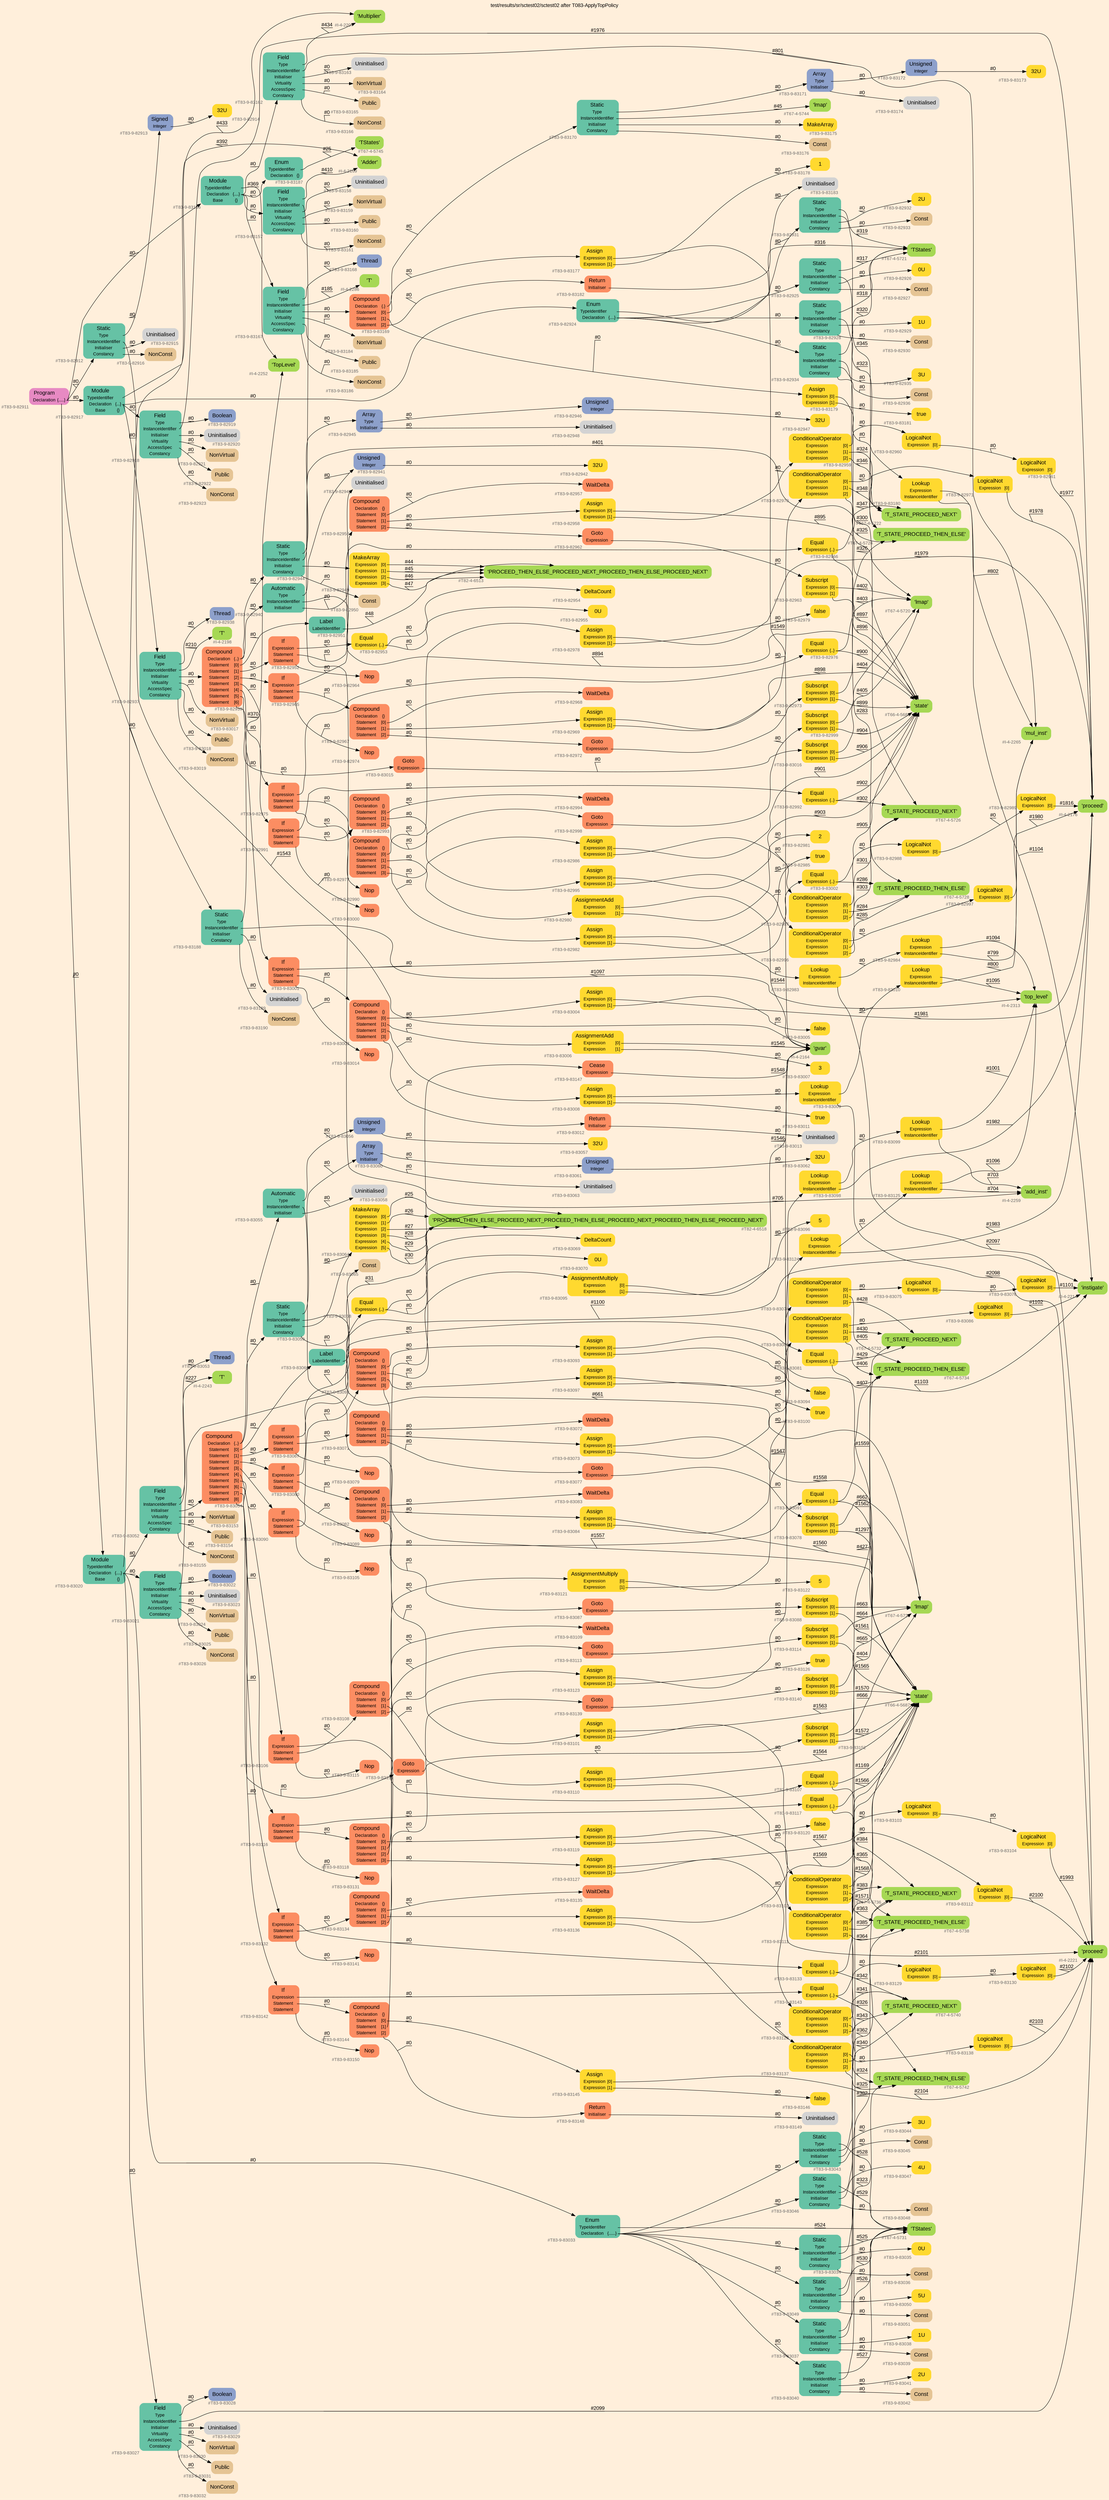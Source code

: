 digraph "test/results/sr/sctest02/sctest02 after T083-ApplyTopPolicy" {
label = "test/results/sr/sctest02/sctest02 after T083-ApplyTopPolicy"
labelloc = t
graph [
    rankdir = "LR"
    ranksep = 0.3
    bgcolor = antiquewhite1
    color = black
    fontcolor = black
    fontname = "Arial"
];
node [
    fontname = "Arial"
];
edge [
    fontname = "Arial"
];

// -------------------- node figure --------------------
// -------- block #T83-9-82911 ----------
"#T83-9-82911" [
    fillcolor = "/set28/4"
    xlabel = "#T83-9-82911"
    fontsize = "12"
    fontcolor = grey40
    shape = "plaintext"
    label = <<TABLE BORDER="0" CELLBORDER="0" CELLSPACING="0">
     <TR><TD><FONT COLOR="black" POINT-SIZE="15">Program</FONT></TD></TR>
     <TR><TD><FONT COLOR="black" POINT-SIZE="12">Declaration</FONT></TD><TD PORT="port0"><FONT COLOR="black" POINT-SIZE="12">{.....}</FONT></TD></TR>
    </TABLE>>
    style = "rounded,filled"
];

// -------- block #T83-9-82912 ----------
"#T83-9-82912" [
    fillcolor = "/set28/1"
    xlabel = "#T83-9-82912"
    fontsize = "12"
    fontcolor = grey40
    shape = "plaintext"
    label = <<TABLE BORDER="0" CELLBORDER="0" CELLSPACING="0">
     <TR><TD><FONT COLOR="black" POINT-SIZE="15">Static</FONT></TD></TR>
     <TR><TD><FONT COLOR="black" POINT-SIZE="12">Type</FONT></TD><TD PORT="port0"></TD></TR>
     <TR><TD><FONT COLOR="black" POINT-SIZE="12">InstanceIdentifier</FONT></TD><TD PORT="port1"></TD></TR>
     <TR><TD><FONT COLOR="black" POINT-SIZE="12">Initialiser</FONT></TD><TD PORT="port2"></TD></TR>
     <TR><TD><FONT COLOR="black" POINT-SIZE="12">Constancy</FONT></TD><TD PORT="port3"></TD></TR>
    </TABLE>>
    style = "rounded,filled"
];

// -------- block #T83-9-82913 ----------
"#T83-9-82913" [
    fillcolor = "/set28/3"
    xlabel = "#T83-9-82913"
    fontsize = "12"
    fontcolor = grey40
    shape = "plaintext"
    label = <<TABLE BORDER="0" CELLBORDER="0" CELLSPACING="0">
     <TR><TD><FONT COLOR="black" POINT-SIZE="15">Signed</FONT></TD></TR>
     <TR><TD><FONT COLOR="black" POINT-SIZE="12">Integer</FONT></TD><TD PORT="port0"></TD></TR>
    </TABLE>>
    style = "rounded,filled"
];

// -------- block #T83-9-82914 ----------
"#T83-9-82914" [
    fillcolor = "/set28/6"
    xlabel = "#T83-9-82914"
    fontsize = "12"
    fontcolor = grey40
    shape = "plaintext"
    label = <<TABLE BORDER="0" CELLBORDER="0" CELLSPACING="0">
     <TR><TD><FONT COLOR="black" POINT-SIZE="15">32U</FONT></TD></TR>
    </TABLE>>
    style = "rounded,filled"
];

// -------- block #I-4-2164 ----------
"#I-4-2164" [
    fillcolor = "/set28/5"
    xlabel = "#I-4-2164"
    fontsize = "12"
    fontcolor = grey40
    shape = "plaintext"
    label = <<TABLE BORDER="0" CELLBORDER="0" CELLSPACING="0">
     <TR><TD><FONT COLOR="black" POINT-SIZE="15">'gvar'</FONT></TD></TR>
    </TABLE>>
    style = "rounded,filled"
];

// -------- block #T83-9-82915 ----------
"#T83-9-82915" [
    xlabel = "#T83-9-82915"
    fontsize = "12"
    fontcolor = grey40
    shape = "plaintext"
    label = <<TABLE BORDER="0" CELLBORDER="0" CELLSPACING="0">
     <TR><TD><FONT COLOR="black" POINT-SIZE="15">Uninitialised</FONT></TD></TR>
    </TABLE>>
    style = "rounded,filled"
];

// -------- block #T83-9-82916 ----------
"#T83-9-82916" [
    fillcolor = "/set28/7"
    xlabel = "#T83-9-82916"
    fontsize = "12"
    fontcolor = grey40
    shape = "plaintext"
    label = <<TABLE BORDER="0" CELLBORDER="0" CELLSPACING="0">
     <TR><TD><FONT COLOR="black" POINT-SIZE="15">NonConst</FONT></TD></TR>
    </TABLE>>
    style = "rounded,filled"
];

// -------- block #T83-9-82917 ----------
"#T83-9-82917" [
    fillcolor = "/set28/1"
    xlabel = "#T83-9-82917"
    fontsize = "12"
    fontcolor = grey40
    shape = "plaintext"
    label = <<TABLE BORDER="0" CELLBORDER="0" CELLSPACING="0">
     <TR><TD><FONT COLOR="black" POINT-SIZE="15">Module</FONT></TD></TR>
     <TR><TD><FONT COLOR="black" POINT-SIZE="12">TypeIdentifier</FONT></TD><TD PORT="port0"></TD></TR>
     <TR><TD><FONT COLOR="black" POINT-SIZE="12">Declaration</FONT></TD><TD PORT="port1"><FONT COLOR="black" POINT-SIZE="12">{...}</FONT></TD></TR>
     <TR><TD><FONT COLOR="black" POINT-SIZE="12">Base</FONT></TD><TD PORT="port2"><FONT COLOR="black" POINT-SIZE="12">{}</FONT></TD></TR>
    </TABLE>>
    style = "rounded,filled"
];

// -------- block #I-4-2169 ----------
"#I-4-2169" [
    fillcolor = "/set28/5"
    xlabel = "#I-4-2169"
    fontsize = "12"
    fontcolor = grey40
    shape = "plaintext"
    label = <<TABLE BORDER="0" CELLBORDER="0" CELLSPACING="0">
     <TR><TD><FONT COLOR="black" POINT-SIZE="15">'Adder'</FONT></TD></TR>
    </TABLE>>
    style = "rounded,filled"
];

// -------- block #T83-9-82918 ----------
"#T83-9-82918" [
    fillcolor = "/set28/1"
    xlabel = "#T83-9-82918"
    fontsize = "12"
    fontcolor = grey40
    shape = "plaintext"
    label = <<TABLE BORDER="0" CELLBORDER="0" CELLSPACING="0">
     <TR><TD><FONT COLOR="black" POINT-SIZE="15">Field</FONT></TD></TR>
     <TR><TD><FONT COLOR="black" POINT-SIZE="12">Type</FONT></TD><TD PORT="port0"></TD></TR>
     <TR><TD><FONT COLOR="black" POINT-SIZE="12">InstanceIdentifier</FONT></TD><TD PORT="port1"></TD></TR>
     <TR><TD><FONT COLOR="black" POINT-SIZE="12">Initialiser</FONT></TD><TD PORT="port2"></TD></TR>
     <TR><TD><FONT COLOR="black" POINT-SIZE="12">Virtuality</FONT></TD><TD PORT="port3"></TD></TR>
     <TR><TD><FONT COLOR="black" POINT-SIZE="12">AccessSpec</FONT></TD><TD PORT="port4"></TD></TR>
     <TR><TD><FONT COLOR="black" POINT-SIZE="12">Constancy</FONT></TD><TD PORT="port5"></TD></TR>
    </TABLE>>
    style = "rounded,filled"
];

// -------- block #T83-9-82919 ----------
"#T83-9-82919" [
    fillcolor = "/set28/3"
    xlabel = "#T83-9-82919"
    fontsize = "12"
    fontcolor = grey40
    shape = "plaintext"
    label = <<TABLE BORDER="0" CELLBORDER="0" CELLSPACING="0">
     <TR><TD><FONT COLOR="black" POINT-SIZE="15">Boolean</FONT></TD></TR>
    </TABLE>>
    style = "rounded,filled"
];

// -------- block #I-4-2176 ----------
"#I-4-2176" [
    fillcolor = "/set28/5"
    xlabel = "#I-4-2176"
    fontsize = "12"
    fontcolor = grey40
    shape = "plaintext"
    label = <<TABLE BORDER="0" CELLBORDER="0" CELLSPACING="0">
     <TR><TD><FONT COLOR="black" POINT-SIZE="15">'proceed'</FONT></TD></TR>
    </TABLE>>
    style = "rounded,filled"
];

// -------- block #T83-9-82920 ----------
"#T83-9-82920" [
    xlabel = "#T83-9-82920"
    fontsize = "12"
    fontcolor = grey40
    shape = "plaintext"
    label = <<TABLE BORDER="0" CELLBORDER="0" CELLSPACING="0">
     <TR><TD><FONT COLOR="black" POINT-SIZE="15">Uninitialised</FONT></TD></TR>
    </TABLE>>
    style = "rounded,filled"
];

// -------- block #T83-9-82921 ----------
"#T83-9-82921" [
    fillcolor = "/set28/7"
    xlabel = "#T83-9-82921"
    fontsize = "12"
    fontcolor = grey40
    shape = "plaintext"
    label = <<TABLE BORDER="0" CELLBORDER="0" CELLSPACING="0">
     <TR><TD><FONT COLOR="black" POINT-SIZE="15">NonVirtual</FONT></TD></TR>
    </TABLE>>
    style = "rounded,filled"
];

// -------- block #T83-9-82922 ----------
"#T83-9-82922" [
    fillcolor = "/set28/7"
    xlabel = "#T83-9-82922"
    fontsize = "12"
    fontcolor = grey40
    shape = "plaintext"
    label = <<TABLE BORDER="0" CELLBORDER="0" CELLSPACING="0">
     <TR><TD><FONT COLOR="black" POINT-SIZE="15">Public</FONT></TD></TR>
    </TABLE>>
    style = "rounded,filled"
];

// -------- block #T83-9-82923 ----------
"#T83-9-82923" [
    fillcolor = "/set28/7"
    xlabel = "#T83-9-82923"
    fontsize = "12"
    fontcolor = grey40
    shape = "plaintext"
    label = <<TABLE BORDER="0" CELLBORDER="0" CELLSPACING="0">
     <TR><TD><FONT COLOR="black" POINT-SIZE="15">NonConst</FONT></TD></TR>
    </TABLE>>
    style = "rounded,filled"
];

// -------- block #T83-9-82924 ----------
"#T83-9-82924" [
    fillcolor = "/set28/1"
    xlabel = "#T83-9-82924"
    fontsize = "12"
    fontcolor = grey40
    shape = "plaintext"
    label = <<TABLE BORDER="0" CELLBORDER="0" CELLSPACING="0">
     <TR><TD><FONT COLOR="black" POINT-SIZE="15">Enum</FONT></TD></TR>
     <TR><TD><FONT COLOR="black" POINT-SIZE="12">TypeIdentifier</FONT></TD><TD PORT="port0"></TD></TR>
     <TR><TD><FONT COLOR="black" POINT-SIZE="12">Declaration</FONT></TD><TD PORT="port1"><FONT COLOR="black" POINT-SIZE="12">{....}</FONT></TD></TR>
    </TABLE>>
    style = "rounded,filled"
];

// -------- block #T67-4-5721 ----------
"#T67-4-5721" [
    fillcolor = "/set28/5"
    xlabel = "#T67-4-5721"
    fontsize = "12"
    fontcolor = grey40
    shape = "plaintext"
    label = <<TABLE BORDER="0" CELLBORDER="0" CELLSPACING="0">
     <TR><TD><FONT COLOR="black" POINT-SIZE="15">'TStates'</FONT></TD></TR>
    </TABLE>>
    style = "rounded,filled"
];

// -------- block #T83-9-82925 ----------
"#T83-9-82925" [
    fillcolor = "/set28/1"
    xlabel = "#T83-9-82925"
    fontsize = "12"
    fontcolor = grey40
    shape = "plaintext"
    label = <<TABLE BORDER="0" CELLBORDER="0" CELLSPACING="0">
     <TR><TD><FONT COLOR="black" POINT-SIZE="15">Static</FONT></TD></TR>
     <TR><TD><FONT COLOR="black" POINT-SIZE="12">Type</FONT></TD><TD PORT="port0"></TD></TR>
     <TR><TD><FONT COLOR="black" POINT-SIZE="12">InstanceIdentifier</FONT></TD><TD PORT="port1"></TD></TR>
     <TR><TD><FONT COLOR="black" POINT-SIZE="12">Initialiser</FONT></TD><TD PORT="port2"></TD></TR>
     <TR><TD><FONT COLOR="black" POINT-SIZE="12">Constancy</FONT></TD><TD PORT="port3"></TD></TR>
    </TABLE>>
    style = "rounded,filled"
];

// -------- block #T67-4-5722 ----------
"#T67-4-5722" [
    fillcolor = "/set28/5"
    xlabel = "#T67-4-5722"
    fontsize = "12"
    fontcolor = grey40
    shape = "plaintext"
    label = <<TABLE BORDER="0" CELLBORDER="0" CELLSPACING="0">
     <TR><TD><FONT COLOR="black" POINT-SIZE="15">'T_STATE_PROCEED_NEXT'</FONT></TD></TR>
    </TABLE>>
    style = "rounded,filled"
];

// -------- block #T83-9-82926 ----------
"#T83-9-82926" [
    fillcolor = "/set28/6"
    xlabel = "#T83-9-82926"
    fontsize = "12"
    fontcolor = grey40
    shape = "plaintext"
    label = <<TABLE BORDER="0" CELLBORDER="0" CELLSPACING="0">
     <TR><TD><FONT COLOR="black" POINT-SIZE="15">0U</FONT></TD></TR>
    </TABLE>>
    style = "rounded,filled"
];

// -------- block #T83-9-82927 ----------
"#T83-9-82927" [
    fillcolor = "/set28/7"
    xlabel = "#T83-9-82927"
    fontsize = "12"
    fontcolor = grey40
    shape = "plaintext"
    label = <<TABLE BORDER="0" CELLBORDER="0" CELLSPACING="0">
     <TR><TD><FONT COLOR="black" POINT-SIZE="15">Const</FONT></TD></TR>
    </TABLE>>
    style = "rounded,filled"
];

// -------- block #T83-9-82928 ----------
"#T83-9-82928" [
    fillcolor = "/set28/1"
    xlabel = "#T83-9-82928"
    fontsize = "12"
    fontcolor = grey40
    shape = "plaintext"
    label = <<TABLE BORDER="0" CELLBORDER="0" CELLSPACING="0">
     <TR><TD><FONT COLOR="black" POINT-SIZE="15">Static</FONT></TD></TR>
     <TR><TD><FONT COLOR="black" POINT-SIZE="12">Type</FONT></TD><TD PORT="port0"></TD></TR>
     <TR><TD><FONT COLOR="black" POINT-SIZE="12">InstanceIdentifier</FONT></TD><TD PORT="port1"></TD></TR>
     <TR><TD><FONT COLOR="black" POINT-SIZE="12">Initialiser</FONT></TD><TD PORT="port2"></TD></TR>
     <TR><TD><FONT COLOR="black" POINT-SIZE="12">Constancy</FONT></TD><TD PORT="port3"></TD></TR>
    </TABLE>>
    style = "rounded,filled"
];

// -------- block #T67-4-5724 ----------
"#T67-4-5724" [
    fillcolor = "/set28/5"
    xlabel = "#T67-4-5724"
    fontsize = "12"
    fontcolor = grey40
    shape = "plaintext"
    label = <<TABLE BORDER="0" CELLBORDER="0" CELLSPACING="0">
     <TR><TD><FONT COLOR="black" POINT-SIZE="15">'T_STATE_PROCEED_THEN_ELSE'</FONT></TD></TR>
    </TABLE>>
    style = "rounded,filled"
];

// -------- block #T83-9-82929 ----------
"#T83-9-82929" [
    fillcolor = "/set28/6"
    xlabel = "#T83-9-82929"
    fontsize = "12"
    fontcolor = grey40
    shape = "plaintext"
    label = <<TABLE BORDER="0" CELLBORDER="0" CELLSPACING="0">
     <TR><TD><FONT COLOR="black" POINT-SIZE="15">1U</FONT></TD></TR>
    </TABLE>>
    style = "rounded,filled"
];

// -------- block #T83-9-82930 ----------
"#T83-9-82930" [
    fillcolor = "/set28/7"
    xlabel = "#T83-9-82930"
    fontsize = "12"
    fontcolor = grey40
    shape = "plaintext"
    label = <<TABLE BORDER="0" CELLBORDER="0" CELLSPACING="0">
     <TR><TD><FONT COLOR="black" POINT-SIZE="15">Const</FONT></TD></TR>
    </TABLE>>
    style = "rounded,filled"
];

// -------- block #T83-9-82931 ----------
"#T83-9-82931" [
    fillcolor = "/set28/1"
    xlabel = "#T83-9-82931"
    fontsize = "12"
    fontcolor = grey40
    shape = "plaintext"
    label = <<TABLE BORDER="0" CELLBORDER="0" CELLSPACING="0">
     <TR><TD><FONT COLOR="black" POINT-SIZE="15">Static</FONT></TD></TR>
     <TR><TD><FONT COLOR="black" POINT-SIZE="12">Type</FONT></TD><TD PORT="port0"></TD></TR>
     <TR><TD><FONT COLOR="black" POINT-SIZE="12">InstanceIdentifier</FONT></TD><TD PORT="port1"></TD></TR>
     <TR><TD><FONT COLOR="black" POINT-SIZE="12">Initialiser</FONT></TD><TD PORT="port2"></TD></TR>
     <TR><TD><FONT COLOR="black" POINT-SIZE="12">Constancy</FONT></TD><TD PORT="port3"></TD></TR>
    </TABLE>>
    style = "rounded,filled"
];

// -------- block #T67-4-5726 ----------
"#T67-4-5726" [
    fillcolor = "/set28/5"
    xlabel = "#T67-4-5726"
    fontsize = "12"
    fontcolor = grey40
    shape = "plaintext"
    label = <<TABLE BORDER="0" CELLBORDER="0" CELLSPACING="0">
     <TR><TD><FONT COLOR="black" POINT-SIZE="15">'T_STATE_PROCEED_NEXT'</FONT></TD></TR>
    </TABLE>>
    style = "rounded,filled"
];

// -------- block #T83-9-82932 ----------
"#T83-9-82932" [
    fillcolor = "/set28/6"
    xlabel = "#T83-9-82932"
    fontsize = "12"
    fontcolor = grey40
    shape = "plaintext"
    label = <<TABLE BORDER="0" CELLBORDER="0" CELLSPACING="0">
     <TR><TD><FONT COLOR="black" POINT-SIZE="15">2U</FONT></TD></TR>
    </TABLE>>
    style = "rounded,filled"
];

// -------- block #T83-9-82933 ----------
"#T83-9-82933" [
    fillcolor = "/set28/7"
    xlabel = "#T83-9-82933"
    fontsize = "12"
    fontcolor = grey40
    shape = "plaintext"
    label = <<TABLE BORDER="0" CELLBORDER="0" CELLSPACING="0">
     <TR><TD><FONT COLOR="black" POINT-SIZE="15">Const</FONT></TD></TR>
    </TABLE>>
    style = "rounded,filled"
];

// -------- block #T83-9-82934 ----------
"#T83-9-82934" [
    fillcolor = "/set28/1"
    xlabel = "#T83-9-82934"
    fontsize = "12"
    fontcolor = grey40
    shape = "plaintext"
    label = <<TABLE BORDER="0" CELLBORDER="0" CELLSPACING="0">
     <TR><TD><FONT COLOR="black" POINT-SIZE="15">Static</FONT></TD></TR>
     <TR><TD><FONT COLOR="black" POINT-SIZE="12">Type</FONT></TD><TD PORT="port0"></TD></TR>
     <TR><TD><FONT COLOR="black" POINT-SIZE="12">InstanceIdentifier</FONT></TD><TD PORT="port1"></TD></TR>
     <TR><TD><FONT COLOR="black" POINT-SIZE="12">Initialiser</FONT></TD><TD PORT="port2"></TD></TR>
     <TR><TD><FONT COLOR="black" POINT-SIZE="12">Constancy</FONT></TD><TD PORT="port3"></TD></TR>
    </TABLE>>
    style = "rounded,filled"
];

// -------- block #T67-4-5728 ----------
"#T67-4-5728" [
    fillcolor = "/set28/5"
    xlabel = "#T67-4-5728"
    fontsize = "12"
    fontcolor = grey40
    shape = "plaintext"
    label = <<TABLE BORDER="0" CELLBORDER="0" CELLSPACING="0">
     <TR><TD><FONT COLOR="black" POINT-SIZE="15">'T_STATE_PROCEED_THEN_ELSE'</FONT></TD></TR>
    </TABLE>>
    style = "rounded,filled"
];

// -------- block #T83-9-82935 ----------
"#T83-9-82935" [
    fillcolor = "/set28/6"
    xlabel = "#T83-9-82935"
    fontsize = "12"
    fontcolor = grey40
    shape = "plaintext"
    label = <<TABLE BORDER="0" CELLBORDER="0" CELLSPACING="0">
     <TR><TD><FONT COLOR="black" POINT-SIZE="15">3U</FONT></TD></TR>
    </TABLE>>
    style = "rounded,filled"
];

// -------- block #T83-9-82936 ----------
"#T83-9-82936" [
    fillcolor = "/set28/7"
    xlabel = "#T83-9-82936"
    fontsize = "12"
    fontcolor = grey40
    shape = "plaintext"
    label = <<TABLE BORDER="0" CELLBORDER="0" CELLSPACING="0">
     <TR><TD><FONT COLOR="black" POINT-SIZE="15">Const</FONT></TD></TR>
    </TABLE>>
    style = "rounded,filled"
];

// -------- block #T83-9-82937 ----------
"#T83-9-82937" [
    fillcolor = "/set28/1"
    xlabel = "#T83-9-82937"
    fontsize = "12"
    fontcolor = grey40
    shape = "plaintext"
    label = <<TABLE BORDER="0" CELLBORDER="0" CELLSPACING="0">
     <TR><TD><FONT COLOR="black" POINT-SIZE="15">Field</FONT></TD></TR>
     <TR><TD><FONT COLOR="black" POINT-SIZE="12">Type</FONT></TD><TD PORT="port0"></TD></TR>
     <TR><TD><FONT COLOR="black" POINT-SIZE="12">InstanceIdentifier</FONT></TD><TD PORT="port1"></TD></TR>
     <TR><TD><FONT COLOR="black" POINT-SIZE="12">Initialiser</FONT></TD><TD PORT="port2"></TD></TR>
     <TR><TD><FONT COLOR="black" POINT-SIZE="12">Virtuality</FONT></TD><TD PORT="port3"></TD></TR>
     <TR><TD><FONT COLOR="black" POINT-SIZE="12">AccessSpec</FONT></TD><TD PORT="port4"></TD></TR>
     <TR><TD><FONT COLOR="black" POINT-SIZE="12">Constancy</FONT></TD><TD PORT="port5"></TD></TR>
    </TABLE>>
    style = "rounded,filled"
];

// -------- block #T83-9-82938 ----------
"#T83-9-82938" [
    fillcolor = "/set28/3"
    xlabel = "#T83-9-82938"
    fontsize = "12"
    fontcolor = grey40
    shape = "plaintext"
    label = <<TABLE BORDER="0" CELLBORDER="0" CELLSPACING="0">
     <TR><TD><FONT COLOR="black" POINT-SIZE="15">Thread</FONT></TD></TR>
    </TABLE>>
    style = "rounded,filled"
];

// -------- block #I-4-2198 ----------
"#I-4-2198" [
    fillcolor = "/set28/5"
    xlabel = "#I-4-2198"
    fontsize = "12"
    fontcolor = grey40
    shape = "plaintext"
    label = <<TABLE BORDER="0" CELLBORDER="0" CELLSPACING="0">
     <TR><TD><FONT COLOR="black" POINT-SIZE="15">'T'</FONT></TD></TR>
    </TABLE>>
    style = "rounded,filled"
];

// -------- block #T83-9-82939 ----------
"#T83-9-82939" [
    fillcolor = "/set28/2"
    xlabel = "#T83-9-82939"
    fontsize = "12"
    fontcolor = grey40
    shape = "plaintext"
    label = <<TABLE BORDER="0" CELLBORDER="0" CELLSPACING="0">
     <TR><TD><FONT COLOR="black" POINT-SIZE="15">Compound</FONT></TD></TR>
     <TR><TD><FONT COLOR="black" POINT-SIZE="12">Declaration</FONT></TD><TD PORT="port0"><FONT COLOR="black" POINT-SIZE="12">{..}</FONT></TD></TR>
     <TR><TD><FONT COLOR="black" POINT-SIZE="12">Statement</FONT></TD><TD PORT="port1"><FONT COLOR="black" POINT-SIZE="12">[0]</FONT></TD></TR>
     <TR><TD><FONT COLOR="black" POINT-SIZE="12">Statement</FONT></TD><TD PORT="port2"><FONT COLOR="black" POINT-SIZE="12">[1]</FONT></TD></TR>
     <TR><TD><FONT COLOR="black" POINT-SIZE="12">Statement</FONT></TD><TD PORT="port3"><FONT COLOR="black" POINT-SIZE="12">[2]</FONT></TD></TR>
     <TR><TD><FONT COLOR="black" POINT-SIZE="12">Statement</FONT></TD><TD PORT="port4"><FONT COLOR="black" POINT-SIZE="12">[3]</FONT></TD></TR>
     <TR><TD><FONT COLOR="black" POINT-SIZE="12">Statement</FONT></TD><TD PORT="port5"><FONT COLOR="black" POINT-SIZE="12">[4]</FONT></TD></TR>
     <TR><TD><FONT COLOR="black" POINT-SIZE="12">Statement</FONT></TD><TD PORT="port6"><FONT COLOR="black" POINT-SIZE="12">[5]</FONT></TD></TR>
     <TR><TD><FONT COLOR="black" POINT-SIZE="12">Statement</FONT></TD><TD PORT="port7"><FONT COLOR="black" POINT-SIZE="12">[6]</FONT></TD></TR>
    </TABLE>>
    style = "rounded,filled"
];

// -------- block #T83-9-82940 ----------
"#T83-9-82940" [
    fillcolor = "/set28/1"
    xlabel = "#T83-9-82940"
    fontsize = "12"
    fontcolor = grey40
    shape = "plaintext"
    label = <<TABLE BORDER="0" CELLBORDER="0" CELLSPACING="0">
     <TR><TD><FONT COLOR="black" POINT-SIZE="15">Automatic</FONT></TD></TR>
     <TR><TD><FONT COLOR="black" POINT-SIZE="12">Type</FONT></TD><TD PORT="port0"></TD></TR>
     <TR><TD><FONT COLOR="black" POINT-SIZE="12">InstanceIdentifier</FONT></TD><TD PORT="port1"></TD></TR>
     <TR><TD><FONT COLOR="black" POINT-SIZE="12">Initialiser</FONT></TD><TD PORT="port2"></TD></TR>
    </TABLE>>
    style = "rounded,filled"
];

// -------- block #T83-9-82941 ----------
"#T83-9-82941" [
    fillcolor = "/set28/3"
    xlabel = "#T83-9-82941"
    fontsize = "12"
    fontcolor = grey40
    shape = "plaintext"
    label = <<TABLE BORDER="0" CELLBORDER="0" CELLSPACING="0">
     <TR><TD><FONT COLOR="black" POINT-SIZE="15">Unsigned</FONT></TD></TR>
     <TR><TD><FONT COLOR="black" POINT-SIZE="12">Integer</FONT></TD><TD PORT="port0"></TD></TR>
    </TABLE>>
    style = "rounded,filled"
];

// -------- block #T83-9-82942 ----------
"#T83-9-82942" [
    fillcolor = "/set28/6"
    xlabel = "#T83-9-82942"
    fontsize = "12"
    fontcolor = grey40
    shape = "plaintext"
    label = <<TABLE BORDER="0" CELLBORDER="0" CELLSPACING="0">
     <TR><TD><FONT COLOR="black" POINT-SIZE="15">32U</FONT></TD></TR>
    </TABLE>>
    style = "rounded,filled"
];

// -------- block #T66-4-5686 ----------
"#T66-4-5686" [
    fillcolor = "/set28/5"
    xlabel = "#T66-4-5686"
    fontsize = "12"
    fontcolor = grey40
    shape = "plaintext"
    label = <<TABLE BORDER="0" CELLBORDER="0" CELLSPACING="0">
     <TR><TD><FONT COLOR="black" POINT-SIZE="15">'state'</FONT></TD></TR>
    </TABLE>>
    style = "rounded,filled"
];

// -------- block #T83-9-82943 ----------
"#T83-9-82943" [
    xlabel = "#T83-9-82943"
    fontsize = "12"
    fontcolor = grey40
    shape = "plaintext"
    label = <<TABLE BORDER="0" CELLBORDER="0" CELLSPACING="0">
     <TR><TD><FONT COLOR="black" POINT-SIZE="15">Uninitialised</FONT></TD></TR>
    </TABLE>>
    style = "rounded,filled"
];

// -------- block #T83-9-82944 ----------
"#T83-9-82944" [
    fillcolor = "/set28/1"
    xlabel = "#T83-9-82944"
    fontsize = "12"
    fontcolor = grey40
    shape = "plaintext"
    label = <<TABLE BORDER="0" CELLBORDER="0" CELLSPACING="0">
     <TR><TD><FONT COLOR="black" POINT-SIZE="15">Static</FONT></TD></TR>
     <TR><TD><FONT COLOR="black" POINT-SIZE="12">Type</FONT></TD><TD PORT="port0"></TD></TR>
     <TR><TD><FONT COLOR="black" POINT-SIZE="12">InstanceIdentifier</FONT></TD><TD PORT="port1"></TD></TR>
     <TR><TD><FONT COLOR="black" POINT-SIZE="12">Initialiser</FONT></TD><TD PORT="port2"></TD></TR>
     <TR><TD><FONT COLOR="black" POINT-SIZE="12">Constancy</FONT></TD><TD PORT="port3"></TD></TR>
    </TABLE>>
    style = "rounded,filled"
];

// -------- block #T83-9-82945 ----------
"#T83-9-82945" [
    fillcolor = "/set28/3"
    xlabel = "#T83-9-82945"
    fontsize = "12"
    fontcolor = grey40
    shape = "plaintext"
    label = <<TABLE BORDER="0" CELLBORDER="0" CELLSPACING="0">
     <TR><TD><FONT COLOR="black" POINT-SIZE="15">Array</FONT></TD></TR>
     <TR><TD><FONT COLOR="black" POINT-SIZE="12">Type</FONT></TD><TD PORT="port0"></TD></TR>
     <TR><TD><FONT COLOR="black" POINT-SIZE="12">Initialiser</FONT></TD><TD PORT="port1"></TD></TR>
    </TABLE>>
    style = "rounded,filled"
];

// -------- block #T83-9-82946 ----------
"#T83-9-82946" [
    fillcolor = "/set28/3"
    xlabel = "#T83-9-82946"
    fontsize = "12"
    fontcolor = grey40
    shape = "plaintext"
    label = <<TABLE BORDER="0" CELLBORDER="0" CELLSPACING="0">
     <TR><TD><FONT COLOR="black" POINT-SIZE="15">Unsigned</FONT></TD></TR>
     <TR><TD><FONT COLOR="black" POINT-SIZE="12">Integer</FONT></TD><TD PORT="port0"></TD></TR>
    </TABLE>>
    style = "rounded,filled"
];

// -------- block #T83-9-82947 ----------
"#T83-9-82947" [
    fillcolor = "/set28/6"
    xlabel = "#T83-9-82947"
    fontsize = "12"
    fontcolor = grey40
    shape = "plaintext"
    label = <<TABLE BORDER="0" CELLBORDER="0" CELLSPACING="0">
     <TR><TD><FONT COLOR="black" POINT-SIZE="15">32U</FONT></TD></TR>
    </TABLE>>
    style = "rounded,filled"
];

// -------- block #T83-9-82948 ----------
"#T83-9-82948" [
    xlabel = "#T83-9-82948"
    fontsize = "12"
    fontcolor = grey40
    shape = "plaintext"
    label = <<TABLE BORDER="0" CELLBORDER="0" CELLSPACING="0">
     <TR><TD><FONT COLOR="black" POINT-SIZE="15">Uninitialised</FONT></TD></TR>
    </TABLE>>
    style = "rounded,filled"
];

// -------- block #T67-4-5720 ----------
"#T67-4-5720" [
    fillcolor = "/set28/5"
    xlabel = "#T67-4-5720"
    fontsize = "12"
    fontcolor = grey40
    shape = "plaintext"
    label = <<TABLE BORDER="0" CELLBORDER="0" CELLSPACING="0">
     <TR><TD><FONT COLOR="black" POINT-SIZE="15">'lmap'</FONT></TD></TR>
    </TABLE>>
    style = "rounded,filled"
];

// -------- block #T83-9-82949 ----------
"#T83-9-82949" [
    fillcolor = "/set28/6"
    xlabel = "#T83-9-82949"
    fontsize = "12"
    fontcolor = grey40
    shape = "plaintext"
    label = <<TABLE BORDER="0" CELLBORDER="0" CELLSPACING="0">
     <TR><TD><FONT COLOR="black" POINT-SIZE="15">MakeArray</FONT></TD></TR>
     <TR><TD><FONT COLOR="black" POINT-SIZE="12">Expression</FONT></TD><TD PORT="port0"><FONT COLOR="black" POINT-SIZE="12">[0]</FONT></TD></TR>
     <TR><TD><FONT COLOR="black" POINT-SIZE="12">Expression</FONT></TD><TD PORT="port1"><FONT COLOR="black" POINT-SIZE="12">[1]</FONT></TD></TR>
     <TR><TD><FONT COLOR="black" POINT-SIZE="12">Expression</FONT></TD><TD PORT="port2"><FONT COLOR="black" POINT-SIZE="12">[2]</FONT></TD></TR>
     <TR><TD><FONT COLOR="black" POINT-SIZE="12">Expression</FONT></TD><TD PORT="port3"><FONT COLOR="black" POINT-SIZE="12">[3]</FONT></TD></TR>
    </TABLE>>
    style = "rounded,filled"
];

// -------- block #T82-4-6513 ----------
"#T82-4-6513" [
    fillcolor = "/set28/5"
    xlabel = "#T82-4-6513"
    fontsize = "12"
    fontcolor = grey40
    shape = "plaintext"
    label = <<TABLE BORDER="0" CELLBORDER="0" CELLSPACING="0">
     <TR><TD><FONT COLOR="black" POINT-SIZE="15">'PROCEED_THEN_ELSE_PROCEED_NEXT_PROCEED_THEN_ELSE_PROCEED_NEXT'</FONT></TD></TR>
    </TABLE>>
    style = "rounded,filled"
];

// -------- block #T83-9-82950 ----------
"#T83-9-82950" [
    fillcolor = "/set28/7"
    xlabel = "#T83-9-82950"
    fontsize = "12"
    fontcolor = grey40
    shape = "plaintext"
    label = <<TABLE BORDER="0" CELLBORDER="0" CELLSPACING="0">
     <TR><TD><FONT COLOR="black" POINT-SIZE="15">Const</FONT></TD></TR>
    </TABLE>>
    style = "rounded,filled"
];

// -------- block #T83-9-82951 ----------
"#T83-9-82951" [
    fillcolor = "/set28/1"
    xlabel = "#T83-9-82951"
    fontsize = "12"
    fontcolor = grey40
    shape = "plaintext"
    label = <<TABLE BORDER="0" CELLBORDER="0" CELLSPACING="0">
     <TR><TD><FONT COLOR="black" POINT-SIZE="15">Label</FONT></TD></TR>
     <TR><TD><FONT COLOR="black" POINT-SIZE="12">LabelIdentifier</FONT></TD><TD PORT="port0"></TD></TR>
    </TABLE>>
    style = "rounded,filled"
];

// -------- block #T83-9-82952 ----------
"#T83-9-82952" [
    fillcolor = "/set28/2"
    xlabel = "#T83-9-82952"
    fontsize = "12"
    fontcolor = grey40
    shape = "plaintext"
    label = <<TABLE BORDER="0" CELLBORDER="0" CELLSPACING="0">
     <TR><TD><FONT COLOR="black" POINT-SIZE="15">If</FONT></TD></TR>
     <TR><TD><FONT COLOR="black" POINT-SIZE="12">Expression</FONT></TD><TD PORT="port0"></TD></TR>
     <TR><TD><FONT COLOR="black" POINT-SIZE="12">Statement</FONT></TD><TD PORT="port1"></TD></TR>
     <TR><TD><FONT COLOR="black" POINT-SIZE="12">Statement</FONT></TD><TD PORT="port2"></TD></TR>
    </TABLE>>
    style = "rounded,filled"
];

// -------- block #T83-9-82953 ----------
"#T83-9-82953" [
    fillcolor = "/set28/6"
    xlabel = "#T83-9-82953"
    fontsize = "12"
    fontcolor = grey40
    shape = "plaintext"
    label = <<TABLE BORDER="0" CELLBORDER="0" CELLSPACING="0">
     <TR><TD><FONT COLOR="black" POINT-SIZE="15">Equal</FONT></TD></TR>
     <TR><TD><FONT COLOR="black" POINT-SIZE="12">Expression</FONT></TD><TD PORT="port0"><FONT COLOR="black" POINT-SIZE="12">{..}</FONT></TD></TR>
    </TABLE>>
    style = "rounded,filled"
];

// -------- block #T83-9-82954 ----------
"#T83-9-82954" [
    fillcolor = "/set28/6"
    xlabel = "#T83-9-82954"
    fontsize = "12"
    fontcolor = grey40
    shape = "plaintext"
    label = <<TABLE BORDER="0" CELLBORDER="0" CELLSPACING="0">
     <TR><TD><FONT COLOR="black" POINT-SIZE="15">DeltaCount</FONT></TD></TR>
    </TABLE>>
    style = "rounded,filled"
];

// -------- block #T83-9-82955 ----------
"#T83-9-82955" [
    fillcolor = "/set28/6"
    xlabel = "#T83-9-82955"
    fontsize = "12"
    fontcolor = grey40
    shape = "plaintext"
    label = <<TABLE BORDER="0" CELLBORDER="0" CELLSPACING="0">
     <TR><TD><FONT COLOR="black" POINT-SIZE="15">0U</FONT></TD></TR>
    </TABLE>>
    style = "rounded,filled"
];

// -------- block #T83-9-82956 ----------
"#T83-9-82956" [
    fillcolor = "/set28/2"
    xlabel = "#T83-9-82956"
    fontsize = "12"
    fontcolor = grey40
    shape = "plaintext"
    label = <<TABLE BORDER="0" CELLBORDER="0" CELLSPACING="0">
     <TR><TD><FONT COLOR="black" POINT-SIZE="15">Compound</FONT></TD></TR>
     <TR><TD><FONT COLOR="black" POINT-SIZE="12">Declaration</FONT></TD><TD PORT="port0"><FONT COLOR="black" POINT-SIZE="12">{}</FONT></TD></TR>
     <TR><TD><FONT COLOR="black" POINT-SIZE="12">Statement</FONT></TD><TD PORT="port1"><FONT COLOR="black" POINT-SIZE="12">[0]</FONT></TD></TR>
     <TR><TD><FONT COLOR="black" POINT-SIZE="12">Statement</FONT></TD><TD PORT="port2"><FONT COLOR="black" POINT-SIZE="12">[1]</FONT></TD></TR>
     <TR><TD><FONT COLOR="black" POINT-SIZE="12">Statement</FONT></TD><TD PORT="port3"><FONT COLOR="black" POINT-SIZE="12">[2]</FONT></TD></TR>
    </TABLE>>
    style = "rounded,filled"
];

// -------- block #T83-9-82957 ----------
"#T83-9-82957" [
    fillcolor = "/set28/2"
    xlabel = "#T83-9-82957"
    fontsize = "12"
    fontcolor = grey40
    shape = "plaintext"
    label = <<TABLE BORDER="0" CELLBORDER="0" CELLSPACING="0">
     <TR><TD><FONT COLOR="black" POINT-SIZE="15">WaitDelta</FONT></TD></TR>
    </TABLE>>
    style = "rounded,filled"
];

// -------- block #T83-9-82958 ----------
"#T83-9-82958" [
    fillcolor = "/set28/6"
    xlabel = "#T83-9-82958"
    fontsize = "12"
    fontcolor = grey40
    shape = "plaintext"
    label = <<TABLE BORDER="0" CELLBORDER="0" CELLSPACING="0">
     <TR><TD><FONT COLOR="black" POINT-SIZE="15">Assign</FONT></TD></TR>
     <TR><TD><FONT COLOR="black" POINT-SIZE="12">Expression</FONT></TD><TD PORT="port0"><FONT COLOR="black" POINT-SIZE="12">[0]</FONT></TD></TR>
     <TR><TD><FONT COLOR="black" POINT-SIZE="12">Expression</FONT></TD><TD PORT="port1"><FONT COLOR="black" POINT-SIZE="12">[1]</FONT></TD></TR>
    </TABLE>>
    style = "rounded,filled"
];

// -------- block #T83-9-82959 ----------
"#T83-9-82959" [
    fillcolor = "/set28/6"
    xlabel = "#T83-9-82959"
    fontsize = "12"
    fontcolor = grey40
    shape = "plaintext"
    label = <<TABLE BORDER="0" CELLBORDER="0" CELLSPACING="0">
     <TR><TD><FONT COLOR="black" POINT-SIZE="15">ConditionalOperator</FONT></TD></TR>
     <TR><TD><FONT COLOR="black" POINT-SIZE="12">Expression</FONT></TD><TD PORT="port0"><FONT COLOR="black" POINT-SIZE="12">[0]</FONT></TD></TR>
     <TR><TD><FONT COLOR="black" POINT-SIZE="12">Expression</FONT></TD><TD PORT="port1"><FONT COLOR="black" POINT-SIZE="12">[1]</FONT></TD></TR>
     <TR><TD><FONT COLOR="black" POINT-SIZE="12">Expression</FONT></TD><TD PORT="port2"><FONT COLOR="black" POINT-SIZE="12">[2]</FONT></TD></TR>
    </TABLE>>
    style = "rounded,filled"
];

// -------- block #T83-9-82960 ----------
"#T83-9-82960" [
    fillcolor = "/set28/6"
    xlabel = "#T83-9-82960"
    fontsize = "12"
    fontcolor = grey40
    shape = "plaintext"
    label = <<TABLE BORDER="0" CELLBORDER="0" CELLSPACING="0">
     <TR><TD><FONT COLOR="black" POINT-SIZE="15">LogicalNot</FONT></TD></TR>
     <TR><TD><FONT COLOR="black" POINT-SIZE="12">Expression</FONT></TD><TD PORT="port0"><FONT COLOR="black" POINT-SIZE="12">[0]</FONT></TD></TR>
    </TABLE>>
    style = "rounded,filled"
];

// -------- block #T83-9-82961 ----------
"#T83-9-82961" [
    fillcolor = "/set28/6"
    xlabel = "#T83-9-82961"
    fontsize = "12"
    fontcolor = grey40
    shape = "plaintext"
    label = <<TABLE BORDER="0" CELLBORDER="0" CELLSPACING="0">
     <TR><TD><FONT COLOR="black" POINT-SIZE="15">LogicalNot</FONT></TD></TR>
     <TR><TD><FONT COLOR="black" POINT-SIZE="12">Expression</FONT></TD><TD PORT="port0"><FONT COLOR="black" POINT-SIZE="12">[0]</FONT></TD></TR>
    </TABLE>>
    style = "rounded,filled"
];

// -------- block #T83-9-82962 ----------
"#T83-9-82962" [
    fillcolor = "/set28/2"
    xlabel = "#T83-9-82962"
    fontsize = "12"
    fontcolor = grey40
    shape = "plaintext"
    label = <<TABLE BORDER="0" CELLBORDER="0" CELLSPACING="0">
     <TR><TD><FONT COLOR="black" POINT-SIZE="15">Goto</FONT></TD></TR>
     <TR><TD><FONT COLOR="black" POINT-SIZE="12">Expression</FONT></TD><TD PORT="port0"></TD></TR>
    </TABLE>>
    style = "rounded,filled"
];

// -------- block #T83-9-82963 ----------
"#T83-9-82963" [
    fillcolor = "/set28/6"
    xlabel = "#T83-9-82963"
    fontsize = "12"
    fontcolor = grey40
    shape = "plaintext"
    label = <<TABLE BORDER="0" CELLBORDER="0" CELLSPACING="0">
     <TR><TD><FONT COLOR="black" POINT-SIZE="15">Subscript</FONT></TD></TR>
     <TR><TD><FONT COLOR="black" POINT-SIZE="12">Expression</FONT></TD><TD PORT="port0"><FONT COLOR="black" POINT-SIZE="12">[0]</FONT></TD></TR>
     <TR><TD><FONT COLOR="black" POINT-SIZE="12">Expression</FONT></TD><TD PORT="port1"><FONT COLOR="black" POINT-SIZE="12">[1]</FONT></TD></TR>
    </TABLE>>
    style = "rounded,filled"
];

// -------- block #T83-9-82964 ----------
"#T83-9-82964" [
    fillcolor = "/set28/2"
    xlabel = "#T83-9-82964"
    fontsize = "12"
    fontcolor = grey40
    shape = "plaintext"
    label = <<TABLE BORDER="0" CELLBORDER="0" CELLSPACING="0">
     <TR><TD><FONT COLOR="black" POINT-SIZE="15">Nop</FONT></TD></TR>
    </TABLE>>
    style = "rounded,filled"
];

// -------- block #T83-9-82965 ----------
"#T83-9-82965" [
    fillcolor = "/set28/2"
    xlabel = "#T83-9-82965"
    fontsize = "12"
    fontcolor = grey40
    shape = "plaintext"
    label = <<TABLE BORDER="0" CELLBORDER="0" CELLSPACING="0">
     <TR><TD><FONT COLOR="black" POINT-SIZE="15">If</FONT></TD></TR>
     <TR><TD><FONT COLOR="black" POINT-SIZE="12">Expression</FONT></TD><TD PORT="port0"></TD></TR>
     <TR><TD><FONT COLOR="black" POINT-SIZE="12">Statement</FONT></TD><TD PORT="port1"></TD></TR>
     <TR><TD><FONT COLOR="black" POINT-SIZE="12">Statement</FONT></TD><TD PORT="port2"></TD></TR>
    </TABLE>>
    style = "rounded,filled"
];

// -------- block #T83-9-82966 ----------
"#T83-9-82966" [
    fillcolor = "/set28/6"
    xlabel = "#T83-9-82966"
    fontsize = "12"
    fontcolor = grey40
    shape = "plaintext"
    label = <<TABLE BORDER="0" CELLBORDER="0" CELLSPACING="0">
     <TR><TD><FONT COLOR="black" POINT-SIZE="15">Equal</FONT></TD></TR>
     <TR><TD><FONT COLOR="black" POINT-SIZE="12">Expression</FONT></TD><TD PORT="port0"><FONT COLOR="black" POINT-SIZE="12">{..}</FONT></TD></TR>
    </TABLE>>
    style = "rounded,filled"
];

// -------- block #T83-9-82967 ----------
"#T83-9-82967" [
    fillcolor = "/set28/2"
    xlabel = "#T83-9-82967"
    fontsize = "12"
    fontcolor = grey40
    shape = "plaintext"
    label = <<TABLE BORDER="0" CELLBORDER="0" CELLSPACING="0">
     <TR><TD><FONT COLOR="black" POINT-SIZE="15">Compound</FONT></TD></TR>
     <TR><TD><FONT COLOR="black" POINT-SIZE="12">Declaration</FONT></TD><TD PORT="port0"><FONT COLOR="black" POINT-SIZE="12">{}</FONT></TD></TR>
     <TR><TD><FONT COLOR="black" POINT-SIZE="12">Statement</FONT></TD><TD PORT="port1"><FONT COLOR="black" POINT-SIZE="12">[0]</FONT></TD></TR>
     <TR><TD><FONT COLOR="black" POINT-SIZE="12">Statement</FONT></TD><TD PORT="port2"><FONT COLOR="black" POINT-SIZE="12">[1]</FONT></TD></TR>
     <TR><TD><FONT COLOR="black" POINT-SIZE="12">Statement</FONT></TD><TD PORT="port3"><FONT COLOR="black" POINT-SIZE="12">[2]</FONT></TD></TR>
    </TABLE>>
    style = "rounded,filled"
];

// -------- block #T83-9-82968 ----------
"#T83-9-82968" [
    fillcolor = "/set28/2"
    xlabel = "#T83-9-82968"
    fontsize = "12"
    fontcolor = grey40
    shape = "plaintext"
    label = <<TABLE BORDER="0" CELLBORDER="0" CELLSPACING="0">
     <TR><TD><FONT COLOR="black" POINT-SIZE="15">WaitDelta</FONT></TD></TR>
    </TABLE>>
    style = "rounded,filled"
];

// -------- block #T83-9-82969 ----------
"#T83-9-82969" [
    fillcolor = "/set28/6"
    xlabel = "#T83-9-82969"
    fontsize = "12"
    fontcolor = grey40
    shape = "plaintext"
    label = <<TABLE BORDER="0" CELLBORDER="0" CELLSPACING="0">
     <TR><TD><FONT COLOR="black" POINT-SIZE="15">Assign</FONT></TD></TR>
     <TR><TD><FONT COLOR="black" POINT-SIZE="12">Expression</FONT></TD><TD PORT="port0"><FONT COLOR="black" POINT-SIZE="12">[0]</FONT></TD></TR>
     <TR><TD><FONT COLOR="black" POINT-SIZE="12">Expression</FONT></TD><TD PORT="port1"><FONT COLOR="black" POINT-SIZE="12">[1]</FONT></TD></TR>
    </TABLE>>
    style = "rounded,filled"
];

// -------- block #T83-9-82970 ----------
"#T83-9-82970" [
    fillcolor = "/set28/6"
    xlabel = "#T83-9-82970"
    fontsize = "12"
    fontcolor = grey40
    shape = "plaintext"
    label = <<TABLE BORDER="0" CELLBORDER="0" CELLSPACING="0">
     <TR><TD><FONT COLOR="black" POINT-SIZE="15">ConditionalOperator</FONT></TD></TR>
     <TR><TD><FONT COLOR="black" POINT-SIZE="12">Expression</FONT></TD><TD PORT="port0"><FONT COLOR="black" POINT-SIZE="12">[0]</FONT></TD></TR>
     <TR><TD><FONT COLOR="black" POINT-SIZE="12">Expression</FONT></TD><TD PORT="port1"><FONT COLOR="black" POINT-SIZE="12">[1]</FONT></TD></TR>
     <TR><TD><FONT COLOR="black" POINT-SIZE="12">Expression</FONT></TD><TD PORT="port2"><FONT COLOR="black" POINT-SIZE="12">[2]</FONT></TD></TR>
    </TABLE>>
    style = "rounded,filled"
];

// -------- block #T83-9-82971 ----------
"#T83-9-82971" [
    fillcolor = "/set28/6"
    xlabel = "#T83-9-82971"
    fontsize = "12"
    fontcolor = grey40
    shape = "plaintext"
    label = <<TABLE BORDER="0" CELLBORDER="0" CELLSPACING="0">
     <TR><TD><FONT COLOR="black" POINT-SIZE="15">LogicalNot</FONT></TD></TR>
     <TR><TD><FONT COLOR="black" POINT-SIZE="12">Expression</FONT></TD><TD PORT="port0"><FONT COLOR="black" POINT-SIZE="12">[0]</FONT></TD></TR>
    </TABLE>>
    style = "rounded,filled"
];

// -------- block #T83-9-82972 ----------
"#T83-9-82972" [
    fillcolor = "/set28/2"
    xlabel = "#T83-9-82972"
    fontsize = "12"
    fontcolor = grey40
    shape = "plaintext"
    label = <<TABLE BORDER="0" CELLBORDER="0" CELLSPACING="0">
     <TR><TD><FONT COLOR="black" POINT-SIZE="15">Goto</FONT></TD></TR>
     <TR><TD><FONT COLOR="black" POINT-SIZE="12">Expression</FONT></TD><TD PORT="port0"></TD></TR>
    </TABLE>>
    style = "rounded,filled"
];

// -------- block #T83-9-82973 ----------
"#T83-9-82973" [
    fillcolor = "/set28/6"
    xlabel = "#T83-9-82973"
    fontsize = "12"
    fontcolor = grey40
    shape = "plaintext"
    label = <<TABLE BORDER="0" CELLBORDER="0" CELLSPACING="0">
     <TR><TD><FONT COLOR="black" POINT-SIZE="15">Subscript</FONT></TD></TR>
     <TR><TD><FONT COLOR="black" POINT-SIZE="12">Expression</FONT></TD><TD PORT="port0"><FONT COLOR="black" POINT-SIZE="12">[0]</FONT></TD></TR>
     <TR><TD><FONT COLOR="black" POINT-SIZE="12">Expression</FONT></TD><TD PORT="port1"><FONT COLOR="black" POINT-SIZE="12">[1]</FONT></TD></TR>
    </TABLE>>
    style = "rounded,filled"
];

// -------- block #T83-9-82974 ----------
"#T83-9-82974" [
    fillcolor = "/set28/2"
    xlabel = "#T83-9-82974"
    fontsize = "12"
    fontcolor = grey40
    shape = "plaintext"
    label = <<TABLE BORDER="0" CELLBORDER="0" CELLSPACING="0">
     <TR><TD><FONT COLOR="black" POINT-SIZE="15">Nop</FONT></TD></TR>
    </TABLE>>
    style = "rounded,filled"
];

// -------- block #T83-9-82975 ----------
"#T83-9-82975" [
    fillcolor = "/set28/2"
    xlabel = "#T83-9-82975"
    fontsize = "12"
    fontcolor = grey40
    shape = "plaintext"
    label = <<TABLE BORDER="0" CELLBORDER="0" CELLSPACING="0">
     <TR><TD><FONT COLOR="black" POINT-SIZE="15">If</FONT></TD></TR>
     <TR><TD><FONT COLOR="black" POINT-SIZE="12">Expression</FONT></TD><TD PORT="port0"></TD></TR>
     <TR><TD><FONT COLOR="black" POINT-SIZE="12">Statement</FONT></TD><TD PORT="port1"></TD></TR>
     <TR><TD><FONT COLOR="black" POINT-SIZE="12">Statement</FONT></TD><TD PORT="port2"></TD></TR>
    </TABLE>>
    style = "rounded,filled"
];

// -------- block #T83-9-82976 ----------
"#T83-9-82976" [
    fillcolor = "/set28/6"
    xlabel = "#T83-9-82976"
    fontsize = "12"
    fontcolor = grey40
    shape = "plaintext"
    label = <<TABLE BORDER="0" CELLBORDER="0" CELLSPACING="0">
     <TR><TD><FONT COLOR="black" POINT-SIZE="15">Equal</FONT></TD></TR>
     <TR><TD><FONT COLOR="black" POINT-SIZE="12">Expression</FONT></TD><TD PORT="port0"><FONT COLOR="black" POINT-SIZE="12">{..}</FONT></TD></TR>
    </TABLE>>
    style = "rounded,filled"
];

// -------- block #T83-9-82977 ----------
"#T83-9-82977" [
    fillcolor = "/set28/2"
    xlabel = "#T83-9-82977"
    fontsize = "12"
    fontcolor = grey40
    shape = "plaintext"
    label = <<TABLE BORDER="0" CELLBORDER="0" CELLSPACING="0">
     <TR><TD><FONT COLOR="black" POINT-SIZE="15">Compound</FONT></TD></TR>
     <TR><TD><FONT COLOR="black" POINT-SIZE="12">Declaration</FONT></TD><TD PORT="port0"><FONT COLOR="black" POINT-SIZE="12">{}</FONT></TD></TR>
     <TR><TD><FONT COLOR="black" POINT-SIZE="12">Statement</FONT></TD><TD PORT="port1"><FONT COLOR="black" POINT-SIZE="12">[0]</FONT></TD></TR>
     <TR><TD><FONT COLOR="black" POINT-SIZE="12">Statement</FONT></TD><TD PORT="port2"><FONT COLOR="black" POINT-SIZE="12">[1]</FONT></TD></TR>
     <TR><TD><FONT COLOR="black" POINT-SIZE="12">Statement</FONT></TD><TD PORT="port3"><FONT COLOR="black" POINT-SIZE="12">[2]</FONT></TD></TR>
     <TR><TD><FONT COLOR="black" POINT-SIZE="12">Statement</FONT></TD><TD PORT="port4"><FONT COLOR="black" POINT-SIZE="12">[3]</FONT></TD></TR>
    </TABLE>>
    style = "rounded,filled"
];

// -------- block #T83-9-82978 ----------
"#T83-9-82978" [
    fillcolor = "/set28/6"
    xlabel = "#T83-9-82978"
    fontsize = "12"
    fontcolor = grey40
    shape = "plaintext"
    label = <<TABLE BORDER="0" CELLBORDER="0" CELLSPACING="0">
     <TR><TD><FONT COLOR="black" POINT-SIZE="15">Assign</FONT></TD></TR>
     <TR><TD><FONT COLOR="black" POINT-SIZE="12">Expression</FONT></TD><TD PORT="port0"><FONT COLOR="black" POINT-SIZE="12">[0]</FONT></TD></TR>
     <TR><TD><FONT COLOR="black" POINT-SIZE="12">Expression</FONT></TD><TD PORT="port1"><FONT COLOR="black" POINT-SIZE="12">[1]</FONT></TD></TR>
    </TABLE>>
    style = "rounded,filled"
];

// -------- block #T83-9-82979 ----------
"#T83-9-82979" [
    fillcolor = "/set28/6"
    xlabel = "#T83-9-82979"
    fontsize = "12"
    fontcolor = grey40
    shape = "plaintext"
    label = <<TABLE BORDER="0" CELLBORDER="0" CELLSPACING="0">
     <TR><TD><FONT COLOR="black" POINT-SIZE="15">false</FONT></TD></TR>
    </TABLE>>
    style = "rounded,filled"
];

// -------- block #T83-9-82980 ----------
"#T83-9-82980" [
    fillcolor = "/set28/6"
    xlabel = "#T83-9-82980"
    fontsize = "12"
    fontcolor = grey40
    shape = "plaintext"
    label = <<TABLE BORDER="0" CELLBORDER="0" CELLSPACING="0">
     <TR><TD><FONT COLOR="black" POINT-SIZE="15">AssignmentAdd</FONT></TD></TR>
     <TR><TD><FONT COLOR="black" POINT-SIZE="12">Expression</FONT></TD><TD PORT="port0"><FONT COLOR="black" POINT-SIZE="12">[0]</FONT></TD></TR>
     <TR><TD><FONT COLOR="black" POINT-SIZE="12">Expression</FONT></TD><TD PORT="port1"><FONT COLOR="black" POINT-SIZE="12">[1]</FONT></TD></TR>
    </TABLE>>
    style = "rounded,filled"
];

// -------- block #T83-9-82981 ----------
"#T83-9-82981" [
    fillcolor = "/set28/6"
    xlabel = "#T83-9-82981"
    fontsize = "12"
    fontcolor = grey40
    shape = "plaintext"
    label = <<TABLE BORDER="0" CELLBORDER="0" CELLSPACING="0">
     <TR><TD><FONT COLOR="black" POINT-SIZE="15">2</FONT></TD></TR>
    </TABLE>>
    style = "rounded,filled"
];

// -------- block #T83-9-82982 ----------
"#T83-9-82982" [
    fillcolor = "/set28/6"
    xlabel = "#T83-9-82982"
    fontsize = "12"
    fontcolor = grey40
    shape = "plaintext"
    label = <<TABLE BORDER="0" CELLBORDER="0" CELLSPACING="0">
     <TR><TD><FONT COLOR="black" POINT-SIZE="15">Assign</FONT></TD></TR>
     <TR><TD><FONT COLOR="black" POINT-SIZE="12">Expression</FONT></TD><TD PORT="port0"><FONT COLOR="black" POINT-SIZE="12">[0]</FONT></TD></TR>
     <TR><TD><FONT COLOR="black" POINT-SIZE="12">Expression</FONT></TD><TD PORT="port1"><FONT COLOR="black" POINT-SIZE="12">[1]</FONT></TD></TR>
    </TABLE>>
    style = "rounded,filled"
];

// -------- block #T83-9-82983 ----------
"#T83-9-82983" [
    fillcolor = "/set28/6"
    xlabel = "#T83-9-82983"
    fontsize = "12"
    fontcolor = grey40
    shape = "plaintext"
    label = <<TABLE BORDER="0" CELLBORDER="0" CELLSPACING="0">
     <TR><TD><FONT COLOR="black" POINT-SIZE="15">Lookup</FONT></TD></TR>
     <TR><TD><FONT COLOR="black" POINT-SIZE="12">Expression</FONT></TD><TD PORT="port0"></TD></TR>
     <TR><TD><FONT COLOR="black" POINT-SIZE="12">InstanceIdentifier</FONT></TD><TD PORT="port1"></TD></TR>
    </TABLE>>
    style = "rounded,filled"
];

// -------- block #T83-9-82984 ----------
"#T83-9-82984" [
    fillcolor = "/set28/6"
    xlabel = "#T83-9-82984"
    fontsize = "12"
    fontcolor = grey40
    shape = "plaintext"
    label = <<TABLE BORDER="0" CELLBORDER="0" CELLSPACING="0">
     <TR><TD><FONT COLOR="black" POINT-SIZE="15">Lookup</FONT></TD></TR>
     <TR><TD><FONT COLOR="black" POINT-SIZE="12">Expression</FONT></TD><TD PORT="port0"></TD></TR>
     <TR><TD><FONT COLOR="black" POINT-SIZE="12">InstanceIdentifier</FONT></TD><TD PORT="port1"></TD></TR>
    </TABLE>>
    style = "rounded,filled"
];

// -------- block #I-4-2313 ----------
"#I-4-2313" [
    fillcolor = "/set28/5"
    xlabel = "#I-4-2313"
    fontsize = "12"
    fontcolor = grey40
    shape = "plaintext"
    label = <<TABLE BORDER="0" CELLBORDER="0" CELLSPACING="0">
     <TR><TD><FONT COLOR="black" POINT-SIZE="15">'top_level'</FONT></TD></TR>
    </TABLE>>
    style = "rounded,filled"
];

// -------- block #I-4-2265 ----------
"#I-4-2265" [
    fillcolor = "/set28/5"
    xlabel = "#I-4-2265"
    fontsize = "12"
    fontcolor = grey40
    shape = "plaintext"
    label = <<TABLE BORDER="0" CELLBORDER="0" CELLSPACING="0">
     <TR><TD><FONT COLOR="black" POINT-SIZE="15">'mul_inst'</FONT></TD></TR>
    </TABLE>>
    style = "rounded,filled"
];

// -------- block #I-4-2221 ----------
"#I-4-2221" [
    fillcolor = "/set28/5"
    xlabel = "#I-4-2221"
    fontsize = "12"
    fontcolor = grey40
    shape = "plaintext"
    label = <<TABLE BORDER="0" CELLBORDER="0" CELLSPACING="0">
     <TR><TD><FONT COLOR="black" POINT-SIZE="15">'proceed'</FONT></TD></TR>
    </TABLE>>
    style = "rounded,filled"
];

// -------- block #T83-9-82985 ----------
"#T83-9-82985" [
    fillcolor = "/set28/6"
    xlabel = "#T83-9-82985"
    fontsize = "12"
    fontcolor = grey40
    shape = "plaintext"
    label = <<TABLE BORDER="0" CELLBORDER="0" CELLSPACING="0">
     <TR><TD><FONT COLOR="black" POINT-SIZE="15">true</FONT></TD></TR>
    </TABLE>>
    style = "rounded,filled"
];

// -------- block #T83-9-82986 ----------
"#T83-9-82986" [
    fillcolor = "/set28/6"
    xlabel = "#T83-9-82986"
    fontsize = "12"
    fontcolor = grey40
    shape = "plaintext"
    label = <<TABLE BORDER="0" CELLBORDER="0" CELLSPACING="0">
     <TR><TD><FONT COLOR="black" POINT-SIZE="15">Assign</FONT></TD></TR>
     <TR><TD><FONT COLOR="black" POINT-SIZE="12">Expression</FONT></TD><TD PORT="port0"><FONT COLOR="black" POINT-SIZE="12">[0]</FONT></TD></TR>
     <TR><TD><FONT COLOR="black" POINT-SIZE="12">Expression</FONT></TD><TD PORT="port1"><FONT COLOR="black" POINT-SIZE="12">[1]</FONT></TD></TR>
    </TABLE>>
    style = "rounded,filled"
];

// -------- block #T83-9-82987 ----------
"#T83-9-82987" [
    fillcolor = "/set28/6"
    xlabel = "#T83-9-82987"
    fontsize = "12"
    fontcolor = grey40
    shape = "plaintext"
    label = <<TABLE BORDER="0" CELLBORDER="0" CELLSPACING="0">
     <TR><TD><FONT COLOR="black" POINT-SIZE="15">ConditionalOperator</FONT></TD></TR>
     <TR><TD><FONT COLOR="black" POINT-SIZE="12">Expression</FONT></TD><TD PORT="port0"><FONT COLOR="black" POINT-SIZE="12">[0]</FONT></TD></TR>
     <TR><TD><FONT COLOR="black" POINT-SIZE="12">Expression</FONT></TD><TD PORT="port1"><FONT COLOR="black" POINT-SIZE="12">[1]</FONT></TD></TR>
     <TR><TD><FONT COLOR="black" POINT-SIZE="12">Expression</FONT></TD><TD PORT="port2"><FONT COLOR="black" POINT-SIZE="12">[2]</FONT></TD></TR>
    </TABLE>>
    style = "rounded,filled"
];

// -------- block #T83-9-82988 ----------
"#T83-9-82988" [
    fillcolor = "/set28/6"
    xlabel = "#T83-9-82988"
    fontsize = "12"
    fontcolor = grey40
    shape = "plaintext"
    label = <<TABLE BORDER="0" CELLBORDER="0" CELLSPACING="0">
     <TR><TD><FONT COLOR="black" POINT-SIZE="15">LogicalNot</FONT></TD></TR>
     <TR><TD><FONT COLOR="black" POINT-SIZE="12">Expression</FONT></TD><TD PORT="port0"><FONT COLOR="black" POINT-SIZE="12">[0]</FONT></TD></TR>
    </TABLE>>
    style = "rounded,filled"
];

// -------- block #T83-9-82989 ----------
"#T83-9-82989" [
    fillcolor = "/set28/6"
    xlabel = "#T83-9-82989"
    fontsize = "12"
    fontcolor = grey40
    shape = "plaintext"
    label = <<TABLE BORDER="0" CELLBORDER="0" CELLSPACING="0">
     <TR><TD><FONT COLOR="black" POINT-SIZE="15">LogicalNot</FONT></TD></TR>
     <TR><TD><FONT COLOR="black" POINT-SIZE="12">Expression</FONT></TD><TD PORT="port0"><FONT COLOR="black" POINT-SIZE="12">[0]</FONT></TD></TR>
    </TABLE>>
    style = "rounded,filled"
];

// -------- block #T83-9-82990 ----------
"#T83-9-82990" [
    fillcolor = "/set28/2"
    xlabel = "#T83-9-82990"
    fontsize = "12"
    fontcolor = grey40
    shape = "plaintext"
    label = <<TABLE BORDER="0" CELLBORDER="0" CELLSPACING="0">
     <TR><TD><FONT COLOR="black" POINT-SIZE="15">Nop</FONT></TD></TR>
    </TABLE>>
    style = "rounded,filled"
];

// -------- block #T83-9-82991 ----------
"#T83-9-82991" [
    fillcolor = "/set28/2"
    xlabel = "#T83-9-82991"
    fontsize = "12"
    fontcolor = grey40
    shape = "plaintext"
    label = <<TABLE BORDER="0" CELLBORDER="0" CELLSPACING="0">
     <TR><TD><FONT COLOR="black" POINT-SIZE="15">If</FONT></TD></TR>
     <TR><TD><FONT COLOR="black" POINT-SIZE="12">Expression</FONT></TD><TD PORT="port0"></TD></TR>
     <TR><TD><FONT COLOR="black" POINT-SIZE="12">Statement</FONT></TD><TD PORT="port1"></TD></TR>
     <TR><TD><FONT COLOR="black" POINT-SIZE="12">Statement</FONT></TD><TD PORT="port2"></TD></TR>
    </TABLE>>
    style = "rounded,filled"
];

// -------- block #T83-9-82992 ----------
"#T83-9-82992" [
    fillcolor = "/set28/6"
    xlabel = "#T83-9-82992"
    fontsize = "12"
    fontcolor = grey40
    shape = "plaintext"
    label = <<TABLE BORDER="0" CELLBORDER="0" CELLSPACING="0">
     <TR><TD><FONT COLOR="black" POINT-SIZE="15">Equal</FONT></TD></TR>
     <TR><TD><FONT COLOR="black" POINT-SIZE="12">Expression</FONT></TD><TD PORT="port0"><FONT COLOR="black" POINT-SIZE="12">{..}</FONT></TD></TR>
    </TABLE>>
    style = "rounded,filled"
];

// -------- block #T83-9-82993 ----------
"#T83-9-82993" [
    fillcolor = "/set28/2"
    xlabel = "#T83-9-82993"
    fontsize = "12"
    fontcolor = grey40
    shape = "plaintext"
    label = <<TABLE BORDER="0" CELLBORDER="0" CELLSPACING="0">
     <TR><TD><FONT COLOR="black" POINT-SIZE="15">Compound</FONT></TD></TR>
     <TR><TD><FONT COLOR="black" POINT-SIZE="12">Declaration</FONT></TD><TD PORT="port0"><FONT COLOR="black" POINT-SIZE="12">{}</FONT></TD></TR>
     <TR><TD><FONT COLOR="black" POINT-SIZE="12">Statement</FONT></TD><TD PORT="port1"><FONT COLOR="black" POINT-SIZE="12">[0]</FONT></TD></TR>
     <TR><TD><FONT COLOR="black" POINT-SIZE="12">Statement</FONT></TD><TD PORT="port2"><FONT COLOR="black" POINT-SIZE="12">[1]</FONT></TD></TR>
     <TR><TD><FONT COLOR="black" POINT-SIZE="12">Statement</FONT></TD><TD PORT="port3"><FONT COLOR="black" POINT-SIZE="12">[2]</FONT></TD></TR>
    </TABLE>>
    style = "rounded,filled"
];

// -------- block #T83-9-82994 ----------
"#T83-9-82994" [
    fillcolor = "/set28/2"
    xlabel = "#T83-9-82994"
    fontsize = "12"
    fontcolor = grey40
    shape = "plaintext"
    label = <<TABLE BORDER="0" CELLBORDER="0" CELLSPACING="0">
     <TR><TD><FONT COLOR="black" POINT-SIZE="15">WaitDelta</FONT></TD></TR>
    </TABLE>>
    style = "rounded,filled"
];

// -------- block #T83-9-82995 ----------
"#T83-9-82995" [
    fillcolor = "/set28/6"
    xlabel = "#T83-9-82995"
    fontsize = "12"
    fontcolor = grey40
    shape = "plaintext"
    label = <<TABLE BORDER="0" CELLBORDER="0" CELLSPACING="0">
     <TR><TD><FONT COLOR="black" POINT-SIZE="15">Assign</FONT></TD></TR>
     <TR><TD><FONT COLOR="black" POINT-SIZE="12">Expression</FONT></TD><TD PORT="port0"><FONT COLOR="black" POINT-SIZE="12">[0]</FONT></TD></TR>
     <TR><TD><FONT COLOR="black" POINT-SIZE="12">Expression</FONT></TD><TD PORT="port1"><FONT COLOR="black" POINT-SIZE="12">[1]</FONT></TD></TR>
    </TABLE>>
    style = "rounded,filled"
];

// -------- block #T83-9-82996 ----------
"#T83-9-82996" [
    fillcolor = "/set28/6"
    xlabel = "#T83-9-82996"
    fontsize = "12"
    fontcolor = grey40
    shape = "plaintext"
    label = <<TABLE BORDER="0" CELLBORDER="0" CELLSPACING="0">
     <TR><TD><FONT COLOR="black" POINT-SIZE="15">ConditionalOperator</FONT></TD></TR>
     <TR><TD><FONT COLOR="black" POINT-SIZE="12">Expression</FONT></TD><TD PORT="port0"><FONT COLOR="black" POINT-SIZE="12">[0]</FONT></TD></TR>
     <TR><TD><FONT COLOR="black" POINT-SIZE="12">Expression</FONT></TD><TD PORT="port1"><FONT COLOR="black" POINT-SIZE="12">[1]</FONT></TD></TR>
     <TR><TD><FONT COLOR="black" POINT-SIZE="12">Expression</FONT></TD><TD PORT="port2"><FONT COLOR="black" POINT-SIZE="12">[2]</FONT></TD></TR>
    </TABLE>>
    style = "rounded,filled"
];

// -------- block #T83-9-82997 ----------
"#T83-9-82997" [
    fillcolor = "/set28/6"
    xlabel = "#T83-9-82997"
    fontsize = "12"
    fontcolor = grey40
    shape = "plaintext"
    label = <<TABLE BORDER="0" CELLBORDER="0" CELLSPACING="0">
     <TR><TD><FONT COLOR="black" POINT-SIZE="15">LogicalNot</FONT></TD></TR>
     <TR><TD><FONT COLOR="black" POINT-SIZE="12">Expression</FONT></TD><TD PORT="port0"><FONT COLOR="black" POINT-SIZE="12">[0]</FONT></TD></TR>
    </TABLE>>
    style = "rounded,filled"
];

// -------- block #T83-9-82998 ----------
"#T83-9-82998" [
    fillcolor = "/set28/2"
    xlabel = "#T83-9-82998"
    fontsize = "12"
    fontcolor = grey40
    shape = "plaintext"
    label = <<TABLE BORDER="0" CELLBORDER="0" CELLSPACING="0">
     <TR><TD><FONT COLOR="black" POINT-SIZE="15">Goto</FONT></TD></TR>
     <TR><TD><FONT COLOR="black" POINT-SIZE="12">Expression</FONT></TD><TD PORT="port0"></TD></TR>
    </TABLE>>
    style = "rounded,filled"
];

// -------- block #T83-9-82999 ----------
"#T83-9-82999" [
    fillcolor = "/set28/6"
    xlabel = "#T83-9-82999"
    fontsize = "12"
    fontcolor = grey40
    shape = "plaintext"
    label = <<TABLE BORDER="0" CELLBORDER="0" CELLSPACING="0">
     <TR><TD><FONT COLOR="black" POINT-SIZE="15">Subscript</FONT></TD></TR>
     <TR><TD><FONT COLOR="black" POINT-SIZE="12">Expression</FONT></TD><TD PORT="port0"><FONT COLOR="black" POINT-SIZE="12">[0]</FONT></TD></TR>
     <TR><TD><FONT COLOR="black" POINT-SIZE="12">Expression</FONT></TD><TD PORT="port1"><FONT COLOR="black" POINT-SIZE="12">[1]</FONT></TD></TR>
    </TABLE>>
    style = "rounded,filled"
];

// -------- block #T83-9-83000 ----------
"#T83-9-83000" [
    fillcolor = "/set28/2"
    xlabel = "#T83-9-83000"
    fontsize = "12"
    fontcolor = grey40
    shape = "plaintext"
    label = <<TABLE BORDER="0" CELLBORDER="0" CELLSPACING="0">
     <TR><TD><FONT COLOR="black" POINT-SIZE="15">Nop</FONT></TD></TR>
    </TABLE>>
    style = "rounded,filled"
];

// -------- block #T83-9-83001 ----------
"#T83-9-83001" [
    fillcolor = "/set28/2"
    xlabel = "#T83-9-83001"
    fontsize = "12"
    fontcolor = grey40
    shape = "plaintext"
    label = <<TABLE BORDER="0" CELLBORDER="0" CELLSPACING="0">
     <TR><TD><FONT COLOR="black" POINT-SIZE="15">If</FONT></TD></TR>
     <TR><TD><FONT COLOR="black" POINT-SIZE="12">Expression</FONT></TD><TD PORT="port0"></TD></TR>
     <TR><TD><FONT COLOR="black" POINT-SIZE="12">Statement</FONT></TD><TD PORT="port1"></TD></TR>
     <TR><TD><FONT COLOR="black" POINT-SIZE="12">Statement</FONT></TD><TD PORT="port2"></TD></TR>
    </TABLE>>
    style = "rounded,filled"
];

// -------- block #T83-9-83002 ----------
"#T83-9-83002" [
    fillcolor = "/set28/6"
    xlabel = "#T83-9-83002"
    fontsize = "12"
    fontcolor = grey40
    shape = "plaintext"
    label = <<TABLE BORDER="0" CELLBORDER="0" CELLSPACING="0">
     <TR><TD><FONT COLOR="black" POINT-SIZE="15">Equal</FONT></TD></TR>
     <TR><TD><FONT COLOR="black" POINT-SIZE="12">Expression</FONT></TD><TD PORT="port0"><FONT COLOR="black" POINT-SIZE="12">{..}</FONT></TD></TR>
    </TABLE>>
    style = "rounded,filled"
];

// -------- block #T83-9-83003 ----------
"#T83-9-83003" [
    fillcolor = "/set28/2"
    xlabel = "#T83-9-83003"
    fontsize = "12"
    fontcolor = grey40
    shape = "plaintext"
    label = <<TABLE BORDER="0" CELLBORDER="0" CELLSPACING="0">
     <TR><TD><FONT COLOR="black" POINT-SIZE="15">Compound</FONT></TD></TR>
     <TR><TD><FONT COLOR="black" POINT-SIZE="12">Declaration</FONT></TD><TD PORT="port0"><FONT COLOR="black" POINT-SIZE="12">{}</FONT></TD></TR>
     <TR><TD><FONT COLOR="black" POINT-SIZE="12">Statement</FONT></TD><TD PORT="port1"><FONT COLOR="black" POINT-SIZE="12">[0]</FONT></TD></TR>
     <TR><TD><FONT COLOR="black" POINT-SIZE="12">Statement</FONT></TD><TD PORT="port2"><FONT COLOR="black" POINT-SIZE="12">[1]</FONT></TD></TR>
     <TR><TD><FONT COLOR="black" POINT-SIZE="12">Statement</FONT></TD><TD PORT="port3"><FONT COLOR="black" POINT-SIZE="12">[2]</FONT></TD></TR>
     <TR><TD><FONT COLOR="black" POINT-SIZE="12">Statement</FONT></TD><TD PORT="port4"><FONT COLOR="black" POINT-SIZE="12">[3]</FONT></TD></TR>
    </TABLE>>
    style = "rounded,filled"
];

// -------- block #T83-9-83004 ----------
"#T83-9-83004" [
    fillcolor = "/set28/6"
    xlabel = "#T83-9-83004"
    fontsize = "12"
    fontcolor = grey40
    shape = "plaintext"
    label = <<TABLE BORDER="0" CELLBORDER="0" CELLSPACING="0">
     <TR><TD><FONT COLOR="black" POINT-SIZE="15">Assign</FONT></TD></TR>
     <TR><TD><FONT COLOR="black" POINT-SIZE="12">Expression</FONT></TD><TD PORT="port0"><FONT COLOR="black" POINT-SIZE="12">[0]</FONT></TD></TR>
     <TR><TD><FONT COLOR="black" POINT-SIZE="12">Expression</FONT></TD><TD PORT="port1"><FONT COLOR="black" POINT-SIZE="12">[1]</FONT></TD></TR>
    </TABLE>>
    style = "rounded,filled"
];

// -------- block #T83-9-83005 ----------
"#T83-9-83005" [
    fillcolor = "/set28/6"
    xlabel = "#T83-9-83005"
    fontsize = "12"
    fontcolor = grey40
    shape = "plaintext"
    label = <<TABLE BORDER="0" CELLBORDER="0" CELLSPACING="0">
     <TR><TD><FONT COLOR="black" POINT-SIZE="15">false</FONT></TD></TR>
    </TABLE>>
    style = "rounded,filled"
];

// -------- block #T83-9-83006 ----------
"#T83-9-83006" [
    fillcolor = "/set28/6"
    xlabel = "#T83-9-83006"
    fontsize = "12"
    fontcolor = grey40
    shape = "plaintext"
    label = <<TABLE BORDER="0" CELLBORDER="0" CELLSPACING="0">
     <TR><TD><FONT COLOR="black" POINT-SIZE="15">AssignmentAdd</FONT></TD></TR>
     <TR><TD><FONT COLOR="black" POINT-SIZE="12">Expression</FONT></TD><TD PORT="port0"><FONT COLOR="black" POINT-SIZE="12">[0]</FONT></TD></TR>
     <TR><TD><FONT COLOR="black" POINT-SIZE="12">Expression</FONT></TD><TD PORT="port1"><FONT COLOR="black" POINT-SIZE="12">[1]</FONT></TD></TR>
    </TABLE>>
    style = "rounded,filled"
];

// -------- block #T83-9-83007 ----------
"#T83-9-83007" [
    fillcolor = "/set28/6"
    xlabel = "#T83-9-83007"
    fontsize = "12"
    fontcolor = grey40
    shape = "plaintext"
    label = <<TABLE BORDER="0" CELLBORDER="0" CELLSPACING="0">
     <TR><TD><FONT COLOR="black" POINT-SIZE="15">3</FONT></TD></TR>
    </TABLE>>
    style = "rounded,filled"
];

// -------- block #T83-9-83008 ----------
"#T83-9-83008" [
    fillcolor = "/set28/6"
    xlabel = "#T83-9-83008"
    fontsize = "12"
    fontcolor = grey40
    shape = "plaintext"
    label = <<TABLE BORDER="0" CELLBORDER="0" CELLSPACING="0">
     <TR><TD><FONT COLOR="black" POINT-SIZE="15">Assign</FONT></TD></TR>
     <TR><TD><FONT COLOR="black" POINT-SIZE="12">Expression</FONT></TD><TD PORT="port0"><FONT COLOR="black" POINT-SIZE="12">[0]</FONT></TD></TR>
     <TR><TD><FONT COLOR="black" POINT-SIZE="12">Expression</FONT></TD><TD PORT="port1"><FONT COLOR="black" POINT-SIZE="12">[1]</FONT></TD></TR>
    </TABLE>>
    style = "rounded,filled"
];

// -------- block #T83-9-83009 ----------
"#T83-9-83009" [
    fillcolor = "/set28/6"
    xlabel = "#T83-9-83009"
    fontsize = "12"
    fontcolor = grey40
    shape = "plaintext"
    label = <<TABLE BORDER="0" CELLBORDER="0" CELLSPACING="0">
     <TR><TD><FONT COLOR="black" POINT-SIZE="15">Lookup</FONT></TD></TR>
     <TR><TD><FONT COLOR="black" POINT-SIZE="12">Expression</FONT></TD><TD PORT="port0"></TD></TR>
     <TR><TD><FONT COLOR="black" POINT-SIZE="12">InstanceIdentifier</FONT></TD><TD PORT="port1"></TD></TR>
    </TABLE>>
    style = "rounded,filled"
];

// -------- block #T83-9-83010 ----------
"#T83-9-83010" [
    fillcolor = "/set28/6"
    xlabel = "#T83-9-83010"
    fontsize = "12"
    fontcolor = grey40
    shape = "plaintext"
    label = <<TABLE BORDER="0" CELLBORDER="0" CELLSPACING="0">
     <TR><TD><FONT COLOR="black" POINT-SIZE="15">Lookup</FONT></TD></TR>
     <TR><TD><FONT COLOR="black" POINT-SIZE="12">Expression</FONT></TD><TD PORT="port0"></TD></TR>
     <TR><TD><FONT COLOR="black" POINT-SIZE="12">InstanceIdentifier</FONT></TD><TD PORT="port1"></TD></TR>
    </TABLE>>
    style = "rounded,filled"
];

// -------- block #T83-9-83011 ----------
"#T83-9-83011" [
    fillcolor = "/set28/6"
    xlabel = "#T83-9-83011"
    fontsize = "12"
    fontcolor = grey40
    shape = "plaintext"
    label = <<TABLE BORDER="0" CELLBORDER="0" CELLSPACING="0">
     <TR><TD><FONT COLOR="black" POINT-SIZE="15">true</FONT></TD></TR>
    </TABLE>>
    style = "rounded,filled"
];

// -------- block #T83-9-83012 ----------
"#T83-9-83012" [
    fillcolor = "/set28/2"
    xlabel = "#T83-9-83012"
    fontsize = "12"
    fontcolor = grey40
    shape = "plaintext"
    label = <<TABLE BORDER="0" CELLBORDER="0" CELLSPACING="0">
     <TR><TD><FONT COLOR="black" POINT-SIZE="15">Return</FONT></TD></TR>
     <TR><TD><FONT COLOR="black" POINT-SIZE="12">Initialiser</FONT></TD><TD PORT="port0"></TD></TR>
    </TABLE>>
    style = "rounded,filled"
];

// -------- block #T83-9-83013 ----------
"#T83-9-83013" [
    xlabel = "#T83-9-83013"
    fontsize = "12"
    fontcolor = grey40
    shape = "plaintext"
    label = <<TABLE BORDER="0" CELLBORDER="0" CELLSPACING="0">
     <TR><TD><FONT COLOR="black" POINT-SIZE="15">Uninitialised</FONT></TD></TR>
    </TABLE>>
    style = "rounded,filled"
];

// -------- block #T83-9-83014 ----------
"#T83-9-83014" [
    fillcolor = "/set28/2"
    xlabel = "#T83-9-83014"
    fontsize = "12"
    fontcolor = grey40
    shape = "plaintext"
    label = <<TABLE BORDER="0" CELLBORDER="0" CELLSPACING="0">
     <TR><TD><FONT COLOR="black" POINT-SIZE="15">Nop</FONT></TD></TR>
    </TABLE>>
    style = "rounded,filled"
];

// -------- block #T83-9-83015 ----------
"#T83-9-83015" [
    fillcolor = "/set28/2"
    xlabel = "#T83-9-83015"
    fontsize = "12"
    fontcolor = grey40
    shape = "plaintext"
    label = <<TABLE BORDER="0" CELLBORDER="0" CELLSPACING="0">
     <TR><TD><FONT COLOR="black" POINT-SIZE="15">Goto</FONT></TD></TR>
     <TR><TD><FONT COLOR="black" POINT-SIZE="12">Expression</FONT></TD><TD PORT="port0"></TD></TR>
    </TABLE>>
    style = "rounded,filled"
];

// -------- block #T83-9-83016 ----------
"#T83-9-83016" [
    fillcolor = "/set28/6"
    xlabel = "#T83-9-83016"
    fontsize = "12"
    fontcolor = grey40
    shape = "plaintext"
    label = <<TABLE BORDER="0" CELLBORDER="0" CELLSPACING="0">
     <TR><TD><FONT COLOR="black" POINT-SIZE="15">Subscript</FONT></TD></TR>
     <TR><TD><FONT COLOR="black" POINT-SIZE="12">Expression</FONT></TD><TD PORT="port0"><FONT COLOR="black" POINT-SIZE="12">[0]</FONT></TD></TR>
     <TR><TD><FONT COLOR="black" POINT-SIZE="12">Expression</FONT></TD><TD PORT="port1"><FONT COLOR="black" POINT-SIZE="12">[1]</FONT></TD></TR>
    </TABLE>>
    style = "rounded,filled"
];

// -------- block #T83-9-83017 ----------
"#T83-9-83017" [
    fillcolor = "/set28/7"
    xlabel = "#T83-9-83017"
    fontsize = "12"
    fontcolor = grey40
    shape = "plaintext"
    label = <<TABLE BORDER="0" CELLBORDER="0" CELLSPACING="0">
     <TR><TD><FONT COLOR="black" POINT-SIZE="15">NonVirtual</FONT></TD></TR>
    </TABLE>>
    style = "rounded,filled"
];

// -------- block #T83-9-83018 ----------
"#T83-9-83018" [
    fillcolor = "/set28/7"
    xlabel = "#T83-9-83018"
    fontsize = "12"
    fontcolor = grey40
    shape = "plaintext"
    label = <<TABLE BORDER="0" CELLBORDER="0" CELLSPACING="0">
     <TR><TD><FONT COLOR="black" POINT-SIZE="15">Public</FONT></TD></TR>
    </TABLE>>
    style = "rounded,filled"
];

// -------- block #T83-9-83019 ----------
"#T83-9-83019" [
    fillcolor = "/set28/7"
    xlabel = "#T83-9-83019"
    fontsize = "12"
    fontcolor = grey40
    shape = "plaintext"
    label = <<TABLE BORDER="0" CELLBORDER="0" CELLSPACING="0">
     <TR><TD><FONT COLOR="black" POINT-SIZE="15">NonConst</FONT></TD></TR>
    </TABLE>>
    style = "rounded,filled"
];

// -------- block #T83-9-83020 ----------
"#T83-9-83020" [
    fillcolor = "/set28/1"
    xlabel = "#T83-9-83020"
    fontsize = "12"
    fontcolor = grey40
    shape = "plaintext"
    label = <<TABLE BORDER="0" CELLBORDER="0" CELLSPACING="0">
     <TR><TD><FONT COLOR="black" POINT-SIZE="15">Module</FONT></TD></TR>
     <TR><TD><FONT COLOR="black" POINT-SIZE="12">TypeIdentifier</FONT></TD><TD PORT="port0"></TD></TR>
     <TR><TD><FONT COLOR="black" POINT-SIZE="12">Declaration</FONT></TD><TD PORT="port1"><FONT COLOR="black" POINT-SIZE="12">{....}</FONT></TD></TR>
     <TR><TD><FONT COLOR="black" POINT-SIZE="12">Base</FONT></TD><TD PORT="port2"><FONT COLOR="black" POINT-SIZE="12">{}</FONT></TD></TR>
    </TABLE>>
    style = "rounded,filled"
];

// -------- block #I-4-2207 ----------
"#I-4-2207" [
    fillcolor = "/set28/5"
    xlabel = "#I-4-2207"
    fontsize = "12"
    fontcolor = grey40
    shape = "plaintext"
    label = <<TABLE BORDER="0" CELLBORDER="0" CELLSPACING="0">
     <TR><TD><FONT COLOR="black" POINT-SIZE="15">'Multiplier'</FONT></TD></TR>
    </TABLE>>
    style = "rounded,filled"
];

// -------- block #T83-9-83021 ----------
"#T83-9-83021" [
    fillcolor = "/set28/1"
    xlabel = "#T83-9-83021"
    fontsize = "12"
    fontcolor = grey40
    shape = "plaintext"
    label = <<TABLE BORDER="0" CELLBORDER="0" CELLSPACING="0">
     <TR><TD><FONT COLOR="black" POINT-SIZE="15">Field</FONT></TD></TR>
     <TR><TD><FONT COLOR="black" POINT-SIZE="12">Type</FONT></TD><TD PORT="port0"></TD></TR>
     <TR><TD><FONT COLOR="black" POINT-SIZE="12">InstanceIdentifier</FONT></TD><TD PORT="port1"></TD></TR>
     <TR><TD><FONT COLOR="black" POINT-SIZE="12">Initialiser</FONT></TD><TD PORT="port2"></TD></TR>
     <TR><TD><FONT COLOR="black" POINT-SIZE="12">Virtuality</FONT></TD><TD PORT="port3"></TD></TR>
     <TR><TD><FONT COLOR="black" POINT-SIZE="12">AccessSpec</FONT></TD><TD PORT="port4"></TD></TR>
     <TR><TD><FONT COLOR="black" POINT-SIZE="12">Constancy</FONT></TD><TD PORT="port5"></TD></TR>
    </TABLE>>
    style = "rounded,filled"
];

// -------- block #T83-9-83022 ----------
"#T83-9-83022" [
    fillcolor = "/set28/3"
    xlabel = "#T83-9-83022"
    fontsize = "12"
    fontcolor = grey40
    shape = "plaintext"
    label = <<TABLE BORDER="0" CELLBORDER="0" CELLSPACING="0">
     <TR><TD><FONT COLOR="black" POINT-SIZE="15">Boolean</FONT></TD></TR>
    </TABLE>>
    style = "rounded,filled"
];

// -------- block #I-4-2214 ----------
"#I-4-2214" [
    fillcolor = "/set28/5"
    xlabel = "#I-4-2214"
    fontsize = "12"
    fontcolor = grey40
    shape = "plaintext"
    label = <<TABLE BORDER="0" CELLBORDER="0" CELLSPACING="0">
     <TR><TD><FONT COLOR="black" POINT-SIZE="15">'instigate'</FONT></TD></TR>
    </TABLE>>
    style = "rounded,filled"
];

// -------- block #T83-9-83023 ----------
"#T83-9-83023" [
    xlabel = "#T83-9-83023"
    fontsize = "12"
    fontcolor = grey40
    shape = "plaintext"
    label = <<TABLE BORDER="0" CELLBORDER="0" CELLSPACING="0">
     <TR><TD><FONT COLOR="black" POINT-SIZE="15">Uninitialised</FONT></TD></TR>
    </TABLE>>
    style = "rounded,filled"
];

// -------- block #T83-9-83024 ----------
"#T83-9-83024" [
    fillcolor = "/set28/7"
    xlabel = "#T83-9-83024"
    fontsize = "12"
    fontcolor = grey40
    shape = "plaintext"
    label = <<TABLE BORDER="0" CELLBORDER="0" CELLSPACING="0">
     <TR><TD><FONT COLOR="black" POINT-SIZE="15">NonVirtual</FONT></TD></TR>
    </TABLE>>
    style = "rounded,filled"
];

// -------- block #T83-9-83025 ----------
"#T83-9-83025" [
    fillcolor = "/set28/7"
    xlabel = "#T83-9-83025"
    fontsize = "12"
    fontcolor = grey40
    shape = "plaintext"
    label = <<TABLE BORDER="0" CELLBORDER="0" CELLSPACING="0">
     <TR><TD><FONT COLOR="black" POINT-SIZE="15">Public</FONT></TD></TR>
    </TABLE>>
    style = "rounded,filled"
];

// -------- block #T83-9-83026 ----------
"#T83-9-83026" [
    fillcolor = "/set28/7"
    xlabel = "#T83-9-83026"
    fontsize = "12"
    fontcolor = grey40
    shape = "plaintext"
    label = <<TABLE BORDER="0" CELLBORDER="0" CELLSPACING="0">
     <TR><TD><FONT COLOR="black" POINT-SIZE="15">NonConst</FONT></TD></TR>
    </TABLE>>
    style = "rounded,filled"
];

// -------- block #T83-9-83027 ----------
"#T83-9-83027" [
    fillcolor = "/set28/1"
    xlabel = "#T83-9-83027"
    fontsize = "12"
    fontcolor = grey40
    shape = "plaintext"
    label = <<TABLE BORDER="0" CELLBORDER="0" CELLSPACING="0">
     <TR><TD><FONT COLOR="black" POINT-SIZE="15">Field</FONT></TD></TR>
     <TR><TD><FONT COLOR="black" POINT-SIZE="12">Type</FONT></TD><TD PORT="port0"></TD></TR>
     <TR><TD><FONT COLOR="black" POINT-SIZE="12">InstanceIdentifier</FONT></TD><TD PORT="port1"></TD></TR>
     <TR><TD><FONT COLOR="black" POINT-SIZE="12">Initialiser</FONT></TD><TD PORT="port2"></TD></TR>
     <TR><TD><FONT COLOR="black" POINT-SIZE="12">Virtuality</FONT></TD><TD PORT="port3"></TD></TR>
     <TR><TD><FONT COLOR="black" POINT-SIZE="12">AccessSpec</FONT></TD><TD PORT="port4"></TD></TR>
     <TR><TD><FONT COLOR="black" POINT-SIZE="12">Constancy</FONT></TD><TD PORT="port5"></TD></TR>
    </TABLE>>
    style = "rounded,filled"
];

// -------- block #T83-9-83028 ----------
"#T83-9-83028" [
    fillcolor = "/set28/3"
    xlabel = "#T83-9-83028"
    fontsize = "12"
    fontcolor = grey40
    shape = "plaintext"
    label = <<TABLE BORDER="0" CELLBORDER="0" CELLSPACING="0">
     <TR><TD><FONT COLOR="black" POINT-SIZE="15">Boolean</FONT></TD></TR>
    </TABLE>>
    style = "rounded,filled"
];

// -------- block #T83-9-83029 ----------
"#T83-9-83029" [
    xlabel = "#T83-9-83029"
    fontsize = "12"
    fontcolor = grey40
    shape = "plaintext"
    label = <<TABLE BORDER="0" CELLBORDER="0" CELLSPACING="0">
     <TR><TD><FONT COLOR="black" POINT-SIZE="15">Uninitialised</FONT></TD></TR>
    </TABLE>>
    style = "rounded,filled"
];

// -------- block #T83-9-83030 ----------
"#T83-9-83030" [
    fillcolor = "/set28/7"
    xlabel = "#T83-9-83030"
    fontsize = "12"
    fontcolor = grey40
    shape = "plaintext"
    label = <<TABLE BORDER="0" CELLBORDER="0" CELLSPACING="0">
     <TR><TD><FONT COLOR="black" POINT-SIZE="15">NonVirtual</FONT></TD></TR>
    </TABLE>>
    style = "rounded,filled"
];

// -------- block #T83-9-83031 ----------
"#T83-9-83031" [
    fillcolor = "/set28/7"
    xlabel = "#T83-9-83031"
    fontsize = "12"
    fontcolor = grey40
    shape = "plaintext"
    label = <<TABLE BORDER="0" CELLBORDER="0" CELLSPACING="0">
     <TR><TD><FONT COLOR="black" POINT-SIZE="15">Public</FONT></TD></TR>
    </TABLE>>
    style = "rounded,filled"
];

// -------- block #T83-9-83032 ----------
"#T83-9-83032" [
    fillcolor = "/set28/7"
    xlabel = "#T83-9-83032"
    fontsize = "12"
    fontcolor = grey40
    shape = "plaintext"
    label = <<TABLE BORDER="0" CELLBORDER="0" CELLSPACING="0">
     <TR><TD><FONT COLOR="black" POINT-SIZE="15">NonConst</FONT></TD></TR>
    </TABLE>>
    style = "rounded,filled"
];

// -------- block #T83-9-83033 ----------
"#T83-9-83033" [
    fillcolor = "/set28/1"
    xlabel = "#T83-9-83033"
    fontsize = "12"
    fontcolor = grey40
    shape = "plaintext"
    label = <<TABLE BORDER="0" CELLBORDER="0" CELLSPACING="0">
     <TR><TD><FONT COLOR="black" POINT-SIZE="15">Enum</FONT></TD></TR>
     <TR><TD><FONT COLOR="black" POINT-SIZE="12">TypeIdentifier</FONT></TD><TD PORT="port0"></TD></TR>
     <TR><TD><FONT COLOR="black" POINT-SIZE="12">Declaration</FONT></TD><TD PORT="port1"><FONT COLOR="black" POINT-SIZE="12">{......}</FONT></TD></TR>
    </TABLE>>
    style = "rounded,filled"
];

// -------- block #T67-4-5731 ----------
"#T67-4-5731" [
    fillcolor = "/set28/5"
    xlabel = "#T67-4-5731"
    fontsize = "12"
    fontcolor = grey40
    shape = "plaintext"
    label = <<TABLE BORDER="0" CELLBORDER="0" CELLSPACING="0">
     <TR><TD><FONT COLOR="black" POINT-SIZE="15">'TStates'</FONT></TD></TR>
    </TABLE>>
    style = "rounded,filled"
];

// -------- block #T83-9-83034 ----------
"#T83-9-83034" [
    fillcolor = "/set28/1"
    xlabel = "#T83-9-83034"
    fontsize = "12"
    fontcolor = grey40
    shape = "plaintext"
    label = <<TABLE BORDER="0" CELLBORDER="0" CELLSPACING="0">
     <TR><TD><FONT COLOR="black" POINT-SIZE="15">Static</FONT></TD></TR>
     <TR><TD><FONT COLOR="black" POINT-SIZE="12">Type</FONT></TD><TD PORT="port0"></TD></TR>
     <TR><TD><FONT COLOR="black" POINT-SIZE="12">InstanceIdentifier</FONT></TD><TD PORT="port1"></TD></TR>
     <TR><TD><FONT COLOR="black" POINT-SIZE="12">Initialiser</FONT></TD><TD PORT="port2"></TD></TR>
     <TR><TD><FONT COLOR="black" POINT-SIZE="12">Constancy</FONT></TD><TD PORT="port3"></TD></TR>
    </TABLE>>
    style = "rounded,filled"
];

// -------- block #T67-4-5732 ----------
"#T67-4-5732" [
    fillcolor = "/set28/5"
    xlabel = "#T67-4-5732"
    fontsize = "12"
    fontcolor = grey40
    shape = "plaintext"
    label = <<TABLE BORDER="0" CELLBORDER="0" CELLSPACING="0">
     <TR><TD><FONT COLOR="black" POINT-SIZE="15">'T_STATE_PROCEED_NEXT'</FONT></TD></TR>
    </TABLE>>
    style = "rounded,filled"
];

// -------- block #T83-9-83035 ----------
"#T83-9-83035" [
    fillcolor = "/set28/6"
    xlabel = "#T83-9-83035"
    fontsize = "12"
    fontcolor = grey40
    shape = "plaintext"
    label = <<TABLE BORDER="0" CELLBORDER="0" CELLSPACING="0">
     <TR><TD><FONT COLOR="black" POINT-SIZE="15">0U</FONT></TD></TR>
    </TABLE>>
    style = "rounded,filled"
];

// -------- block #T83-9-83036 ----------
"#T83-9-83036" [
    fillcolor = "/set28/7"
    xlabel = "#T83-9-83036"
    fontsize = "12"
    fontcolor = grey40
    shape = "plaintext"
    label = <<TABLE BORDER="0" CELLBORDER="0" CELLSPACING="0">
     <TR><TD><FONT COLOR="black" POINT-SIZE="15">Const</FONT></TD></TR>
    </TABLE>>
    style = "rounded,filled"
];

// -------- block #T83-9-83037 ----------
"#T83-9-83037" [
    fillcolor = "/set28/1"
    xlabel = "#T83-9-83037"
    fontsize = "12"
    fontcolor = grey40
    shape = "plaintext"
    label = <<TABLE BORDER="0" CELLBORDER="0" CELLSPACING="0">
     <TR><TD><FONT COLOR="black" POINT-SIZE="15">Static</FONT></TD></TR>
     <TR><TD><FONT COLOR="black" POINT-SIZE="12">Type</FONT></TD><TD PORT="port0"></TD></TR>
     <TR><TD><FONT COLOR="black" POINT-SIZE="12">InstanceIdentifier</FONT></TD><TD PORT="port1"></TD></TR>
     <TR><TD><FONT COLOR="black" POINT-SIZE="12">Initialiser</FONT></TD><TD PORT="port2"></TD></TR>
     <TR><TD><FONT COLOR="black" POINT-SIZE="12">Constancy</FONT></TD><TD PORT="port3"></TD></TR>
    </TABLE>>
    style = "rounded,filled"
];

// -------- block #T67-4-5734 ----------
"#T67-4-5734" [
    fillcolor = "/set28/5"
    xlabel = "#T67-4-5734"
    fontsize = "12"
    fontcolor = grey40
    shape = "plaintext"
    label = <<TABLE BORDER="0" CELLBORDER="0" CELLSPACING="0">
     <TR><TD><FONT COLOR="black" POINT-SIZE="15">'T_STATE_PROCEED_THEN_ELSE'</FONT></TD></TR>
    </TABLE>>
    style = "rounded,filled"
];

// -------- block #T83-9-83038 ----------
"#T83-9-83038" [
    fillcolor = "/set28/6"
    xlabel = "#T83-9-83038"
    fontsize = "12"
    fontcolor = grey40
    shape = "plaintext"
    label = <<TABLE BORDER="0" CELLBORDER="0" CELLSPACING="0">
     <TR><TD><FONT COLOR="black" POINT-SIZE="15">1U</FONT></TD></TR>
    </TABLE>>
    style = "rounded,filled"
];

// -------- block #T83-9-83039 ----------
"#T83-9-83039" [
    fillcolor = "/set28/7"
    xlabel = "#T83-9-83039"
    fontsize = "12"
    fontcolor = grey40
    shape = "plaintext"
    label = <<TABLE BORDER="0" CELLBORDER="0" CELLSPACING="0">
     <TR><TD><FONT COLOR="black" POINT-SIZE="15">Const</FONT></TD></TR>
    </TABLE>>
    style = "rounded,filled"
];

// -------- block #T83-9-83040 ----------
"#T83-9-83040" [
    fillcolor = "/set28/1"
    xlabel = "#T83-9-83040"
    fontsize = "12"
    fontcolor = grey40
    shape = "plaintext"
    label = <<TABLE BORDER="0" CELLBORDER="0" CELLSPACING="0">
     <TR><TD><FONT COLOR="black" POINT-SIZE="15">Static</FONT></TD></TR>
     <TR><TD><FONT COLOR="black" POINT-SIZE="12">Type</FONT></TD><TD PORT="port0"></TD></TR>
     <TR><TD><FONT COLOR="black" POINT-SIZE="12">InstanceIdentifier</FONT></TD><TD PORT="port1"></TD></TR>
     <TR><TD><FONT COLOR="black" POINT-SIZE="12">Initialiser</FONT></TD><TD PORT="port2"></TD></TR>
     <TR><TD><FONT COLOR="black" POINT-SIZE="12">Constancy</FONT></TD><TD PORT="port3"></TD></TR>
    </TABLE>>
    style = "rounded,filled"
];

// -------- block #T67-4-5736 ----------
"#T67-4-5736" [
    fillcolor = "/set28/5"
    xlabel = "#T67-4-5736"
    fontsize = "12"
    fontcolor = grey40
    shape = "plaintext"
    label = <<TABLE BORDER="0" CELLBORDER="0" CELLSPACING="0">
     <TR><TD><FONT COLOR="black" POINT-SIZE="15">'T_STATE_PROCEED_NEXT'</FONT></TD></TR>
    </TABLE>>
    style = "rounded,filled"
];

// -------- block #T83-9-83041 ----------
"#T83-9-83041" [
    fillcolor = "/set28/6"
    xlabel = "#T83-9-83041"
    fontsize = "12"
    fontcolor = grey40
    shape = "plaintext"
    label = <<TABLE BORDER="0" CELLBORDER="0" CELLSPACING="0">
     <TR><TD><FONT COLOR="black" POINT-SIZE="15">2U</FONT></TD></TR>
    </TABLE>>
    style = "rounded,filled"
];

// -------- block #T83-9-83042 ----------
"#T83-9-83042" [
    fillcolor = "/set28/7"
    xlabel = "#T83-9-83042"
    fontsize = "12"
    fontcolor = grey40
    shape = "plaintext"
    label = <<TABLE BORDER="0" CELLBORDER="0" CELLSPACING="0">
     <TR><TD><FONT COLOR="black" POINT-SIZE="15">Const</FONT></TD></TR>
    </TABLE>>
    style = "rounded,filled"
];

// -------- block #T83-9-83043 ----------
"#T83-9-83043" [
    fillcolor = "/set28/1"
    xlabel = "#T83-9-83043"
    fontsize = "12"
    fontcolor = grey40
    shape = "plaintext"
    label = <<TABLE BORDER="0" CELLBORDER="0" CELLSPACING="0">
     <TR><TD><FONT COLOR="black" POINT-SIZE="15">Static</FONT></TD></TR>
     <TR><TD><FONT COLOR="black" POINT-SIZE="12">Type</FONT></TD><TD PORT="port0"></TD></TR>
     <TR><TD><FONT COLOR="black" POINT-SIZE="12">InstanceIdentifier</FONT></TD><TD PORT="port1"></TD></TR>
     <TR><TD><FONT COLOR="black" POINT-SIZE="12">Initialiser</FONT></TD><TD PORT="port2"></TD></TR>
     <TR><TD><FONT COLOR="black" POINT-SIZE="12">Constancy</FONT></TD><TD PORT="port3"></TD></TR>
    </TABLE>>
    style = "rounded,filled"
];

// -------- block #T67-4-5738 ----------
"#T67-4-5738" [
    fillcolor = "/set28/5"
    xlabel = "#T67-4-5738"
    fontsize = "12"
    fontcolor = grey40
    shape = "plaintext"
    label = <<TABLE BORDER="0" CELLBORDER="0" CELLSPACING="0">
     <TR><TD><FONT COLOR="black" POINT-SIZE="15">'T_STATE_PROCEED_THEN_ELSE'</FONT></TD></TR>
    </TABLE>>
    style = "rounded,filled"
];

// -------- block #T83-9-83044 ----------
"#T83-9-83044" [
    fillcolor = "/set28/6"
    xlabel = "#T83-9-83044"
    fontsize = "12"
    fontcolor = grey40
    shape = "plaintext"
    label = <<TABLE BORDER="0" CELLBORDER="0" CELLSPACING="0">
     <TR><TD><FONT COLOR="black" POINT-SIZE="15">3U</FONT></TD></TR>
    </TABLE>>
    style = "rounded,filled"
];

// -------- block #T83-9-83045 ----------
"#T83-9-83045" [
    fillcolor = "/set28/7"
    xlabel = "#T83-9-83045"
    fontsize = "12"
    fontcolor = grey40
    shape = "plaintext"
    label = <<TABLE BORDER="0" CELLBORDER="0" CELLSPACING="0">
     <TR><TD><FONT COLOR="black" POINT-SIZE="15">Const</FONT></TD></TR>
    </TABLE>>
    style = "rounded,filled"
];

// -------- block #T83-9-83046 ----------
"#T83-9-83046" [
    fillcolor = "/set28/1"
    xlabel = "#T83-9-83046"
    fontsize = "12"
    fontcolor = grey40
    shape = "plaintext"
    label = <<TABLE BORDER="0" CELLBORDER="0" CELLSPACING="0">
     <TR><TD><FONT COLOR="black" POINT-SIZE="15">Static</FONT></TD></TR>
     <TR><TD><FONT COLOR="black" POINT-SIZE="12">Type</FONT></TD><TD PORT="port0"></TD></TR>
     <TR><TD><FONT COLOR="black" POINT-SIZE="12">InstanceIdentifier</FONT></TD><TD PORT="port1"></TD></TR>
     <TR><TD><FONT COLOR="black" POINT-SIZE="12">Initialiser</FONT></TD><TD PORT="port2"></TD></TR>
     <TR><TD><FONT COLOR="black" POINT-SIZE="12">Constancy</FONT></TD><TD PORT="port3"></TD></TR>
    </TABLE>>
    style = "rounded,filled"
];

// -------- block #T67-4-5740 ----------
"#T67-4-5740" [
    fillcolor = "/set28/5"
    xlabel = "#T67-4-5740"
    fontsize = "12"
    fontcolor = grey40
    shape = "plaintext"
    label = <<TABLE BORDER="0" CELLBORDER="0" CELLSPACING="0">
     <TR><TD><FONT COLOR="black" POINT-SIZE="15">'T_STATE_PROCEED_NEXT'</FONT></TD></TR>
    </TABLE>>
    style = "rounded,filled"
];

// -------- block #T83-9-83047 ----------
"#T83-9-83047" [
    fillcolor = "/set28/6"
    xlabel = "#T83-9-83047"
    fontsize = "12"
    fontcolor = grey40
    shape = "plaintext"
    label = <<TABLE BORDER="0" CELLBORDER="0" CELLSPACING="0">
     <TR><TD><FONT COLOR="black" POINT-SIZE="15">4U</FONT></TD></TR>
    </TABLE>>
    style = "rounded,filled"
];

// -------- block #T83-9-83048 ----------
"#T83-9-83048" [
    fillcolor = "/set28/7"
    xlabel = "#T83-9-83048"
    fontsize = "12"
    fontcolor = grey40
    shape = "plaintext"
    label = <<TABLE BORDER="0" CELLBORDER="0" CELLSPACING="0">
     <TR><TD><FONT COLOR="black" POINT-SIZE="15">Const</FONT></TD></TR>
    </TABLE>>
    style = "rounded,filled"
];

// -------- block #T83-9-83049 ----------
"#T83-9-83049" [
    fillcolor = "/set28/1"
    xlabel = "#T83-9-83049"
    fontsize = "12"
    fontcolor = grey40
    shape = "plaintext"
    label = <<TABLE BORDER="0" CELLBORDER="0" CELLSPACING="0">
     <TR><TD><FONT COLOR="black" POINT-SIZE="15">Static</FONT></TD></TR>
     <TR><TD><FONT COLOR="black" POINT-SIZE="12">Type</FONT></TD><TD PORT="port0"></TD></TR>
     <TR><TD><FONT COLOR="black" POINT-SIZE="12">InstanceIdentifier</FONT></TD><TD PORT="port1"></TD></TR>
     <TR><TD><FONT COLOR="black" POINT-SIZE="12">Initialiser</FONT></TD><TD PORT="port2"></TD></TR>
     <TR><TD><FONT COLOR="black" POINT-SIZE="12">Constancy</FONT></TD><TD PORT="port3"></TD></TR>
    </TABLE>>
    style = "rounded,filled"
];

// -------- block #T67-4-5742 ----------
"#T67-4-5742" [
    fillcolor = "/set28/5"
    xlabel = "#T67-4-5742"
    fontsize = "12"
    fontcolor = grey40
    shape = "plaintext"
    label = <<TABLE BORDER="0" CELLBORDER="0" CELLSPACING="0">
     <TR><TD><FONT COLOR="black" POINT-SIZE="15">'T_STATE_PROCEED_THEN_ELSE'</FONT></TD></TR>
    </TABLE>>
    style = "rounded,filled"
];

// -------- block #T83-9-83050 ----------
"#T83-9-83050" [
    fillcolor = "/set28/6"
    xlabel = "#T83-9-83050"
    fontsize = "12"
    fontcolor = grey40
    shape = "plaintext"
    label = <<TABLE BORDER="0" CELLBORDER="0" CELLSPACING="0">
     <TR><TD><FONT COLOR="black" POINT-SIZE="15">5U</FONT></TD></TR>
    </TABLE>>
    style = "rounded,filled"
];

// -------- block #T83-9-83051 ----------
"#T83-9-83051" [
    fillcolor = "/set28/7"
    xlabel = "#T83-9-83051"
    fontsize = "12"
    fontcolor = grey40
    shape = "plaintext"
    label = <<TABLE BORDER="0" CELLBORDER="0" CELLSPACING="0">
     <TR><TD><FONT COLOR="black" POINT-SIZE="15">Const</FONT></TD></TR>
    </TABLE>>
    style = "rounded,filled"
];

// -------- block #T83-9-83052 ----------
"#T83-9-83052" [
    fillcolor = "/set28/1"
    xlabel = "#T83-9-83052"
    fontsize = "12"
    fontcolor = grey40
    shape = "plaintext"
    label = <<TABLE BORDER="0" CELLBORDER="0" CELLSPACING="0">
     <TR><TD><FONT COLOR="black" POINT-SIZE="15">Field</FONT></TD></TR>
     <TR><TD><FONT COLOR="black" POINT-SIZE="12">Type</FONT></TD><TD PORT="port0"></TD></TR>
     <TR><TD><FONT COLOR="black" POINT-SIZE="12">InstanceIdentifier</FONT></TD><TD PORT="port1"></TD></TR>
     <TR><TD><FONT COLOR="black" POINT-SIZE="12">Initialiser</FONT></TD><TD PORT="port2"></TD></TR>
     <TR><TD><FONT COLOR="black" POINT-SIZE="12">Virtuality</FONT></TD><TD PORT="port3"></TD></TR>
     <TR><TD><FONT COLOR="black" POINT-SIZE="12">AccessSpec</FONT></TD><TD PORT="port4"></TD></TR>
     <TR><TD><FONT COLOR="black" POINT-SIZE="12">Constancy</FONT></TD><TD PORT="port5"></TD></TR>
    </TABLE>>
    style = "rounded,filled"
];

// -------- block #T83-9-83053 ----------
"#T83-9-83053" [
    fillcolor = "/set28/3"
    xlabel = "#T83-9-83053"
    fontsize = "12"
    fontcolor = grey40
    shape = "plaintext"
    label = <<TABLE BORDER="0" CELLBORDER="0" CELLSPACING="0">
     <TR><TD><FONT COLOR="black" POINT-SIZE="15">Thread</FONT></TD></TR>
    </TABLE>>
    style = "rounded,filled"
];

// -------- block #I-4-2243 ----------
"#I-4-2243" [
    fillcolor = "/set28/5"
    xlabel = "#I-4-2243"
    fontsize = "12"
    fontcolor = grey40
    shape = "plaintext"
    label = <<TABLE BORDER="0" CELLBORDER="0" CELLSPACING="0">
     <TR><TD><FONT COLOR="black" POINT-SIZE="15">'T'</FONT></TD></TR>
    </TABLE>>
    style = "rounded,filled"
];

// -------- block #T83-9-83054 ----------
"#T83-9-83054" [
    fillcolor = "/set28/2"
    xlabel = "#T83-9-83054"
    fontsize = "12"
    fontcolor = grey40
    shape = "plaintext"
    label = <<TABLE BORDER="0" CELLBORDER="0" CELLSPACING="0">
     <TR><TD><FONT COLOR="black" POINT-SIZE="15">Compound</FONT></TD></TR>
     <TR><TD><FONT COLOR="black" POINT-SIZE="12">Declaration</FONT></TD><TD PORT="port0"><FONT COLOR="black" POINT-SIZE="12">{..}</FONT></TD></TR>
     <TR><TD><FONT COLOR="black" POINT-SIZE="12">Statement</FONT></TD><TD PORT="port1"><FONT COLOR="black" POINT-SIZE="12">[0]</FONT></TD></TR>
     <TR><TD><FONT COLOR="black" POINT-SIZE="12">Statement</FONT></TD><TD PORT="port2"><FONT COLOR="black" POINT-SIZE="12">[1]</FONT></TD></TR>
     <TR><TD><FONT COLOR="black" POINT-SIZE="12">Statement</FONT></TD><TD PORT="port3"><FONT COLOR="black" POINT-SIZE="12">[2]</FONT></TD></TR>
     <TR><TD><FONT COLOR="black" POINT-SIZE="12">Statement</FONT></TD><TD PORT="port4"><FONT COLOR="black" POINT-SIZE="12">[3]</FONT></TD></TR>
     <TR><TD><FONT COLOR="black" POINT-SIZE="12">Statement</FONT></TD><TD PORT="port5"><FONT COLOR="black" POINT-SIZE="12">[4]</FONT></TD></TR>
     <TR><TD><FONT COLOR="black" POINT-SIZE="12">Statement</FONT></TD><TD PORT="port6"><FONT COLOR="black" POINT-SIZE="12">[5]</FONT></TD></TR>
     <TR><TD><FONT COLOR="black" POINT-SIZE="12">Statement</FONT></TD><TD PORT="port7"><FONT COLOR="black" POINT-SIZE="12">[6]</FONT></TD></TR>
     <TR><TD><FONT COLOR="black" POINT-SIZE="12">Statement</FONT></TD><TD PORT="port8"><FONT COLOR="black" POINT-SIZE="12">[7]</FONT></TD></TR>
     <TR><TD><FONT COLOR="black" POINT-SIZE="12">Statement</FONT></TD><TD PORT="port9"><FONT COLOR="black" POINT-SIZE="12">[8]</FONT></TD></TR>
    </TABLE>>
    style = "rounded,filled"
];

// -------- block #T83-9-83055 ----------
"#T83-9-83055" [
    fillcolor = "/set28/1"
    xlabel = "#T83-9-83055"
    fontsize = "12"
    fontcolor = grey40
    shape = "plaintext"
    label = <<TABLE BORDER="0" CELLBORDER="0" CELLSPACING="0">
     <TR><TD><FONT COLOR="black" POINT-SIZE="15">Automatic</FONT></TD></TR>
     <TR><TD><FONT COLOR="black" POINT-SIZE="12">Type</FONT></TD><TD PORT="port0"></TD></TR>
     <TR><TD><FONT COLOR="black" POINT-SIZE="12">InstanceIdentifier</FONT></TD><TD PORT="port1"></TD></TR>
     <TR><TD><FONT COLOR="black" POINT-SIZE="12">Initialiser</FONT></TD><TD PORT="port2"></TD></TR>
    </TABLE>>
    style = "rounded,filled"
];

// -------- block #T83-9-83056 ----------
"#T83-9-83056" [
    fillcolor = "/set28/3"
    xlabel = "#T83-9-83056"
    fontsize = "12"
    fontcolor = grey40
    shape = "plaintext"
    label = <<TABLE BORDER="0" CELLBORDER="0" CELLSPACING="0">
     <TR><TD><FONT COLOR="black" POINT-SIZE="15">Unsigned</FONT></TD></TR>
     <TR><TD><FONT COLOR="black" POINT-SIZE="12">Integer</FONT></TD><TD PORT="port0"></TD></TR>
    </TABLE>>
    style = "rounded,filled"
];

// -------- block #T83-9-83057 ----------
"#T83-9-83057" [
    fillcolor = "/set28/6"
    xlabel = "#T83-9-83057"
    fontsize = "12"
    fontcolor = grey40
    shape = "plaintext"
    label = <<TABLE BORDER="0" CELLBORDER="0" CELLSPACING="0">
     <TR><TD><FONT COLOR="black" POINT-SIZE="15">32U</FONT></TD></TR>
    </TABLE>>
    style = "rounded,filled"
];

// -------- block #T66-4-5687 ----------
"#T66-4-5687" [
    fillcolor = "/set28/5"
    xlabel = "#T66-4-5687"
    fontsize = "12"
    fontcolor = grey40
    shape = "plaintext"
    label = <<TABLE BORDER="0" CELLBORDER="0" CELLSPACING="0">
     <TR><TD><FONT COLOR="black" POINT-SIZE="15">'state'</FONT></TD></TR>
    </TABLE>>
    style = "rounded,filled"
];

// -------- block #T83-9-83058 ----------
"#T83-9-83058" [
    xlabel = "#T83-9-83058"
    fontsize = "12"
    fontcolor = grey40
    shape = "plaintext"
    label = <<TABLE BORDER="0" CELLBORDER="0" CELLSPACING="0">
     <TR><TD><FONT COLOR="black" POINT-SIZE="15">Uninitialised</FONT></TD></TR>
    </TABLE>>
    style = "rounded,filled"
];

// -------- block #T83-9-83059 ----------
"#T83-9-83059" [
    fillcolor = "/set28/1"
    xlabel = "#T83-9-83059"
    fontsize = "12"
    fontcolor = grey40
    shape = "plaintext"
    label = <<TABLE BORDER="0" CELLBORDER="0" CELLSPACING="0">
     <TR><TD><FONT COLOR="black" POINT-SIZE="15">Static</FONT></TD></TR>
     <TR><TD><FONT COLOR="black" POINT-SIZE="12">Type</FONT></TD><TD PORT="port0"></TD></TR>
     <TR><TD><FONT COLOR="black" POINT-SIZE="12">InstanceIdentifier</FONT></TD><TD PORT="port1"></TD></TR>
     <TR><TD><FONT COLOR="black" POINT-SIZE="12">Initialiser</FONT></TD><TD PORT="port2"></TD></TR>
     <TR><TD><FONT COLOR="black" POINT-SIZE="12">Constancy</FONT></TD><TD PORT="port3"></TD></TR>
    </TABLE>>
    style = "rounded,filled"
];

// -------- block #T83-9-83060 ----------
"#T83-9-83060" [
    fillcolor = "/set28/3"
    xlabel = "#T83-9-83060"
    fontsize = "12"
    fontcolor = grey40
    shape = "plaintext"
    label = <<TABLE BORDER="0" CELLBORDER="0" CELLSPACING="0">
     <TR><TD><FONT COLOR="black" POINT-SIZE="15">Array</FONT></TD></TR>
     <TR><TD><FONT COLOR="black" POINT-SIZE="12">Type</FONT></TD><TD PORT="port0"></TD></TR>
     <TR><TD><FONT COLOR="black" POINT-SIZE="12">Initialiser</FONT></TD><TD PORT="port1"></TD></TR>
    </TABLE>>
    style = "rounded,filled"
];

// -------- block #T83-9-83061 ----------
"#T83-9-83061" [
    fillcolor = "/set28/3"
    xlabel = "#T83-9-83061"
    fontsize = "12"
    fontcolor = grey40
    shape = "plaintext"
    label = <<TABLE BORDER="0" CELLBORDER="0" CELLSPACING="0">
     <TR><TD><FONT COLOR="black" POINT-SIZE="15">Unsigned</FONT></TD></TR>
     <TR><TD><FONT COLOR="black" POINT-SIZE="12">Integer</FONT></TD><TD PORT="port0"></TD></TR>
    </TABLE>>
    style = "rounded,filled"
];

// -------- block #T83-9-83062 ----------
"#T83-9-83062" [
    fillcolor = "/set28/6"
    xlabel = "#T83-9-83062"
    fontsize = "12"
    fontcolor = grey40
    shape = "plaintext"
    label = <<TABLE BORDER="0" CELLBORDER="0" CELLSPACING="0">
     <TR><TD><FONT COLOR="black" POINT-SIZE="15">32U</FONT></TD></TR>
    </TABLE>>
    style = "rounded,filled"
];

// -------- block #T83-9-83063 ----------
"#T83-9-83063" [
    xlabel = "#T83-9-83063"
    fontsize = "12"
    fontcolor = grey40
    shape = "plaintext"
    label = <<TABLE BORDER="0" CELLBORDER="0" CELLSPACING="0">
     <TR><TD><FONT COLOR="black" POINT-SIZE="15">Uninitialised</FONT></TD></TR>
    </TABLE>>
    style = "rounded,filled"
];

// -------- block #T67-4-5730 ----------
"#T67-4-5730" [
    fillcolor = "/set28/5"
    xlabel = "#T67-4-5730"
    fontsize = "12"
    fontcolor = grey40
    shape = "plaintext"
    label = <<TABLE BORDER="0" CELLBORDER="0" CELLSPACING="0">
     <TR><TD><FONT COLOR="black" POINT-SIZE="15">'lmap'</FONT></TD></TR>
    </TABLE>>
    style = "rounded,filled"
];

// -------- block #T83-9-83064 ----------
"#T83-9-83064" [
    fillcolor = "/set28/6"
    xlabel = "#T83-9-83064"
    fontsize = "12"
    fontcolor = grey40
    shape = "plaintext"
    label = <<TABLE BORDER="0" CELLBORDER="0" CELLSPACING="0">
     <TR><TD><FONT COLOR="black" POINT-SIZE="15">MakeArray</FONT></TD></TR>
     <TR><TD><FONT COLOR="black" POINT-SIZE="12">Expression</FONT></TD><TD PORT="port0"><FONT COLOR="black" POINT-SIZE="12">[0]</FONT></TD></TR>
     <TR><TD><FONT COLOR="black" POINT-SIZE="12">Expression</FONT></TD><TD PORT="port1"><FONT COLOR="black" POINT-SIZE="12">[1]</FONT></TD></TR>
     <TR><TD><FONT COLOR="black" POINT-SIZE="12">Expression</FONT></TD><TD PORT="port2"><FONT COLOR="black" POINT-SIZE="12">[2]</FONT></TD></TR>
     <TR><TD><FONT COLOR="black" POINT-SIZE="12">Expression</FONT></TD><TD PORT="port3"><FONT COLOR="black" POINT-SIZE="12">[3]</FONT></TD></TR>
     <TR><TD><FONT COLOR="black" POINT-SIZE="12">Expression</FONT></TD><TD PORT="port4"><FONT COLOR="black" POINT-SIZE="12">[4]</FONT></TD></TR>
     <TR><TD><FONT COLOR="black" POINT-SIZE="12">Expression</FONT></TD><TD PORT="port5"><FONT COLOR="black" POINT-SIZE="12">[5]</FONT></TD></TR>
    </TABLE>>
    style = "rounded,filled"
];

// -------- block #T82-4-6518 ----------
"#T82-4-6518" [
    fillcolor = "/set28/5"
    xlabel = "#T82-4-6518"
    fontsize = "12"
    fontcolor = grey40
    shape = "plaintext"
    label = <<TABLE BORDER="0" CELLBORDER="0" CELLSPACING="0">
     <TR><TD><FONT COLOR="black" POINT-SIZE="15">'PROCEED_THEN_ELSE_PROCEED_NEXT_PROCEED_THEN_ELSE_PROCEED_NEXT_PROCEED_THEN_ELSE_PROCEED_NEXT'</FONT></TD></TR>
    </TABLE>>
    style = "rounded,filled"
];

// -------- block #T83-9-83065 ----------
"#T83-9-83065" [
    fillcolor = "/set28/7"
    xlabel = "#T83-9-83065"
    fontsize = "12"
    fontcolor = grey40
    shape = "plaintext"
    label = <<TABLE BORDER="0" CELLBORDER="0" CELLSPACING="0">
     <TR><TD><FONT COLOR="black" POINT-SIZE="15">Const</FONT></TD></TR>
    </TABLE>>
    style = "rounded,filled"
];

// -------- block #T83-9-83066 ----------
"#T83-9-83066" [
    fillcolor = "/set28/1"
    xlabel = "#T83-9-83066"
    fontsize = "12"
    fontcolor = grey40
    shape = "plaintext"
    label = <<TABLE BORDER="0" CELLBORDER="0" CELLSPACING="0">
     <TR><TD><FONT COLOR="black" POINT-SIZE="15">Label</FONT></TD></TR>
     <TR><TD><FONT COLOR="black" POINT-SIZE="12">LabelIdentifier</FONT></TD><TD PORT="port0"></TD></TR>
    </TABLE>>
    style = "rounded,filled"
];

// -------- block #T83-9-83067 ----------
"#T83-9-83067" [
    fillcolor = "/set28/2"
    xlabel = "#T83-9-83067"
    fontsize = "12"
    fontcolor = grey40
    shape = "plaintext"
    label = <<TABLE BORDER="0" CELLBORDER="0" CELLSPACING="0">
     <TR><TD><FONT COLOR="black" POINT-SIZE="15">If</FONT></TD></TR>
     <TR><TD><FONT COLOR="black" POINT-SIZE="12">Expression</FONT></TD><TD PORT="port0"></TD></TR>
     <TR><TD><FONT COLOR="black" POINT-SIZE="12">Statement</FONT></TD><TD PORT="port1"></TD></TR>
     <TR><TD><FONT COLOR="black" POINT-SIZE="12">Statement</FONT></TD><TD PORT="port2"></TD></TR>
    </TABLE>>
    style = "rounded,filled"
];

// -------- block #T83-9-83068 ----------
"#T83-9-83068" [
    fillcolor = "/set28/6"
    xlabel = "#T83-9-83068"
    fontsize = "12"
    fontcolor = grey40
    shape = "plaintext"
    label = <<TABLE BORDER="0" CELLBORDER="0" CELLSPACING="0">
     <TR><TD><FONT COLOR="black" POINT-SIZE="15">Equal</FONT></TD></TR>
     <TR><TD><FONT COLOR="black" POINT-SIZE="12">Expression</FONT></TD><TD PORT="port0"><FONT COLOR="black" POINT-SIZE="12">{..}</FONT></TD></TR>
    </TABLE>>
    style = "rounded,filled"
];

// -------- block #T83-9-83069 ----------
"#T83-9-83069" [
    fillcolor = "/set28/6"
    xlabel = "#T83-9-83069"
    fontsize = "12"
    fontcolor = grey40
    shape = "plaintext"
    label = <<TABLE BORDER="0" CELLBORDER="0" CELLSPACING="0">
     <TR><TD><FONT COLOR="black" POINT-SIZE="15">DeltaCount</FONT></TD></TR>
    </TABLE>>
    style = "rounded,filled"
];

// -------- block #T83-9-83070 ----------
"#T83-9-83070" [
    fillcolor = "/set28/6"
    xlabel = "#T83-9-83070"
    fontsize = "12"
    fontcolor = grey40
    shape = "plaintext"
    label = <<TABLE BORDER="0" CELLBORDER="0" CELLSPACING="0">
     <TR><TD><FONT COLOR="black" POINT-SIZE="15">0U</FONT></TD></TR>
    </TABLE>>
    style = "rounded,filled"
];

// -------- block #T83-9-83071 ----------
"#T83-9-83071" [
    fillcolor = "/set28/2"
    xlabel = "#T83-9-83071"
    fontsize = "12"
    fontcolor = grey40
    shape = "plaintext"
    label = <<TABLE BORDER="0" CELLBORDER="0" CELLSPACING="0">
     <TR><TD><FONT COLOR="black" POINT-SIZE="15">Compound</FONT></TD></TR>
     <TR><TD><FONT COLOR="black" POINT-SIZE="12">Declaration</FONT></TD><TD PORT="port0"><FONT COLOR="black" POINT-SIZE="12">{}</FONT></TD></TR>
     <TR><TD><FONT COLOR="black" POINT-SIZE="12">Statement</FONT></TD><TD PORT="port1"><FONT COLOR="black" POINT-SIZE="12">[0]</FONT></TD></TR>
     <TR><TD><FONT COLOR="black" POINT-SIZE="12">Statement</FONT></TD><TD PORT="port2"><FONT COLOR="black" POINT-SIZE="12">[1]</FONT></TD></TR>
     <TR><TD><FONT COLOR="black" POINT-SIZE="12">Statement</FONT></TD><TD PORT="port3"><FONT COLOR="black" POINT-SIZE="12">[2]</FONT></TD></TR>
    </TABLE>>
    style = "rounded,filled"
];

// -------- block #T83-9-83072 ----------
"#T83-9-83072" [
    fillcolor = "/set28/2"
    xlabel = "#T83-9-83072"
    fontsize = "12"
    fontcolor = grey40
    shape = "plaintext"
    label = <<TABLE BORDER="0" CELLBORDER="0" CELLSPACING="0">
     <TR><TD><FONT COLOR="black" POINT-SIZE="15">WaitDelta</FONT></TD></TR>
    </TABLE>>
    style = "rounded,filled"
];

// -------- block #T83-9-83073 ----------
"#T83-9-83073" [
    fillcolor = "/set28/6"
    xlabel = "#T83-9-83073"
    fontsize = "12"
    fontcolor = grey40
    shape = "plaintext"
    label = <<TABLE BORDER="0" CELLBORDER="0" CELLSPACING="0">
     <TR><TD><FONT COLOR="black" POINT-SIZE="15">Assign</FONT></TD></TR>
     <TR><TD><FONT COLOR="black" POINT-SIZE="12">Expression</FONT></TD><TD PORT="port0"><FONT COLOR="black" POINT-SIZE="12">[0]</FONT></TD></TR>
     <TR><TD><FONT COLOR="black" POINT-SIZE="12">Expression</FONT></TD><TD PORT="port1"><FONT COLOR="black" POINT-SIZE="12">[1]</FONT></TD></TR>
    </TABLE>>
    style = "rounded,filled"
];

// -------- block #T83-9-83074 ----------
"#T83-9-83074" [
    fillcolor = "/set28/6"
    xlabel = "#T83-9-83074"
    fontsize = "12"
    fontcolor = grey40
    shape = "plaintext"
    label = <<TABLE BORDER="0" CELLBORDER="0" CELLSPACING="0">
     <TR><TD><FONT COLOR="black" POINT-SIZE="15">ConditionalOperator</FONT></TD></TR>
     <TR><TD><FONT COLOR="black" POINT-SIZE="12">Expression</FONT></TD><TD PORT="port0"><FONT COLOR="black" POINT-SIZE="12">[0]</FONT></TD></TR>
     <TR><TD><FONT COLOR="black" POINT-SIZE="12">Expression</FONT></TD><TD PORT="port1"><FONT COLOR="black" POINT-SIZE="12">[1]</FONT></TD></TR>
     <TR><TD><FONT COLOR="black" POINT-SIZE="12">Expression</FONT></TD><TD PORT="port2"><FONT COLOR="black" POINT-SIZE="12">[2]</FONT></TD></TR>
    </TABLE>>
    style = "rounded,filled"
];

// -------- block #T83-9-83075 ----------
"#T83-9-83075" [
    fillcolor = "/set28/6"
    xlabel = "#T83-9-83075"
    fontsize = "12"
    fontcolor = grey40
    shape = "plaintext"
    label = <<TABLE BORDER="0" CELLBORDER="0" CELLSPACING="0">
     <TR><TD><FONT COLOR="black" POINT-SIZE="15">LogicalNot</FONT></TD></TR>
     <TR><TD><FONT COLOR="black" POINT-SIZE="12">Expression</FONT></TD><TD PORT="port0"><FONT COLOR="black" POINT-SIZE="12">[0]</FONT></TD></TR>
    </TABLE>>
    style = "rounded,filled"
];

// -------- block #T83-9-83076 ----------
"#T83-9-83076" [
    fillcolor = "/set28/6"
    xlabel = "#T83-9-83076"
    fontsize = "12"
    fontcolor = grey40
    shape = "plaintext"
    label = <<TABLE BORDER="0" CELLBORDER="0" CELLSPACING="0">
     <TR><TD><FONT COLOR="black" POINT-SIZE="15">LogicalNot</FONT></TD></TR>
     <TR><TD><FONT COLOR="black" POINT-SIZE="12">Expression</FONT></TD><TD PORT="port0"><FONT COLOR="black" POINT-SIZE="12">[0]</FONT></TD></TR>
    </TABLE>>
    style = "rounded,filled"
];

// -------- block #T83-9-83077 ----------
"#T83-9-83077" [
    fillcolor = "/set28/2"
    xlabel = "#T83-9-83077"
    fontsize = "12"
    fontcolor = grey40
    shape = "plaintext"
    label = <<TABLE BORDER="0" CELLBORDER="0" CELLSPACING="0">
     <TR><TD><FONT COLOR="black" POINT-SIZE="15">Goto</FONT></TD></TR>
     <TR><TD><FONT COLOR="black" POINT-SIZE="12">Expression</FONT></TD><TD PORT="port0"></TD></TR>
    </TABLE>>
    style = "rounded,filled"
];

// -------- block #T83-9-83078 ----------
"#T83-9-83078" [
    fillcolor = "/set28/6"
    xlabel = "#T83-9-83078"
    fontsize = "12"
    fontcolor = grey40
    shape = "plaintext"
    label = <<TABLE BORDER="0" CELLBORDER="0" CELLSPACING="0">
     <TR><TD><FONT COLOR="black" POINT-SIZE="15">Subscript</FONT></TD></TR>
     <TR><TD><FONT COLOR="black" POINT-SIZE="12">Expression</FONT></TD><TD PORT="port0"><FONT COLOR="black" POINT-SIZE="12">[0]</FONT></TD></TR>
     <TR><TD><FONT COLOR="black" POINT-SIZE="12">Expression</FONT></TD><TD PORT="port1"><FONT COLOR="black" POINT-SIZE="12">[1]</FONT></TD></TR>
    </TABLE>>
    style = "rounded,filled"
];

// -------- block #T83-9-83079 ----------
"#T83-9-83079" [
    fillcolor = "/set28/2"
    xlabel = "#T83-9-83079"
    fontsize = "12"
    fontcolor = grey40
    shape = "plaintext"
    label = <<TABLE BORDER="0" CELLBORDER="0" CELLSPACING="0">
     <TR><TD><FONT COLOR="black" POINT-SIZE="15">Nop</FONT></TD></TR>
    </TABLE>>
    style = "rounded,filled"
];

// -------- block #T83-9-83080 ----------
"#T83-9-83080" [
    fillcolor = "/set28/2"
    xlabel = "#T83-9-83080"
    fontsize = "12"
    fontcolor = grey40
    shape = "plaintext"
    label = <<TABLE BORDER="0" CELLBORDER="0" CELLSPACING="0">
     <TR><TD><FONT COLOR="black" POINT-SIZE="15">If</FONT></TD></TR>
     <TR><TD><FONT COLOR="black" POINT-SIZE="12">Expression</FONT></TD><TD PORT="port0"></TD></TR>
     <TR><TD><FONT COLOR="black" POINT-SIZE="12">Statement</FONT></TD><TD PORT="port1"></TD></TR>
     <TR><TD><FONT COLOR="black" POINT-SIZE="12">Statement</FONT></TD><TD PORT="port2"></TD></TR>
    </TABLE>>
    style = "rounded,filled"
];

// -------- block #T83-9-83081 ----------
"#T83-9-83081" [
    fillcolor = "/set28/6"
    xlabel = "#T83-9-83081"
    fontsize = "12"
    fontcolor = grey40
    shape = "plaintext"
    label = <<TABLE BORDER="0" CELLBORDER="0" CELLSPACING="0">
     <TR><TD><FONT COLOR="black" POINT-SIZE="15">Equal</FONT></TD></TR>
     <TR><TD><FONT COLOR="black" POINT-SIZE="12">Expression</FONT></TD><TD PORT="port0"><FONT COLOR="black" POINT-SIZE="12">{..}</FONT></TD></TR>
    </TABLE>>
    style = "rounded,filled"
];

// -------- block #T83-9-83082 ----------
"#T83-9-83082" [
    fillcolor = "/set28/2"
    xlabel = "#T83-9-83082"
    fontsize = "12"
    fontcolor = grey40
    shape = "plaintext"
    label = <<TABLE BORDER="0" CELLBORDER="0" CELLSPACING="0">
     <TR><TD><FONT COLOR="black" POINT-SIZE="15">Compound</FONT></TD></TR>
     <TR><TD><FONT COLOR="black" POINT-SIZE="12">Declaration</FONT></TD><TD PORT="port0"><FONT COLOR="black" POINT-SIZE="12">{}</FONT></TD></TR>
     <TR><TD><FONT COLOR="black" POINT-SIZE="12">Statement</FONT></TD><TD PORT="port1"><FONT COLOR="black" POINT-SIZE="12">[0]</FONT></TD></TR>
     <TR><TD><FONT COLOR="black" POINT-SIZE="12">Statement</FONT></TD><TD PORT="port2"><FONT COLOR="black" POINT-SIZE="12">[1]</FONT></TD></TR>
     <TR><TD><FONT COLOR="black" POINT-SIZE="12">Statement</FONT></TD><TD PORT="port3"><FONT COLOR="black" POINT-SIZE="12">[2]</FONT></TD></TR>
    </TABLE>>
    style = "rounded,filled"
];

// -------- block #T83-9-83083 ----------
"#T83-9-83083" [
    fillcolor = "/set28/2"
    xlabel = "#T83-9-83083"
    fontsize = "12"
    fontcolor = grey40
    shape = "plaintext"
    label = <<TABLE BORDER="0" CELLBORDER="0" CELLSPACING="0">
     <TR><TD><FONT COLOR="black" POINT-SIZE="15">WaitDelta</FONT></TD></TR>
    </TABLE>>
    style = "rounded,filled"
];

// -------- block #T83-9-83084 ----------
"#T83-9-83084" [
    fillcolor = "/set28/6"
    xlabel = "#T83-9-83084"
    fontsize = "12"
    fontcolor = grey40
    shape = "plaintext"
    label = <<TABLE BORDER="0" CELLBORDER="0" CELLSPACING="0">
     <TR><TD><FONT COLOR="black" POINT-SIZE="15">Assign</FONT></TD></TR>
     <TR><TD><FONT COLOR="black" POINT-SIZE="12">Expression</FONT></TD><TD PORT="port0"><FONT COLOR="black" POINT-SIZE="12">[0]</FONT></TD></TR>
     <TR><TD><FONT COLOR="black" POINT-SIZE="12">Expression</FONT></TD><TD PORT="port1"><FONT COLOR="black" POINT-SIZE="12">[1]</FONT></TD></TR>
    </TABLE>>
    style = "rounded,filled"
];

// -------- block #T83-9-83085 ----------
"#T83-9-83085" [
    fillcolor = "/set28/6"
    xlabel = "#T83-9-83085"
    fontsize = "12"
    fontcolor = grey40
    shape = "plaintext"
    label = <<TABLE BORDER="0" CELLBORDER="0" CELLSPACING="0">
     <TR><TD><FONT COLOR="black" POINT-SIZE="15">ConditionalOperator</FONT></TD></TR>
     <TR><TD><FONT COLOR="black" POINT-SIZE="12">Expression</FONT></TD><TD PORT="port0"><FONT COLOR="black" POINT-SIZE="12">[0]</FONT></TD></TR>
     <TR><TD><FONT COLOR="black" POINT-SIZE="12">Expression</FONT></TD><TD PORT="port1"><FONT COLOR="black" POINT-SIZE="12">[1]</FONT></TD></TR>
     <TR><TD><FONT COLOR="black" POINT-SIZE="12">Expression</FONT></TD><TD PORT="port2"><FONT COLOR="black" POINT-SIZE="12">[2]</FONT></TD></TR>
    </TABLE>>
    style = "rounded,filled"
];

// -------- block #T83-9-83086 ----------
"#T83-9-83086" [
    fillcolor = "/set28/6"
    xlabel = "#T83-9-83086"
    fontsize = "12"
    fontcolor = grey40
    shape = "plaintext"
    label = <<TABLE BORDER="0" CELLBORDER="0" CELLSPACING="0">
     <TR><TD><FONT COLOR="black" POINT-SIZE="15">LogicalNot</FONT></TD></TR>
     <TR><TD><FONT COLOR="black" POINT-SIZE="12">Expression</FONT></TD><TD PORT="port0"><FONT COLOR="black" POINT-SIZE="12">[0]</FONT></TD></TR>
    </TABLE>>
    style = "rounded,filled"
];

// -------- block #T83-9-83087 ----------
"#T83-9-83087" [
    fillcolor = "/set28/2"
    xlabel = "#T83-9-83087"
    fontsize = "12"
    fontcolor = grey40
    shape = "plaintext"
    label = <<TABLE BORDER="0" CELLBORDER="0" CELLSPACING="0">
     <TR><TD><FONT COLOR="black" POINT-SIZE="15">Goto</FONT></TD></TR>
     <TR><TD><FONT COLOR="black" POINT-SIZE="12">Expression</FONT></TD><TD PORT="port0"></TD></TR>
    </TABLE>>
    style = "rounded,filled"
];

// -------- block #T83-9-83088 ----------
"#T83-9-83088" [
    fillcolor = "/set28/6"
    xlabel = "#T83-9-83088"
    fontsize = "12"
    fontcolor = grey40
    shape = "plaintext"
    label = <<TABLE BORDER="0" CELLBORDER="0" CELLSPACING="0">
     <TR><TD><FONT COLOR="black" POINT-SIZE="15">Subscript</FONT></TD></TR>
     <TR><TD><FONT COLOR="black" POINT-SIZE="12">Expression</FONT></TD><TD PORT="port0"><FONT COLOR="black" POINT-SIZE="12">[0]</FONT></TD></TR>
     <TR><TD><FONT COLOR="black" POINT-SIZE="12">Expression</FONT></TD><TD PORT="port1"><FONT COLOR="black" POINT-SIZE="12">[1]</FONT></TD></TR>
    </TABLE>>
    style = "rounded,filled"
];

// -------- block #T83-9-83089 ----------
"#T83-9-83089" [
    fillcolor = "/set28/2"
    xlabel = "#T83-9-83089"
    fontsize = "12"
    fontcolor = grey40
    shape = "plaintext"
    label = <<TABLE BORDER="0" CELLBORDER="0" CELLSPACING="0">
     <TR><TD><FONT COLOR="black" POINT-SIZE="15">Nop</FONT></TD></TR>
    </TABLE>>
    style = "rounded,filled"
];

// -------- block #T83-9-83090 ----------
"#T83-9-83090" [
    fillcolor = "/set28/2"
    xlabel = "#T83-9-83090"
    fontsize = "12"
    fontcolor = grey40
    shape = "plaintext"
    label = <<TABLE BORDER="0" CELLBORDER="0" CELLSPACING="0">
     <TR><TD><FONT COLOR="black" POINT-SIZE="15">If</FONT></TD></TR>
     <TR><TD><FONT COLOR="black" POINT-SIZE="12">Expression</FONT></TD><TD PORT="port0"></TD></TR>
     <TR><TD><FONT COLOR="black" POINT-SIZE="12">Statement</FONT></TD><TD PORT="port1"></TD></TR>
     <TR><TD><FONT COLOR="black" POINT-SIZE="12">Statement</FONT></TD><TD PORT="port2"></TD></TR>
    </TABLE>>
    style = "rounded,filled"
];

// -------- block #T83-9-83091 ----------
"#T83-9-83091" [
    fillcolor = "/set28/6"
    xlabel = "#T83-9-83091"
    fontsize = "12"
    fontcolor = grey40
    shape = "plaintext"
    label = <<TABLE BORDER="0" CELLBORDER="0" CELLSPACING="0">
     <TR><TD><FONT COLOR="black" POINT-SIZE="15">Equal</FONT></TD></TR>
     <TR><TD><FONT COLOR="black" POINT-SIZE="12">Expression</FONT></TD><TD PORT="port0"><FONT COLOR="black" POINT-SIZE="12">{..}</FONT></TD></TR>
    </TABLE>>
    style = "rounded,filled"
];

// -------- block #T83-9-83092 ----------
"#T83-9-83092" [
    fillcolor = "/set28/2"
    xlabel = "#T83-9-83092"
    fontsize = "12"
    fontcolor = grey40
    shape = "plaintext"
    label = <<TABLE BORDER="0" CELLBORDER="0" CELLSPACING="0">
     <TR><TD><FONT COLOR="black" POINT-SIZE="15">Compound</FONT></TD></TR>
     <TR><TD><FONT COLOR="black" POINT-SIZE="12">Declaration</FONT></TD><TD PORT="port0"><FONT COLOR="black" POINT-SIZE="12">{}</FONT></TD></TR>
     <TR><TD><FONT COLOR="black" POINT-SIZE="12">Statement</FONT></TD><TD PORT="port1"><FONT COLOR="black" POINT-SIZE="12">[0]</FONT></TD></TR>
     <TR><TD><FONT COLOR="black" POINT-SIZE="12">Statement</FONT></TD><TD PORT="port2"><FONT COLOR="black" POINT-SIZE="12">[1]</FONT></TD></TR>
     <TR><TD><FONT COLOR="black" POINT-SIZE="12">Statement</FONT></TD><TD PORT="port3"><FONT COLOR="black" POINT-SIZE="12">[2]</FONT></TD></TR>
     <TR><TD><FONT COLOR="black" POINT-SIZE="12">Statement</FONT></TD><TD PORT="port4"><FONT COLOR="black" POINT-SIZE="12">[3]</FONT></TD></TR>
    </TABLE>>
    style = "rounded,filled"
];

// -------- block #T83-9-83093 ----------
"#T83-9-83093" [
    fillcolor = "/set28/6"
    xlabel = "#T83-9-83093"
    fontsize = "12"
    fontcolor = grey40
    shape = "plaintext"
    label = <<TABLE BORDER="0" CELLBORDER="0" CELLSPACING="0">
     <TR><TD><FONT COLOR="black" POINT-SIZE="15">Assign</FONT></TD></TR>
     <TR><TD><FONT COLOR="black" POINT-SIZE="12">Expression</FONT></TD><TD PORT="port0"><FONT COLOR="black" POINT-SIZE="12">[0]</FONT></TD></TR>
     <TR><TD><FONT COLOR="black" POINT-SIZE="12">Expression</FONT></TD><TD PORT="port1"><FONT COLOR="black" POINT-SIZE="12">[1]</FONT></TD></TR>
    </TABLE>>
    style = "rounded,filled"
];

// -------- block #T83-9-83094 ----------
"#T83-9-83094" [
    fillcolor = "/set28/6"
    xlabel = "#T83-9-83094"
    fontsize = "12"
    fontcolor = grey40
    shape = "plaintext"
    label = <<TABLE BORDER="0" CELLBORDER="0" CELLSPACING="0">
     <TR><TD><FONT COLOR="black" POINT-SIZE="15">false</FONT></TD></TR>
    </TABLE>>
    style = "rounded,filled"
];

// -------- block #T83-9-83095 ----------
"#T83-9-83095" [
    fillcolor = "/set28/6"
    xlabel = "#T83-9-83095"
    fontsize = "12"
    fontcolor = grey40
    shape = "plaintext"
    label = <<TABLE BORDER="0" CELLBORDER="0" CELLSPACING="0">
     <TR><TD><FONT COLOR="black" POINT-SIZE="15">AssignmentMultiply</FONT></TD></TR>
     <TR><TD><FONT COLOR="black" POINT-SIZE="12">Expression</FONT></TD><TD PORT="port0"><FONT COLOR="black" POINT-SIZE="12">[0]</FONT></TD></TR>
     <TR><TD><FONT COLOR="black" POINT-SIZE="12">Expression</FONT></TD><TD PORT="port1"><FONT COLOR="black" POINT-SIZE="12">[1]</FONT></TD></TR>
    </TABLE>>
    style = "rounded,filled"
];

// -------- block #T83-9-83096 ----------
"#T83-9-83096" [
    fillcolor = "/set28/6"
    xlabel = "#T83-9-83096"
    fontsize = "12"
    fontcolor = grey40
    shape = "plaintext"
    label = <<TABLE BORDER="0" CELLBORDER="0" CELLSPACING="0">
     <TR><TD><FONT COLOR="black" POINT-SIZE="15">5</FONT></TD></TR>
    </TABLE>>
    style = "rounded,filled"
];

// -------- block #T83-9-83097 ----------
"#T83-9-83097" [
    fillcolor = "/set28/6"
    xlabel = "#T83-9-83097"
    fontsize = "12"
    fontcolor = grey40
    shape = "plaintext"
    label = <<TABLE BORDER="0" CELLBORDER="0" CELLSPACING="0">
     <TR><TD><FONT COLOR="black" POINT-SIZE="15">Assign</FONT></TD></TR>
     <TR><TD><FONT COLOR="black" POINT-SIZE="12">Expression</FONT></TD><TD PORT="port0"><FONT COLOR="black" POINT-SIZE="12">[0]</FONT></TD></TR>
     <TR><TD><FONT COLOR="black" POINT-SIZE="12">Expression</FONT></TD><TD PORT="port1"><FONT COLOR="black" POINT-SIZE="12">[1]</FONT></TD></TR>
    </TABLE>>
    style = "rounded,filled"
];

// -------- block #T83-9-83098 ----------
"#T83-9-83098" [
    fillcolor = "/set28/6"
    xlabel = "#T83-9-83098"
    fontsize = "12"
    fontcolor = grey40
    shape = "plaintext"
    label = <<TABLE BORDER="0" CELLBORDER="0" CELLSPACING="0">
     <TR><TD><FONT COLOR="black" POINT-SIZE="15">Lookup</FONT></TD></TR>
     <TR><TD><FONT COLOR="black" POINT-SIZE="12">Expression</FONT></TD><TD PORT="port0"></TD></TR>
     <TR><TD><FONT COLOR="black" POINT-SIZE="12">InstanceIdentifier</FONT></TD><TD PORT="port1"></TD></TR>
    </TABLE>>
    style = "rounded,filled"
];

// -------- block #T83-9-83099 ----------
"#T83-9-83099" [
    fillcolor = "/set28/6"
    xlabel = "#T83-9-83099"
    fontsize = "12"
    fontcolor = grey40
    shape = "plaintext"
    label = <<TABLE BORDER="0" CELLBORDER="0" CELLSPACING="0">
     <TR><TD><FONT COLOR="black" POINT-SIZE="15">Lookup</FONT></TD></TR>
     <TR><TD><FONT COLOR="black" POINT-SIZE="12">Expression</FONT></TD><TD PORT="port0"></TD></TR>
     <TR><TD><FONT COLOR="black" POINT-SIZE="12">InstanceIdentifier</FONT></TD><TD PORT="port1"></TD></TR>
    </TABLE>>
    style = "rounded,filled"
];

// -------- block #I-4-2259 ----------
"#I-4-2259" [
    fillcolor = "/set28/5"
    xlabel = "#I-4-2259"
    fontsize = "12"
    fontcolor = grey40
    shape = "plaintext"
    label = <<TABLE BORDER="0" CELLBORDER="0" CELLSPACING="0">
     <TR><TD><FONT COLOR="black" POINT-SIZE="15">'add_inst'</FONT></TD></TR>
    </TABLE>>
    style = "rounded,filled"
];

// -------- block #T83-9-83100 ----------
"#T83-9-83100" [
    fillcolor = "/set28/6"
    xlabel = "#T83-9-83100"
    fontsize = "12"
    fontcolor = grey40
    shape = "plaintext"
    label = <<TABLE BORDER="0" CELLBORDER="0" CELLSPACING="0">
     <TR><TD><FONT COLOR="black" POINT-SIZE="15">true</FONT></TD></TR>
    </TABLE>>
    style = "rounded,filled"
];

// -------- block #T83-9-83101 ----------
"#T83-9-83101" [
    fillcolor = "/set28/6"
    xlabel = "#T83-9-83101"
    fontsize = "12"
    fontcolor = grey40
    shape = "plaintext"
    label = <<TABLE BORDER="0" CELLBORDER="0" CELLSPACING="0">
     <TR><TD><FONT COLOR="black" POINT-SIZE="15">Assign</FONT></TD></TR>
     <TR><TD><FONT COLOR="black" POINT-SIZE="12">Expression</FONT></TD><TD PORT="port0"><FONT COLOR="black" POINT-SIZE="12">[0]</FONT></TD></TR>
     <TR><TD><FONT COLOR="black" POINT-SIZE="12">Expression</FONT></TD><TD PORT="port1"><FONT COLOR="black" POINT-SIZE="12">[1]</FONT></TD></TR>
    </TABLE>>
    style = "rounded,filled"
];

// -------- block #T83-9-83102 ----------
"#T83-9-83102" [
    fillcolor = "/set28/6"
    xlabel = "#T83-9-83102"
    fontsize = "12"
    fontcolor = grey40
    shape = "plaintext"
    label = <<TABLE BORDER="0" CELLBORDER="0" CELLSPACING="0">
     <TR><TD><FONT COLOR="black" POINT-SIZE="15">ConditionalOperator</FONT></TD></TR>
     <TR><TD><FONT COLOR="black" POINT-SIZE="12">Expression</FONT></TD><TD PORT="port0"><FONT COLOR="black" POINT-SIZE="12">[0]</FONT></TD></TR>
     <TR><TD><FONT COLOR="black" POINT-SIZE="12">Expression</FONT></TD><TD PORT="port1"><FONT COLOR="black" POINT-SIZE="12">[1]</FONT></TD></TR>
     <TR><TD><FONT COLOR="black" POINT-SIZE="12">Expression</FONT></TD><TD PORT="port2"><FONT COLOR="black" POINT-SIZE="12">[2]</FONT></TD></TR>
    </TABLE>>
    style = "rounded,filled"
];

// -------- block #T83-9-83103 ----------
"#T83-9-83103" [
    fillcolor = "/set28/6"
    xlabel = "#T83-9-83103"
    fontsize = "12"
    fontcolor = grey40
    shape = "plaintext"
    label = <<TABLE BORDER="0" CELLBORDER="0" CELLSPACING="0">
     <TR><TD><FONT COLOR="black" POINT-SIZE="15">LogicalNot</FONT></TD></TR>
     <TR><TD><FONT COLOR="black" POINT-SIZE="12">Expression</FONT></TD><TD PORT="port0"><FONT COLOR="black" POINT-SIZE="12">[0]</FONT></TD></TR>
    </TABLE>>
    style = "rounded,filled"
];

// -------- block #T83-9-83104 ----------
"#T83-9-83104" [
    fillcolor = "/set28/6"
    xlabel = "#T83-9-83104"
    fontsize = "12"
    fontcolor = grey40
    shape = "plaintext"
    label = <<TABLE BORDER="0" CELLBORDER="0" CELLSPACING="0">
     <TR><TD><FONT COLOR="black" POINT-SIZE="15">LogicalNot</FONT></TD></TR>
     <TR><TD><FONT COLOR="black" POINT-SIZE="12">Expression</FONT></TD><TD PORT="port0"><FONT COLOR="black" POINT-SIZE="12">[0]</FONT></TD></TR>
    </TABLE>>
    style = "rounded,filled"
];

// -------- block #T83-9-83105 ----------
"#T83-9-83105" [
    fillcolor = "/set28/2"
    xlabel = "#T83-9-83105"
    fontsize = "12"
    fontcolor = grey40
    shape = "plaintext"
    label = <<TABLE BORDER="0" CELLBORDER="0" CELLSPACING="0">
     <TR><TD><FONT COLOR="black" POINT-SIZE="15">Nop</FONT></TD></TR>
    </TABLE>>
    style = "rounded,filled"
];

// -------- block #T83-9-83106 ----------
"#T83-9-83106" [
    fillcolor = "/set28/2"
    xlabel = "#T83-9-83106"
    fontsize = "12"
    fontcolor = grey40
    shape = "plaintext"
    label = <<TABLE BORDER="0" CELLBORDER="0" CELLSPACING="0">
     <TR><TD><FONT COLOR="black" POINT-SIZE="15">If</FONT></TD></TR>
     <TR><TD><FONT COLOR="black" POINT-SIZE="12">Expression</FONT></TD><TD PORT="port0"></TD></TR>
     <TR><TD><FONT COLOR="black" POINT-SIZE="12">Statement</FONT></TD><TD PORT="port1"></TD></TR>
     <TR><TD><FONT COLOR="black" POINT-SIZE="12">Statement</FONT></TD><TD PORT="port2"></TD></TR>
    </TABLE>>
    style = "rounded,filled"
];

// -------- block #T83-9-83107 ----------
"#T83-9-83107" [
    fillcolor = "/set28/6"
    xlabel = "#T83-9-83107"
    fontsize = "12"
    fontcolor = grey40
    shape = "plaintext"
    label = <<TABLE BORDER="0" CELLBORDER="0" CELLSPACING="0">
     <TR><TD><FONT COLOR="black" POINT-SIZE="15">Equal</FONT></TD></TR>
     <TR><TD><FONT COLOR="black" POINT-SIZE="12">Expression</FONT></TD><TD PORT="port0"><FONT COLOR="black" POINT-SIZE="12">{..}</FONT></TD></TR>
    </TABLE>>
    style = "rounded,filled"
];

// -------- block #T83-9-83108 ----------
"#T83-9-83108" [
    fillcolor = "/set28/2"
    xlabel = "#T83-9-83108"
    fontsize = "12"
    fontcolor = grey40
    shape = "plaintext"
    label = <<TABLE BORDER="0" CELLBORDER="0" CELLSPACING="0">
     <TR><TD><FONT COLOR="black" POINT-SIZE="15">Compound</FONT></TD></TR>
     <TR><TD><FONT COLOR="black" POINT-SIZE="12">Declaration</FONT></TD><TD PORT="port0"><FONT COLOR="black" POINT-SIZE="12">{}</FONT></TD></TR>
     <TR><TD><FONT COLOR="black" POINT-SIZE="12">Statement</FONT></TD><TD PORT="port1"><FONT COLOR="black" POINT-SIZE="12">[0]</FONT></TD></TR>
     <TR><TD><FONT COLOR="black" POINT-SIZE="12">Statement</FONT></TD><TD PORT="port2"><FONT COLOR="black" POINT-SIZE="12">[1]</FONT></TD></TR>
     <TR><TD><FONT COLOR="black" POINT-SIZE="12">Statement</FONT></TD><TD PORT="port3"><FONT COLOR="black" POINT-SIZE="12">[2]</FONT></TD></TR>
    </TABLE>>
    style = "rounded,filled"
];

// -------- block #T83-9-83109 ----------
"#T83-9-83109" [
    fillcolor = "/set28/2"
    xlabel = "#T83-9-83109"
    fontsize = "12"
    fontcolor = grey40
    shape = "plaintext"
    label = <<TABLE BORDER="0" CELLBORDER="0" CELLSPACING="0">
     <TR><TD><FONT COLOR="black" POINT-SIZE="15">WaitDelta</FONT></TD></TR>
    </TABLE>>
    style = "rounded,filled"
];

// -------- block #T83-9-83110 ----------
"#T83-9-83110" [
    fillcolor = "/set28/6"
    xlabel = "#T83-9-83110"
    fontsize = "12"
    fontcolor = grey40
    shape = "plaintext"
    label = <<TABLE BORDER="0" CELLBORDER="0" CELLSPACING="0">
     <TR><TD><FONT COLOR="black" POINT-SIZE="15">Assign</FONT></TD></TR>
     <TR><TD><FONT COLOR="black" POINT-SIZE="12">Expression</FONT></TD><TD PORT="port0"><FONT COLOR="black" POINT-SIZE="12">[0]</FONT></TD></TR>
     <TR><TD><FONT COLOR="black" POINT-SIZE="12">Expression</FONT></TD><TD PORT="port1"><FONT COLOR="black" POINT-SIZE="12">[1]</FONT></TD></TR>
    </TABLE>>
    style = "rounded,filled"
];

// -------- block #T83-9-83111 ----------
"#T83-9-83111" [
    fillcolor = "/set28/6"
    xlabel = "#T83-9-83111"
    fontsize = "12"
    fontcolor = grey40
    shape = "plaintext"
    label = <<TABLE BORDER="0" CELLBORDER="0" CELLSPACING="0">
     <TR><TD><FONT COLOR="black" POINT-SIZE="15">ConditionalOperator</FONT></TD></TR>
     <TR><TD><FONT COLOR="black" POINT-SIZE="12">Expression</FONT></TD><TD PORT="port0"><FONT COLOR="black" POINT-SIZE="12">[0]</FONT></TD></TR>
     <TR><TD><FONT COLOR="black" POINT-SIZE="12">Expression</FONT></TD><TD PORT="port1"><FONT COLOR="black" POINT-SIZE="12">[1]</FONT></TD></TR>
     <TR><TD><FONT COLOR="black" POINT-SIZE="12">Expression</FONT></TD><TD PORT="port2"><FONT COLOR="black" POINT-SIZE="12">[2]</FONT></TD></TR>
    </TABLE>>
    style = "rounded,filled"
];

// -------- block #T83-9-83112 ----------
"#T83-9-83112" [
    fillcolor = "/set28/6"
    xlabel = "#T83-9-83112"
    fontsize = "12"
    fontcolor = grey40
    shape = "plaintext"
    label = <<TABLE BORDER="0" CELLBORDER="0" CELLSPACING="0">
     <TR><TD><FONT COLOR="black" POINT-SIZE="15">LogicalNot</FONT></TD></TR>
     <TR><TD><FONT COLOR="black" POINT-SIZE="12">Expression</FONT></TD><TD PORT="port0"><FONT COLOR="black" POINT-SIZE="12">[0]</FONT></TD></TR>
    </TABLE>>
    style = "rounded,filled"
];

// -------- block #T83-9-83113 ----------
"#T83-9-83113" [
    fillcolor = "/set28/2"
    xlabel = "#T83-9-83113"
    fontsize = "12"
    fontcolor = grey40
    shape = "plaintext"
    label = <<TABLE BORDER="0" CELLBORDER="0" CELLSPACING="0">
     <TR><TD><FONT COLOR="black" POINT-SIZE="15">Goto</FONT></TD></TR>
     <TR><TD><FONT COLOR="black" POINT-SIZE="12">Expression</FONT></TD><TD PORT="port0"></TD></TR>
    </TABLE>>
    style = "rounded,filled"
];

// -------- block #T83-9-83114 ----------
"#T83-9-83114" [
    fillcolor = "/set28/6"
    xlabel = "#T83-9-83114"
    fontsize = "12"
    fontcolor = grey40
    shape = "plaintext"
    label = <<TABLE BORDER="0" CELLBORDER="0" CELLSPACING="0">
     <TR><TD><FONT COLOR="black" POINT-SIZE="15">Subscript</FONT></TD></TR>
     <TR><TD><FONT COLOR="black" POINT-SIZE="12">Expression</FONT></TD><TD PORT="port0"><FONT COLOR="black" POINT-SIZE="12">[0]</FONT></TD></TR>
     <TR><TD><FONT COLOR="black" POINT-SIZE="12">Expression</FONT></TD><TD PORT="port1"><FONT COLOR="black" POINT-SIZE="12">[1]</FONT></TD></TR>
    </TABLE>>
    style = "rounded,filled"
];

// -------- block #T83-9-83115 ----------
"#T83-9-83115" [
    fillcolor = "/set28/2"
    xlabel = "#T83-9-83115"
    fontsize = "12"
    fontcolor = grey40
    shape = "plaintext"
    label = <<TABLE BORDER="0" CELLBORDER="0" CELLSPACING="0">
     <TR><TD><FONT COLOR="black" POINT-SIZE="15">Nop</FONT></TD></TR>
    </TABLE>>
    style = "rounded,filled"
];

// -------- block #T83-9-83116 ----------
"#T83-9-83116" [
    fillcolor = "/set28/2"
    xlabel = "#T83-9-83116"
    fontsize = "12"
    fontcolor = grey40
    shape = "plaintext"
    label = <<TABLE BORDER="0" CELLBORDER="0" CELLSPACING="0">
     <TR><TD><FONT COLOR="black" POINT-SIZE="15">If</FONT></TD></TR>
     <TR><TD><FONT COLOR="black" POINT-SIZE="12">Expression</FONT></TD><TD PORT="port0"></TD></TR>
     <TR><TD><FONT COLOR="black" POINT-SIZE="12">Statement</FONT></TD><TD PORT="port1"></TD></TR>
     <TR><TD><FONT COLOR="black" POINT-SIZE="12">Statement</FONT></TD><TD PORT="port2"></TD></TR>
    </TABLE>>
    style = "rounded,filled"
];

// -------- block #T83-9-83117 ----------
"#T83-9-83117" [
    fillcolor = "/set28/6"
    xlabel = "#T83-9-83117"
    fontsize = "12"
    fontcolor = grey40
    shape = "plaintext"
    label = <<TABLE BORDER="0" CELLBORDER="0" CELLSPACING="0">
     <TR><TD><FONT COLOR="black" POINT-SIZE="15">Equal</FONT></TD></TR>
     <TR><TD><FONT COLOR="black" POINT-SIZE="12">Expression</FONT></TD><TD PORT="port0"><FONT COLOR="black" POINT-SIZE="12">{..}</FONT></TD></TR>
    </TABLE>>
    style = "rounded,filled"
];

// -------- block #T83-9-83118 ----------
"#T83-9-83118" [
    fillcolor = "/set28/2"
    xlabel = "#T83-9-83118"
    fontsize = "12"
    fontcolor = grey40
    shape = "plaintext"
    label = <<TABLE BORDER="0" CELLBORDER="0" CELLSPACING="0">
     <TR><TD><FONT COLOR="black" POINT-SIZE="15">Compound</FONT></TD></TR>
     <TR><TD><FONT COLOR="black" POINT-SIZE="12">Declaration</FONT></TD><TD PORT="port0"><FONT COLOR="black" POINT-SIZE="12">{}</FONT></TD></TR>
     <TR><TD><FONT COLOR="black" POINT-SIZE="12">Statement</FONT></TD><TD PORT="port1"><FONT COLOR="black" POINT-SIZE="12">[0]</FONT></TD></TR>
     <TR><TD><FONT COLOR="black" POINT-SIZE="12">Statement</FONT></TD><TD PORT="port2"><FONT COLOR="black" POINT-SIZE="12">[1]</FONT></TD></TR>
     <TR><TD><FONT COLOR="black" POINT-SIZE="12">Statement</FONT></TD><TD PORT="port3"><FONT COLOR="black" POINT-SIZE="12">[2]</FONT></TD></TR>
     <TR><TD><FONT COLOR="black" POINT-SIZE="12">Statement</FONT></TD><TD PORT="port4"><FONT COLOR="black" POINT-SIZE="12">[3]</FONT></TD></TR>
    </TABLE>>
    style = "rounded,filled"
];

// -------- block #T83-9-83119 ----------
"#T83-9-83119" [
    fillcolor = "/set28/6"
    xlabel = "#T83-9-83119"
    fontsize = "12"
    fontcolor = grey40
    shape = "plaintext"
    label = <<TABLE BORDER="0" CELLBORDER="0" CELLSPACING="0">
     <TR><TD><FONT COLOR="black" POINT-SIZE="15">Assign</FONT></TD></TR>
     <TR><TD><FONT COLOR="black" POINT-SIZE="12">Expression</FONT></TD><TD PORT="port0"><FONT COLOR="black" POINT-SIZE="12">[0]</FONT></TD></TR>
     <TR><TD><FONT COLOR="black" POINT-SIZE="12">Expression</FONT></TD><TD PORT="port1"><FONT COLOR="black" POINT-SIZE="12">[1]</FONT></TD></TR>
    </TABLE>>
    style = "rounded,filled"
];

// -------- block #T83-9-83120 ----------
"#T83-9-83120" [
    fillcolor = "/set28/6"
    xlabel = "#T83-9-83120"
    fontsize = "12"
    fontcolor = grey40
    shape = "plaintext"
    label = <<TABLE BORDER="0" CELLBORDER="0" CELLSPACING="0">
     <TR><TD><FONT COLOR="black" POINT-SIZE="15">false</FONT></TD></TR>
    </TABLE>>
    style = "rounded,filled"
];

// -------- block #T83-9-83121 ----------
"#T83-9-83121" [
    fillcolor = "/set28/6"
    xlabel = "#T83-9-83121"
    fontsize = "12"
    fontcolor = grey40
    shape = "plaintext"
    label = <<TABLE BORDER="0" CELLBORDER="0" CELLSPACING="0">
     <TR><TD><FONT COLOR="black" POINT-SIZE="15">AssignmentMultiply</FONT></TD></TR>
     <TR><TD><FONT COLOR="black" POINT-SIZE="12">Expression</FONT></TD><TD PORT="port0"><FONT COLOR="black" POINT-SIZE="12">[0]</FONT></TD></TR>
     <TR><TD><FONT COLOR="black" POINT-SIZE="12">Expression</FONT></TD><TD PORT="port1"><FONT COLOR="black" POINT-SIZE="12">[1]</FONT></TD></TR>
    </TABLE>>
    style = "rounded,filled"
];

// -------- block #T83-9-83122 ----------
"#T83-9-83122" [
    fillcolor = "/set28/6"
    xlabel = "#T83-9-83122"
    fontsize = "12"
    fontcolor = grey40
    shape = "plaintext"
    label = <<TABLE BORDER="0" CELLBORDER="0" CELLSPACING="0">
     <TR><TD><FONT COLOR="black" POINT-SIZE="15">5</FONT></TD></TR>
    </TABLE>>
    style = "rounded,filled"
];

// -------- block #T83-9-83123 ----------
"#T83-9-83123" [
    fillcolor = "/set28/6"
    xlabel = "#T83-9-83123"
    fontsize = "12"
    fontcolor = grey40
    shape = "plaintext"
    label = <<TABLE BORDER="0" CELLBORDER="0" CELLSPACING="0">
     <TR><TD><FONT COLOR="black" POINT-SIZE="15">Assign</FONT></TD></TR>
     <TR><TD><FONT COLOR="black" POINT-SIZE="12">Expression</FONT></TD><TD PORT="port0"><FONT COLOR="black" POINT-SIZE="12">[0]</FONT></TD></TR>
     <TR><TD><FONT COLOR="black" POINT-SIZE="12">Expression</FONT></TD><TD PORT="port1"><FONT COLOR="black" POINT-SIZE="12">[1]</FONT></TD></TR>
    </TABLE>>
    style = "rounded,filled"
];

// -------- block #T83-9-83124 ----------
"#T83-9-83124" [
    fillcolor = "/set28/6"
    xlabel = "#T83-9-83124"
    fontsize = "12"
    fontcolor = grey40
    shape = "plaintext"
    label = <<TABLE BORDER="0" CELLBORDER="0" CELLSPACING="0">
     <TR><TD><FONT COLOR="black" POINT-SIZE="15">Lookup</FONT></TD></TR>
     <TR><TD><FONT COLOR="black" POINT-SIZE="12">Expression</FONT></TD><TD PORT="port0"></TD></TR>
     <TR><TD><FONT COLOR="black" POINT-SIZE="12">InstanceIdentifier</FONT></TD><TD PORT="port1"></TD></TR>
    </TABLE>>
    style = "rounded,filled"
];

// -------- block #T83-9-83125 ----------
"#T83-9-83125" [
    fillcolor = "/set28/6"
    xlabel = "#T83-9-83125"
    fontsize = "12"
    fontcolor = grey40
    shape = "plaintext"
    label = <<TABLE BORDER="0" CELLBORDER="0" CELLSPACING="0">
     <TR><TD><FONT COLOR="black" POINT-SIZE="15">Lookup</FONT></TD></TR>
     <TR><TD><FONT COLOR="black" POINT-SIZE="12">Expression</FONT></TD><TD PORT="port0"></TD></TR>
     <TR><TD><FONT COLOR="black" POINT-SIZE="12">InstanceIdentifier</FONT></TD><TD PORT="port1"></TD></TR>
    </TABLE>>
    style = "rounded,filled"
];

// -------- block #T83-9-83126 ----------
"#T83-9-83126" [
    fillcolor = "/set28/6"
    xlabel = "#T83-9-83126"
    fontsize = "12"
    fontcolor = grey40
    shape = "plaintext"
    label = <<TABLE BORDER="0" CELLBORDER="0" CELLSPACING="0">
     <TR><TD><FONT COLOR="black" POINT-SIZE="15">true</FONT></TD></TR>
    </TABLE>>
    style = "rounded,filled"
];

// -------- block #T83-9-83127 ----------
"#T83-9-83127" [
    fillcolor = "/set28/6"
    xlabel = "#T83-9-83127"
    fontsize = "12"
    fontcolor = grey40
    shape = "plaintext"
    label = <<TABLE BORDER="0" CELLBORDER="0" CELLSPACING="0">
     <TR><TD><FONT COLOR="black" POINT-SIZE="15">Assign</FONT></TD></TR>
     <TR><TD><FONT COLOR="black" POINT-SIZE="12">Expression</FONT></TD><TD PORT="port0"><FONT COLOR="black" POINT-SIZE="12">[0]</FONT></TD></TR>
     <TR><TD><FONT COLOR="black" POINT-SIZE="12">Expression</FONT></TD><TD PORT="port1"><FONT COLOR="black" POINT-SIZE="12">[1]</FONT></TD></TR>
    </TABLE>>
    style = "rounded,filled"
];

// -------- block #T83-9-83128 ----------
"#T83-9-83128" [
    fillcolor = "/set28/6"
    xlabel = "#T83-9-83128"
    fontsize = "12"
    fontcolor = grey40
    shape = "plaintext"
    label = <<TABLE BORDER="0" CELLBORDER="0" CELLSPACING="0">
     <TR><TD><FONT COLOR="black" POINT-SIZE="15">ConditionalOperator</FONT></TD></TR>
     <TR><TD><FONT COLOR="black" POINT-SIZE="12">Expression</FONT></TD><TD PORT="port0"><FONT COLOR="black" POINT-SIZE="12">[0]</FONT></TD></TR>
     <TR><TD><FONT COLOR="black" POINT-SIZE="12">Expression</FONT></TD><TD PORT="port1"><FONT COLOR="black" POINT-SIZE="12">[1]</FONT></TD></TR>
     <TR><TD><FONT COLOR="black" POINT-SIZE="12">Expression</FONT></TD><TD PORT="port2"><FONT COLOR="black" POINT-SIZE="12">[2]</FONT></TD></TR>
    </TABLE>>
    style = "rounded,filled"
];

// -------- block #T83-9-83129 ----------
"#T83-9-83129" [
    fillcolor = "/set28/6"
    xlabel = "#T83-9-83129"
    fontsize = "12"
    fontcolor = grey40
    shape = "plaintext"
    label = <<TABLE BORDER="0" CELLBORDER="0" CELLSPACING="0">
     <TR><TD><FONT COLOR="black" POINT-SIZE="15">LogicalNot</FONT></TD></TR>
     <TR><TD><FONT COLOR="black" POINT-SIZE="12">Expression</FONT></TD><TD PORT="port0"><FONT COLOR="black" POINT-SIZE="12">[0]</FONT></TD></TR>
    </TABLE>>
    style = "rounded,filled"
];

// -------- block #T83-9-83130 ----------
"#T83-9-83130" [
    fillcolor = "/set28/6"
    xlabel = "#T83-9-83130"
    fontsize = "12"
    fontcolor = grey40
    shape = "plaintext"
    label = <<TABLE BORDER="0" CELLBORDER="0" CELLSPACING="0">
     <TR><TD><FONT COLOR="black" POINT-SIZE="15">LogicalNot</FONT></TD></TR>
     <TR><TD><FONT COLOR="black" POINT-SIZE="12">Expression</FONT></TD><TD PORT="port0"><FONT COLOR="black" POINT-SIZE="12">[0]</FONT></TD></TR>
    </TABLE>>
    style = "rounded,filled"
];

// -------- block #T83-9-83131 ----------
"#T83-9-83131" [
    fillcolor = "/set28/2"
    xlabel = "#T83-9-83131"
    fontsize = "12"
    fontcolor = grey40
    shape = "plaintext"
    label = <<TABLE BORDER="0" CELLBORDER="0" CELLSPACING="0">
     <TR><TD><FONT COLOR="black" POINT-SIZE="15">Nop</FONT></TD></TR>
    </TABLE>>
    style = "rounded,filled"
];

// -------- block #T83-9-83132 ----------
"#T83-9-83132" [
    fillcolor = "/set28/2"
    xlabel = "#T83-9-83132"
    fontsize = "12"
    fontcolor = grey40
    shape = "plaintext"
    label = <<TABLE BORDER="0" CELLBORDER="0" CELLSPACING="0">
     <TR><TD><FONT COLOR="black" POINT-SIZE="15">If</FONT></TD></TR>
     <TR><TD><FONT COLOR="black" POINT-SIZE="12">Expression</FONT></TD><TD PORT="port0"></TD></TR>
     <TR><TD><FONT COLOR="black" POINT-SIZE="12">Statement</FONT></TD><TD PORT="port1"></TD></TR>
     <TR><TD><FONT COLOR="black" POINT-SIZE="12">Statement</FONT></TD><TD PORT="port2"></TD></TR>
    </TABLE>>
    style = "rounded,filled"
];

// -------- block #T83-9-83133 ----------
"#T83-9-83133" [
    fillcolor = "/set28/6"
    xlabel = "#T83-9-83133"
    fontsize = "12"
    fontcolor = grey40
    shape = "plaintext"
    label = <<TABLE BORDER="0" CELLBORDER="0" CELLSPACING="0">
     <TR><TD><FONT COLOR="black" POINT-SIZE="15">Equal</FONT></TD></TR>
     <TR><TD><FONT COLOR="black" POINT-SIZE="12">Expression</FONT></TD><TD PORT="port0"><FONT COLOR="black" POINT-SIZE="12">{..}</FONT></TD></TR>
    </TABLE>>
    style = "rounded,filled"
];

// -------- block #T83-9-83134 ----------
"#T83-9-83134" [
    fillcolor = "/set28/2"
    xlabel = "#T83-9-83134"
    fontsize = "12"
    fontcolor = grey40
    shape = "plaintext"
    label = <<TABLE BORDER="0" CELLBORDER="0" CELLSPACING="0">
     <TR><TD><FONT COLOR="black" POINT-SIZE="15">Compound</FONT></TD></TR>
     <TR><TD><FONT COLOR="black" POINT-SIZE="12">Declaration</FONT></TD><TD PORT="port0"><FONT COLOR="black" POINT-SIZE="12">{}</FONT></TD></TR>
     <TR><TD><FONT COLOR="black" POINT-SIZE="12">Statement</FONT></TD><TD PORT="port1"><FONT COLOR="black" POINT-SIZE="12">[0]</FONT></TD></TR>
     <TR><TD><FONT COLOR="black" POINT-SIZE="12">Statement</FONT></TD><TD PORT="port2"><FONT COLOR="black" POINT-SIZE="12">[1]</FONT></TD></TR>
     <TR><TD><FONT COLOR="black" POINT-SIZE="12">Statement</FONT></TD><TD PORT="port3"><FONT COLOR="black" POINT-SIZE="12">[2]</FONT></TD></TR>
    </TABLE>>
    style = "rounded,filled"
];

// -------- block #T83-9-83135 ----------
"#T83-9-83135" [
    fillcolor = "/set28/2"
    xlabel = "#T83-9-83135"
    fontsize = "12"
    fontcolor = grey40
    shape = "plaintext"
    label = <<TABLE BORDER="0" CELLBORDER="0" CELLSPACING="0">
     <TR><TD><FONT COLOR="black" POINT-SIZE="15">WaitDelta</FONT></TD></TR>
    </TABLE>>
    style = "rounded,filled"
];

// -------- block #T83-9-83136 ----------
"#T83-9-83136" [
    fillcolor = "/set28/6"
    xlabel = "#T83-9-83136"
    fontsize = "12"
    fontcolor = grey40
    shape = "plaintext"
    label = <<TABLE BORDER="0" CELLBORDER="0" CELLSPACING="0">
     <TR><TD><FONT COLOR="black" POINT-SIZE="15">Assign</FONT></TD></TR>
     <TR><TD><FONT COLOR="black" POINT-SIZE="12">Expression</FONT></TD><TD PORT="port0"><FONT COLOR="black" POINT-SIZE="12">[0]</FONT></TD></TR>
     <TR><TD><FONT COLOR="black" POINT-SIZE="12">Expression</FONT></TD><TD PORT="port1"><FONT COLOR="black" POINT-SIZE="12">[1]</FONT></TD></TR>
    </TABLE>>
    style = "rounded,filled"
];

// -------- block #T83-9-83137 ----------
"#T83-9-83137" [
    fillcolor = "/set28/6"
    xlabel = "#T83-9-83137"
    fontsize = "12"
    fontcolor = grey40
    shape = "plaintext"
    label = <<TABLE BORDER="0" CELLBORDER="0" CELLSPACING="0">
     <TR><TD><FONT COLOR="black" POINT-SIZE="15">ConditionalOperator</FONT></TD></TR>
     <TR><TD><FONT COLOR="black" POINT-SIZE="12">Expression</FONT></TD><TD PORT="port0"><FONT COLOR="black" POINT-SIZE="12">[0]</FONT></TD></TR>
     <TR><TD><FONT COLOR="black" POINT-SIZE="12">Expression</FONT></TD><TD PORT="port1"><FONT COLOR="black" POINT-SIZE="12">[1]</FONT></TD></TR>
     <TR><TD><FONT COLOR="black" POINT-SIZE="12">Expression</FONT></TD><TD PORT="port2"><FONT COLOR="black" POINT-SIZE="12">[2]</FONT></TD></TR>
    </TABLE>>
    style = "rounded,filled"
];

// -------- block #T83-9-83138 ----------
"#T83-9-83138" [
    fillcolor = "/set28/6"
    xlabel = "#T83-9-83138"
    fontsize = "12"
    fontcolor = grey40
    shape = "plaintext"
    label = <<TABLE BORDER="0" CELLBORDER="0" CELLSPACING="0">
     <TR><TD><FONT COLOR="black" POINT-SIZE="15">LogicalNot</FONT></TD></TR>
     <TR><TD><FONT COLOR="black" POINT-SIZE="12">Expression</FONT></TD><TD PORT="port0"><FONT COLOR="black" POINT-SIZE="12">[0]</FONT></TD></TR>
    </TABLE>>
    style = "rounded,filled"
];

// -------- block #T83-9-83139 ----------
"#T83-9-83139" [
    fillcolor = "/set28/2"
    xlabel = "#T83-9-83139"
    fontsize = "12"
    fontcolor = grey40
    shape = "plaintext"
    label = <<TABLE BORDER="0" CELLBORDER="0" CELLSPACING="0">
     <TR><TD><FONT COLOR="black" POINT-SIZE="15">Goto</FONT></TD></TR>
     <TR><TD><FONT COLOR="black" POINT-SIZE="12">Expression</FONT></TD><TD PORT="port0"></TD></TR>
    </TABLE>>
    style = "rounded,filled"
];

// -------- block #T83-9-83140 ----------
"#T83-9-83140" [
    fillcolor = "/set28/6"
    xlabel = "#T83-9-83140"
    fontsize = "12"
    fontcolor = grey40
    shape = "plaintext"
    label = <<TABLE BORDER="0" CELLBORDER="0" CELLSPACING="0">
     <TR><TD><FONT COLOR="black" POINT-SIZE="15">Subscript</FONT></TD></TR>
     <TR><TD><FONT COLOR="black" POINT-SIZE="12">Expression</FONT></TD><TD PORT="port0"><FONT COLOR="black" POINT-SIZE="12">[0]</FONT></TD></TR>
     <TR><TD><FONT COLOR="black" POINT-SIZE="12">Expression</FONT></TD><TD PORT="port1"><FONT COLOR="black" POINT-SIZE="12">[1]</FONT></TD></TR>
    </TABLE>>
    style = "rounded,filled"
];

// -------- block #T83-9-83141 ----------
"#T83-9-83141" [
    fillcolor = "/set28/2"
    xlabel = "#T83-9-83141"
    fontsize = "12"
    fontcolor = grey40
    shape = "plaintext"
    label = <<TABLE BORDER="0" CELLBORDER="0" CELLSPACING="0">
     <TR><TD><FONT COLOR="black" POINT-SIZE="15">Nop</FONT></TD></TR>
    </TABLE>>
    style = "rounded,filled"
];

// -------- block #T83-9-83142 ----------
"#T83-9-83142" [
    fillcolor = "/set28/2"
    xlabel = "#T83-9-83142"
    fontsize = "12"
    fontcolor = grey40
    shape = "plaintext"
    label = <<TABLE BORDER="0" CELLBORDER="0" CELLSPACING="0">
     <TR><TD><FONT COLOR="black" POINT-SIZE="15">If</FONT></TD></TR>
     <TR><TD><FONT COLOR="black" POINT-SIZE="12">Expression</FONT></TD><TD PORT="port0"></TD></TR>
     <TR><TD><FONT COLOR="black" POINT-SIZE="12">Statement</FONT></TD><TD PORT="port1"></TD></TR>
     <TR><TD><FONT COLOR="black" POINT-SIZE="12">Statement</FONT></TD><TD PORT="port2"></TD></TR>
    </TABLE>>
    style = "rounded,filled"
];

// -------- block #T83-9-83143 ----------
"#T83-9-83143" [
    fillcolor = "/set28/6"
    xlabel = "#T83-9-83143"
    fontsize = "12"
    fontcolor = grey40
    shape = "plaintext"
    label = <<TABLE BORDER="0" CELLBORDER="0" CELLSPACING="0">
     <TR><TD><FONT COLOR="black" POINT-SIZE="15">Equal</FONT></TD></TR>
     <TR><TD><FONT COLOR="black" POINT-SIZE="12">Expression</FONT></TD><TD PORT="port0"><FONT COLOR="black" POINT-SIZE="12">{..}</FONT></TD></TR>
    </TABLE>>
    style = "rounded,filled"
];

// -------- block #T83-9-83144 ----------
"#T83-9-83144" [
    fillcolor = "/set28/2"
    xlabel = "#T83-9-83144"
    fontsize = "12"
    fontcolor = grey40
    shape = "plaintext"
    label = <<TABLE BORDER="0" CELLBORDER="0" CELLSPACING="0">
     <TR><TD><FONT COLOR="black" POINT-SIZE="15">Compound</FONT></TD></TR>
     <TR><TD><FONT COLOR="black" POINT-SIZE="12">Declaration</FONT></TD><TD PORT="port0"><FONT COLOR="black" POINT-SIZE="12">{}</FONT></TD></TR>
     <TR><TD><FONT COLOR="black" POINT-SIZE="12">Statement</FONT></TD><TD PORT="port1"><FONT COLOR="black" POINT-SIZE="12">[0]</FONT></TD></TR>
     <TR><TD><FONT COLOR="black" POINT-SIZE="12">Statement</FONT></TD><TD PORT="port2"><FONT COLOR="black" POINT-SIZE="12">[1]</FONT></TD></TR>
     <TR><TD><FONT COLOR="black" POINT-SIZE="12">Statement</FONT></TD><TD PORT="port3"><FONT COLOR="black" POINT-SIZE="12">[2]</FONT></TD></TR>
    </TABLE>>
    style = "rounded,filled"
];

// -------- block #T83-9-83145 ----------
"#T83-9-83145" [
    fillcolor = "/set28/6"
    xlabel = "#T83-9-83145"
    fontsize = "12"
    fontcolor = grey40
    shape = "plaintext"
    label = <<TABLE BORDER="0" CELLBORDER="0" CELLSPACING="0">
     <TR><TD><FONT COLOR="black" POINT-SIZE="15">Assign</FONT></TD></TR>
     <TR><TD><FONT COLOR="black" POINT-SIZE="12">Expression</FONT></TD><TD PORT="port0"><FONT COLOR="black" POINT-SIZE="12">[0]</FONT></TD></TR>
     <TR><TD><FONT COLOR="black" POINT-SIZE="12">Expression</FONT></TD><TD PORT="port1"><FONT COLOR="black" POINT-SIZE="12">[1]</FONT></TD></TR>
    </TABLE>>
    style = "rounded,filled"
];

// -------- block #T83-9-83146 ----------
"#T83-9-83146" [
    fillcolor = "/set28/6"
    xlabel = "#T83-9-83146"
    fontsize = "12"
    fontcolor = grey40
    shape = "plaintext"
    label = <<TABLE BORDER="0" CELLBORDER="0" CELLSPACING="0">
     <TR><TD><FONT COLOR="black" POINT-SIZE="15">false</FONT></TD></TR>
    </TABLE>>
    style = "rounded,filled"
];

// -------- block #T83-9-83147 ----------
"#T83-9-83147" [
    fillcolor = "/set28/2"
    xlabel = "#T83-9-83147"
    fontsize = "12"
    fontcolor = grey40
    shape = "plaintext"
    label = <<TABLE BORDER="0" CELLBORDER="0" CELLSPACING="0">
     <TR><TD><FONT COLOR="black" POINT-SIZE="15">Cease</FONT></TD></TR>
     <TR><TD><FONT COLOR="black" POINT-SIZE="12">Expression</FONT></TD><TD PORT="port0"></TD></TR>
    </TABLE>>
    style = "rounded,filled"
];

// -------- block #T83-9-83148 ----------
"#T83-9-83148" [
    fillcolor = "/set28/2"
    xlabel = "#T83-9-83148"
    fontsize = "12"
    fontcolor = grey40
    shape = "plaintext"
    label = <<TABLE BORDER="0" CELLBORDER="0" CELLSPACING="0">
     <TR><TD><FONT COLOR="black" POINT-SIZE="15">Return</FONT></TD></TR>
     <TR><TD><FONT COLOR="black" POINT-SIZE="12">Initialiser</FONT></TD><TD PORT="port0"></TD></TR>
    </TABLE>>
    style = "rounded,filled"
];

// -------- block #T83-9-83149 ----------
"#T83-9-83149" [
    xlabel = "#T83-9-83149"
    fontsize = "12"
    fontcolor = grey40
    shape = "plaintext"
    label = <<TABLE BORDER="0" CELLBORDER="0" CELLSPACING="0">
     <TR><TD><FONT COLOR="black" POINT-SIZE="15">Uninitialised</FONT></TD></TR>
    </TABLE>>
    style = "rounded,filled"
];

// -------- block #T83-9-83150 ----------
"#T83-9-83150" [
    fillcolor = "/set28/2"
    xlabel = "#T83-9-83150"
    fontsize = "12"
    fontcolor = grey40
    shape = "plaintext"
    label = <<TABLE BORDER="0" CELLBORDER="0" CELLSPACING="0">
     <TR><TD><FONT COLOR="black" POINT-SIZE="15">Nop</FONT></TD></TR>
    </TABLE>>
    style = "rounded,filled"
];

// -------- block #T83-9-83151 ----------
"#T83-9-83151" [
    fillcolor = "/set28/2"
    xlabel = "#T83-9-83151"
    fontsize = "12"
    fontcolor = grey40
    shape = "plaintext"
    label = <<TABLE BORDER="0" CELLBORDER="0" CELLSPACING="0">
     <TR><TD><FONT COLOR="black" POINT-SIZE="15">Goto</FONT></TD></TR>
     <TR><TD><FONT COLOR="black" POINT-SIZE="12">Expression</FONT></TD><TD PORT="port0"></TD></TR>
    </TABLE>>
    style = "rounded,filled"
];

// -------- block #T83-9-83152 ----------
"#T83-9-83152" [
    fillcolor = "/set28/6"
    xlabel = "#T83-9-83152"
    fontsize = "12"
    fontcolor = grey40
    shape = "plaintext"
    label = <<TABLE BORDER="0" CELLBORDER="0" CELLSPACING="0">
     <TR><TD><FONT COLOR="black" POINT-SIZE="15">Subscript</FONT></TD></TR>
     <TR><TD><FONT COLOR="black" POINT-SIZE="12">Expression</FONT></TD><TD PORT="port0"><FONT COLOR="black" POINT-SIZE="12">[0]</FONT></TD></TR>
     <TR><TD><FONT COLOR="black" POINT-SIZE="12">Expression</FONT></TD><TD PORT="port1"><FONT COLOR="black" POINT-SIZE="12">[1]</FONT></TD></TR>
    </TABLE>>
    style = "rounded,filled"
];

// -------- block #T83-9-83153 ----------
"#T83-9-83153" [
    fillcolor = "/set28/7"
    xlabel = "#T83-9-83153"
    fontsize = "12"
    fontcolor = grey40
    shape = "plaintext"
    label = <<TABLE BORDER="0" CELLBORDER="0" CELLSPACING="0">
     <TR><TD><FONT COLOR="black" POINT-SIZE="15">NonVirtual</FONT></TD></TR>
    </TABLE>>
    style = "rounded,filled"
];

// -------- block #T83-9-83154 ----------
"#T83-9-83154" [
    fillcolor = "/set28/7"
    xlabel = "#T83-9-83154"
    fontsize = "12"
    fontcolor = grey40
    shape = "plaintext"
    label = <<TABLE BORDER="0" CELLBORDER="0" CELLSPACING="0">
     <TR><TD><FONT COLOR="black" POINT-SIZE="15">Public</FONT></TD></TR>
    </TABLE>>
    style = "rounded,filled"
];

// -------- block #T83-9-83155 ----------
"#T83-9-83155" [
    fillcolor = "/set28/7"
    xlabel = "#T83-9-83155"
    fontsize = "12"
    fontcolor = grey40
    shape = "plaintext"
    label = <<TABLE BORDER="0" CELLBORDER="0" CELLSPACING="0">
     <TR><TD><FONT COLOR="black" POINT-SIZE="15">NonConst</FONT></TD></TR>
    </TABLE>>
    style = "rounded,filled"
];

// -------- block #T83-9-83156 ----------
"#T83-9-83156" [
    fillcolor = "/set28/1"
    xlabel = "#T83-9-83156"
    fontsize = "12"
    fontcolor = grey40
    shape = "plaintext"
    label = <<TABLE BORDER="0" CELLBORDER="0" CELLSPACING="0">
     <TR><TD><FONT COLOR="black" POINT-SIZE="15">Module</FONT></TD></TR>
     <TR><TD><FONT COLOR="black" POINT-SIZE="12">TypeIdentifier</FONT></TD><TD PORT="port0"></TD></TR>
     <TR><TD><FONT COLOR="black" POINT-SIZE="12">Declaration</FONT></TD><TD PORT="port1"><FONT COLOR="black" POINT-SIZE="12">{....}</FONT></TD></TR>
     <TR><TD><FONT COLOR="black" POINT-SIZE="12">Base</FONT></TD><TD PORT="port2"><FONT COLOR="black" POINT-SIZE="12">{}</FONT></TD></TR>
    </TABLE>>
    style = "rounded,filled"
];

// -------- block #I-4-2252 ----------
"#I-4-2252" [
    fillcolor = "/set28/5"
    xlabel = "#I-4-2252"
    fontsize = "12"
    fontcolor = grey40
    shape = "plaintext"
    label = <<TABLE BORDER="0" CELLBORDER="0" CELLSPACING="0">
     <TR><TD><FONT COLOR="black" POINT-SIZE="15">'TopLevel'</FONT></TD></TR>
    </TABLE>>
    style = "rounded,filled"
];

// -------- block #T83-9-83157 ----------
"#T83-9-83157" [
    fillcolor = "/set28/1"
    xlabel = "#T83-9-83157"
    fontsize = "12"
    fontcolor = grey40
    shape = "plaintext"
    label = <<TABLE BORDER="0" CELLBORDER="0" CELLSPACING="0">
     <TR><TD><FONT COLOR="black" POINT-SIZE="15">Field</FONT></TD></TR>
     <TR><TD><FONT COLOR="black" POINT-SIZE="12">Type</FONT></TD><TD PORT="port0"></TD></TR>
     <TR><TD><FONT COLOR="black" POINT-SIZE="12">InstanceIdentifier</FONT></TD><TD PORT="port1"></TD></TR>
     <TR><TD><FONT COLOR="black" POINT-SIZE="12">Initialiser</FONT></TD><TD PORT="port2"></TD></TR>
     <TR><TD><FONT COLOR="black" POINT-SIZE="12">Virtuality</FONT></TD><TD PORT="port3"></TD></TR>
     <TR><TD><FONT COLOR="black" POINT-SIZE="12">AccessSpec</FONT></TD><TD PORT="port4"></TD></TR>
     <TR><TD><FONT COLOR="black" POINT-SIZE="12">Constancy</FONT></TD><TD PORT="port5"></TD></TR>
    </TABLE>>
    style = "rounded,filled"
];

// -------- block #T83-9-83158 ----------
"#T83-9-83158" [
    xlabel = "#T83-9-83158"
    fontsize = "12"
    fontcolor = grey40
    shape = "plaintext"
    label = <<TABLE BORDER="0" CELLBORDER="0" CELLSPACING="0">
     <TR><TD><FONT COLOR="black" POINT-SIZE="15">Uninitialised</FONT></TD></TR>
    </TABLE>>
    style = "rounded,filled"
];

// -------- block #T83-9-83159 ----------
"#T83-9-83159" [
    fillcolor = "/set28/7"
    xlabel = "#T83-9-83159"
    fontsize = "12"
    fontcolor = grey40
    shape = "plaintext"
    label = <<TABLE BORDER="0" CELLBORDER="0" CELLSPACING="0">
     <TR><TD><FONT COLOR="black" POINT-SIZE="15">NonVirtual</FONT></TD></TR>
    </TABLE>>
    style = "rounded,filled"
];

// -------- block #T83-9-83160 ----------
"#T83-9-83160" [
    fillcolor = "/set28/7"
    xlabel = "#T83-9-83160"
    fontsize = "12"
    fontcolor = grey40
    shape = "plaintext"
    label = <<TABLE BORDER="0" CELLBORDER="0" CELLSPACING="0">
     <TR><TD><FONT COLOR="black" POINT-SIZE="15">Public</FONT></TD></TR>
    </TABLE>>
    style = "rounded,filled"
];

// -------- block #T83-9-83161 ----------
"#T83-9-83161" [
    fillcolor = "/set28/7"
    xlabel = "#T83-9-83161"
    fontsize = "12"
    fontcolor = grey40
    shape = "plaintext"
    label = <<TABLE BORDER="0" CELLBORDER="0" CELLSPACING="0">
     <TR><TD><FONT COLOR="black" POINT-SIZE="15">NonConst</FONT></TD></TR>
    </TABLE>>
    style = "rounded,filled"
];

// -------- block #T83-9-83162 ----------
"#T83-9-83162" [
    fillcolor = "/set28/1"
    xlabel = "#T83-9-83162"
    fontsize = "12"
    fontcolor = grey40
    shape = "plaintext"
    label = <<TABLE BORDER="0" CELLBORDER="0" CELLSPACING="0">
     <TR><TD><FONT COLOR="black" POINT-SIZE="15">Field</FONT></TD></TR>
     <TR><TD><FONT COLOR="black" POINT-SIZE="12">Type</FONT></TD><TD PORT="port0"></TD></TR>
     <TR><TD><FONT COLOR="black" POINT-SIZE="12">InstanceIdentifier</FONT></TD><TD PORT="port1"></TD></TR>
     <TR><TD><FONT COLOR="black" POINT-SIZE="12">Initialiser</FONT></TD><TD PORT="port2"></TD></TR>
     <TR><TD><FONT COLOR="black" POINT-SIZE="12">Virtuality</FONT></TD><TD PORT="port3"></TD></TR>
     <TR><TD><FONT COLOR="black" POINT-SIZE="12">AccessSpec</FONT></TD><TD PORT="port4"></TD></TR>
     <TR><TD><FONT COLOR="black" POINT-SIZE="12">Constancy</FONT></TD><TD PORT="port5"></TD></TR>
    </TABLE>>
    style = "rounded,filled"
];

// -------- block #T83-9-83163 ----------
"#T83-9-83163" [
    xlabel = "#T83-9-83163"
    fontsize = "12"
    fontcolor = grey40
    shape = "plaintext"
    label = <<TABLE BORDER="0" CELLBORDER="0" CELLSPACING="0">
     <TR><TD><FONT COLOR="black" POINT-SIZE="15">Uninitialised</FONT></TD></TR>
    </TABLE>>
    style = "rounded,filled"
];

// -------- block #T83-9-83164 ----------
"#T83-9-83164" [
    fillcolor = "/set28/7"
    xlabel = "#T83-9-83164"
    fontsize = "12"
    fontcolor = grey40
    shape = "plaintext"
    label = <<TABLE BORDER="0" CELLBORDER="0" CELLSPACING="0">
     <TR><TD><FONT COLOR="black" POINT-SIZE="15">NonVirtual</FONT></TD></TR>
    </TABLE>>
    style = "rounded,filled"
];

// -------- block #T83-9-83165 ----------
"#T83-9-83165" [
    fillcolor = "/set28/7"
    xlabel = "#T83-9-83165"
    fontsize = "12"
    fontcolor = grey40
    shape = "plaintext"
    label = <<TABLE BORDER="0" CELLBORDER="0" CELLSPACING="0">
     <TR><TD><FONT COLOR="black" POINT-SIZE="15">Public</FONT></TD></TR>
    </TABLE>>
    style = "rounded,filled"
];

// -------- block #T83-9-83166 ----------
"#T83-9-83166" [
    fillcolor = "/set28/7"
    xlabel = "#T83-9-83166"
    fontsize = "12"
    fontcolor = grey40
    shape = "plaintext"
    label = <<TABLE BORDER="0" CELLBORDER="0" CELLSPACING="0">
     <TR><TD><FONT COLOR="black" POINT-SIZE="15">NonConst</FONT></TD></TR>
    </TABLE>>
    style = "rounded,filled"
];

// -------- block #T83-9-83167 ----------
"#T83-9-83167" [
    fillcolor = "/set28/1"
    xlabel = "#T83-9-83167"
    fontsize = "12"
    fontcolor = grey40
    shape = "plaintext"
    label = <<TABLE BORDER="0" CELLBORDER="0" CELLSPACING="0">
     <TR><TD><FONT COLOR="black" POINT-SIZE="15">Field</FONT></TD></TR>
     <TR><TD><FONT COLOR="black" POINT-SIZE="12">Type</FONT></TD><TD PORT="port0"></TD></TR>
     <TR><TD><FONT COLOR="black" POINT-SIZE="12">InstanceIdentifier</FONT></TD><TD PORT="port1"></TD></TR>
     <TR><TD><FONT COLOR="black" POINT-SIZE="12">Initialiser</FONT></TD><TD PORT="port2"></TD></TR>
     <TR><TD><FONT COLOR="black" POINT-SIZE="12">Virtuality</FONT></TD><TD PORT="port3"></TD></TR>
     <TR><TD><FONT COLOR="black" POINT-SIZE="12">AccessSpec</FONT></TD><TD PORT="port4"></TD></TR>
     <TR><TD><FONT COLOR="black" POINT-SIZE="12">Constancy</FONT></TD><TD PORT="port5"></TD></TR>
    </TABLE>>
    style = "rounded,filled"
];

// -------- block #T83-9-83168 ----------
"#T83-9-83168" [
    fillcolor = "/set28/3"
    xlabel = "#T83-9-83168"
    fontsize = "12"
    fontcolor = grey40
    shape = "plaintext"
    label = <<TABLE BORDER="0" CELLBORDER="0" CELLSPACING="0">
     <TR><TD><FONT COLOR="black" POINT-SIZE="15">Thread</FONT></TD></TR>
    </TABLE>>
    style = "rounded,filled"
];

// -------- block #I-4-2286 ----------
"#I-4-2286" [
    fillcolor = "/set28/5"
    xlabel = "#I-4-2286"
    fontsize = "12"
    fontcolor = grey40
    shape = "plaintext"
    label = <<TABLE BORDER="0" CELLBORDER="0" CELLSPACING="0">
     <TR><TD><FONT COLOR="black" POINT-SIZE="15">'T'</FONT></TD></TR>
    </TABLE>>
    style = "rounded,filled"
];

// -------- block #T83-9-83169 ----------
"#T83-9-83169" [
    fillcolor = "/set28/2"
    xlabel = "#T83-9-83169"
    fontsize = "12"
    fontcolor = grey40
    shape = "plaintext"
    label = <<TABLE BORDER="0" CELLBORDER="0" CELLSPACING="0">
     <TR><TD><FONT COLOR="black" POINT-SIZE="15">Compound</FONT></TD></TR>
     <TR><TD><FONT COLOR="black" POINT-SIZE="12">Declaration</FONT></TD><TD PORT="port0"><FONT COLOR="black" POINT-SIZE="12">{.}</FONT></TD></TR>
     <TR><TD><FONT COLOR="black" POINT-SIZE="12">Statement</FONT></TD><TD PORT="port1"><FONT COLOR="black" POINT-SIZE="12">[0]</FONT></TD></TR>
     <TR><TD><FONT COLOR="black" POINT-SIZE="12">Statement</FONT></TD><TD PORT="port2"><FONT COLOR="black" POINT-SIZE="12">[1]</FONT></TD></TR>
     <TR><TD><FONT COLOR="black" POINT-SIZE="12">Statement</FONT></TD><TD PORT="port3"><FONT COLOR="black" POINT-SIZE="12">[2]</FONT></TD></TR>
    </TABLE>>
    style = "rounded,filled"
];

// -------- block #T83-9-83170 ----------
"#T83-9-83170" [
    fillcolor = "/set28/1"
    xlabel = "#T83-9-83170"
    fontsize = "12"
    fontcolor = grey40
    shape = "plaintext"
    label = <<TABLE BORDER="0" CELLBORDER="0" CELLSPACING="0">
     <TR><TD><FONT COLOR="black" POINT-SIZE="15">Static</FONT></TD></TR>
     <TR><TD><FONT COLOR="black" POINT-SIZE="12">Type</FONT></TD><TD PORT="port0"></TD></TR>
     <TR><TD><FONT COLOR="black" POINT-SIZE="12">InstanceIdentifier</FONT></TD><TD PORT="port1"></TD></TR>
     <TR><TD><FONT COLOR="black" POINT-SIZE="12">Initialiser</FONT></TD><TD PORT="port2"></TD></TR>
     <TR><TD><FONT COLOR="black" POINT-SIZE="12">Constancy</FONT></TD><TD PORT="port3"></TD></TR>
    </TABLE>>
    style = "rounded,filled"
];

// -------- block #T83-9-83171 ----------
"#T83-9-83171" [
    fillcolor = "/set28/3"
    xlabel = "#T83-9-83171"
    fontsize = "12"
    fontcolor = grey40
    shape = "plaintext"
    label = <<TABLE BORDER="0" CELLBORDER="0" CELLSPACING="0">
     <TR><TD><FONT COLOR="black" POINT-SIZE="15">Array</FONT></TD></TR>
     <TR><TD><FONT COLOR="black" POINT-SIZE="12">Type</FONT></TD><TD PORT="port0"></TD></TR>
     <TR><TD><FONT COLOR="black" POINT-SIZE="12">Initialiser</FONT></TD><TD PORT="port1"></TD></TR>
    </TABLE>>
    style = "rounded,filled"
];

// -------- block #T83-9-83172 ----------
"#T83-9-83172" [
    fillcolor = "/set28/3"
    xlabel = "#T83-9-83172"
    fontsize = "12"
    fontcolor = grey40
    shape = "plaintext"
    label = <<TABLE BORDER="0" CELLBORDER="0" CELLSPACING="0">
     <TR><TD><FONT COLOR="black" POINT-SIZE="15">Unsigned</FONT></TD></TR>
     <TR><TD><FONT COLOR="black" POINT-SIZE="12">Integer</FONT></TD><TD PORT="port0"></TD></TR>
    </TABLE>>
    style = "rounded,filled"
];

// -------- block #T83-9-83173 ----------
"#T83-9-83173" [
    fillcolor = "/set28/6"
    xlabel = "#T83-9-83173"
    fontsize = "12"
    fontcolor = grey40
    shape = "plaintext"
    label = <<TABLE BORDER="0" CELLBORDER="0" CELLSPACING="0">
     <TR><TD><FONT COLOR="black" POINT-SIZE="15">32U</FONT></TD></TR>
    </TABLE>>
    style = "rounded,filled"
];

// -------- block #T83-9-83174 ----------
"#T83-9-83174" [
    xlabel = "#T83-9-83174"
    fontsize = "12"
    fontcolor = grey40
    shape = "plaintext"
    label = <<TABLE BORDER="0" CELLBORDER="0" CELLSPACING="0">
     <TR><TD><FONT COLOR="black" POINT-SIZE="15">Uninitialised</FONT></TD></TR>
    </TABLE>>
    style = "rounded,filled"
];

// -------- block #T67-4-5744 ----------
"#T67-4-5744" [
    fillcolor = "/set28/5"
    xlabel = "#T67-4-5744"
    fontsize = "12"
    fontcolor = grey40
    shape = "plaintext"
    label = <<TABLE BORDER="0" CELLBORDER="0" CELLSPACING="0">
     <TR><TD><FONT COLOR="black" POINT-SIZE="15">'lmap'</FONT></TD></TR>
    </TABLE>>
    style = "rounded,filled"
];

// -------- block #T83-9-83175 ----------
"#T83-9-83175" [
    fillcolor = "/set28/6"
    xlabel = "#T83-9-83175"
    fontsize = "12"
    fontcolor = grey40
    shape = "plaintext"
    label = <<TABLE BORDER="0" CELLBORDER="0" CELLSPACING="0">
     <TR><TD><FONT COLOR="black" POINT-SIZE="15">MakeArray</FONT></TD></TR>
    </TABLE>>
    style = "rounded,filled"
];

// -------- block #T83-9-83176 ----------
"#T83-9-83176" [
    fillcolor = "/set28/7"
    xlabel = "#T83-9-83176"
    fontsize = "12"
    fontcolor = grey40
    shape = "plaintext"
    label = <<TABLE BORDER="0" CELLBORDER="0" CELLSPACING="0">
     <TR><TD><FONT COLOR="black" POINT-SIZE="15">Const</FONT></TD></TR>
    </TABLE>>
    style = "rounded,filled"
];

// -------- block #T83-9-83177 ----------
"#T83-9-83177" [
    fillcolor = "/set28/6"
    xlabel = "#T83-9-83177"
    fontsize = "12"
    fontcolor = grey40
    shape = "plaintext"
    label = <<TABLE BORDER="0" CELLBORDER="0" CELLSPACING="0">
     <TR><TD><FONT COLOR="black" POINT-SIZE="15">Assign</FONT></TD></TR>
     <TR><TD><FONT COLOR="black" POINT-SIZE="12">Expression</FONT></TD><TD PORT="port0"><FONT COLOR="black" POINT-SIZE="12">[0]</FONT></TD></TR>
     <TR><TD><FONT COLOR="black" POINT-SIZE="12">Expression</FONT></TD><TD PORT="port1"><FONT COLOR="black" POINT-SIZE="12">[1]</FONT></TD></TR>
    </TABLE>>
    style = "rounded,filled"
];

// -------- block #T83-9-83178 ----------
"#T83-9-83178" [
    fillcolor = "/set28/6"
    xlabel = "#T83-9-83178"
    fontsize = "12"
    fontcolor = grey40
    shape = "plaintext"
    label = <<TABLE BORDER="0" CELLBORDER="0" CELLSPACING="0">
     <TR><TD><FONT COLOR="black" POINT-SIZE="15">1</FONT></TD></TR>
    </TABLE>>
    style = "rounded,filled"
];

// -------- block #T83-9-83179 ----------
"#T83-9-83179" [
    fillcolor = "/set28/6"
    xlabel = "#T83-9-83179"
    fontsize = "12"
    fontcolor = grey40
    shape = "plaintext"
    label = <<TABLE BORDER="0" CELLBORDER="0" CELLSPACING="0">
     <TR><TD><FONT COLOR="black" POINT-SIZE="15">Assign</FONT></TD></TR>
     <TR><TD><FONT COLOR="black" POINT-SIZE="12">Expression</FONT></TD><TD PORT="port0"><FONT COLOR="black" POINT-SIZE="12">[0]</FONT></TD></TR>
     <TR><TD><FONT COLOR="black" POINT-SIZE="12">Expression</FONT></TD><TD PORT="port1"><FONT COLOR="black" POINT-SIZE="12">[1]</FONT></TD></TR>
    </TABLE>>
    style = "rounded,filled"
];

// -------- block #T83-9-83180 ----------
"#T83-9-83180" [
    fillcolor = "/set28/6"
    xlabel = "#T83-9-83180"
    fontsize = "12"
    fontcolor = grey40
    shape = "plaintext"
    label = <<TABLE BORDER="0" CELLBORDER="0" CELLSPACING="0">
     <TR><TD><FONT COLOR="black" POINT-SIZE="15">Lookup</FONT></TD></TR>
     <TR><TD><FONT COLOR="black" POINT-SIZE="12">Expression</FONT></TD><TD PORT="port0"></TD></TR>
     <TR><TD><FONT COLOR="black" POINT-SIZE="12">InstanceIdentifier</FONT></TD><TD PORT="port1"></TD></TR>
    </TABLE>>
    style = "rounded,filled"
];

// -------- block #T83-9-83181 ----------
"#T83-9-83181" [
    fillcolor = "/set28/6"
    xlabel = "#T83-9-83181"
    fontsize = "12"
    fontcolor = grey40
    shape = "plaintext"
    label = <<TABLE BORDER="0" CELLBORDER="0" CELLSPACING="0">
     <TR><TD><FONT COLOR="black" POINT-SIZE="15">true</FONT></TD></TR>
    </TABLE>>
    style = "rounded,filled"
];

// -------- block #T83-9-83182 ----------
"#T83-9-83182" [
    fillcolor = "/set28/2"
    xlabel = "#T83-9-83182"
    fontsize = "12"
    fontcolor = grey40
    shape = "plaintext"
    label = <<TABLE BORDER="0" CELLBORDER="0" CELLSPACING="0">
     <TR><TD><FONT COLOR="black" POINT-SIZE="15">Return</FONT></TD></TR>
     <TR><TD><FONT COLOR="black" POINT-SIZE="12">Initialiser</FONT></TD><TD PORT="port0"></TD></TR>
    </TABLE>>
    style = "rounded,filled"
];

// -------- block #T83-9-83183 ----------
"#T83-9-83183" [
    xlabel = "#T83-9-83183"
    fontsize = "12"
    fontcolor = grey40
    shape = "plaintext"
    label = <<TABLE BORDER="0" CELLBORDER="0" CELLSPACING="0">
     <TR><TD><FONT COLOR="black" POINT-SIZE="15">Uninitialised</FONT></TD></TR>
    </TABLE>>
    style = "rounded,filled"
];

// -------- block #T83-9-83184 ----------
"#T83-9-83184" [
    fillcolor = "/set28/7"
    xlabel = "#T83-9-83184"
    fontsize = "12"
    fontcolor = grey40
    shape = "plaintext"
    label = <<TABLE BORDER="0" CELLBORDER="0" CELLSPACING="0">
     <TR><TD><FONT COLOR="black" POINT-SIZE="15">NonVirtual</FONT></TD></TR>
    </TABLE>>
    style = "rounded,filled"
];

// -------- block #T83-9-83185 ----------
"#T83-9-83185" [
    fillcolor = "/set28/7"
    xlabel = "#T83-9-83185"
    fontsize = "12"
    fontcolor = grey40
    shape = "plaintext"
    label = <<TABLE BORDER="0" CELLBORDER="0" CELLSPACING="0">
     <TR><TD><FONT COLOR="black" POINT-SIZE="15">Public</FONT></TD></TR>
    </TABLE>>
    style = "rounded,filled"
];

// -------- block #T83-9-83186 ----------
"#T83-9-83186" [
    fillcolor = "/set28/7"
    xlabel = "#T83-9-83186"
    fontsize = "12"
    fontcolor = grey40
    shape = "plaintext"
    label = <<TABLE BORDER="0" CELLBORDER="0" CELLSPACING="0">
     <TR><TD><FONT COLOR="black" POINT-SIZE="15">NonConst</FONT></TD></TR>
    </TABLE>>
    style = "rounded,filled"
];

// -------- block #T83-9-83187 ----------
"#T83-9-83187" [
    fillcolor = "/set28/1"
    xlabel = "#T83-9-83187"
    fontsize = "12"
    fontcolor = grey40
    shape = "plaintext"
    label = <<TABLE BORDER="0" CELLBORDER="0" CELLSPACING="0">
     <TR><TD><FONT COLOR="black" POINT-SIZE="15">Enum</FONT></TD></TR>
     <TR><TD><FONT COLOR="black" POINT-SIZE="12">TypeIdentifier</FONT></TD><TD PORT="port0"></TD></TR>
     <TR><TD><FONT COLOR="black" POINT-SIZE="12">Declaration</FONT></TD><TD PORT="port1"><FONT COLOR="black" POINT-SIZE="12">{}</FONT></TD></TR>
    </TABLE>>
    style = "rounded,filled"
];

// -------- block #T67-4-5745 ----------
"#T67-4-5745" [
    fillcolor = "/set28/5"
    xlabel = "#T67-4-5745"
    fontsize = "12"
    fontcolor = grey40
    shape = "plaintext"
    label = <<TABLE BORDER="0" CELLBORDER="0" CELLSPACING="0">
     <TR><TD><FONT COLOR="black" POINT-SIZE="15">'TStates'</FONT></TD></TR>
    </TABLE>>
    style = "rounded,filled"
];

// -------- block #T83-9-83188 ----------
"#T83-9-83188" [
    fillcolor = "/set28/1"
    xlabel = "#T83-9-83188"
    fontsize = "12"
    fontcolor = grey40
    shape = "plaintext"
    label = <<TABLE BORDER="0" CELLBORDER="0" CELLSPACING="0">
     <TR><TD><FONT COLOR="black" POINT-SIZE="15">Static</FONT></TD></TR>
     <TR><TD><FONT COLOR="black" POINT-SIZE="12">Type</FONT></TD><TD PORT="port0"></TD></TR>
     <TR><TD><FONT COLOR="black" POINT-SIZE="12">InstanceIdentifier</FONT></TD><TD PORT="port1"></TD></TR>
     <TR><TD><FONT COLOR="black" POINT-SIZE="12">Initialiser</FONT></TD><TD PORT="port2"></TD></TR>
     <TR><TD><FONT COLOR="black" POINT-SIZE="12">Constancy</FONT></TD><TD PORT="port3"></TD></TR>
    </TABLE>>
    style = "rounded,filled"
];

// -------- block #T83-9-83189 ----------
"#T83-9-83189" [
    xlabel = "#T83-9-83189"
    fontsize = "12"
    fontcolor = grey40
    shape = "plaintext"
    label = <<TABLE BORDER="0" CELLBORDER="0" CELLSPACING="0">
     <TR><TD><FONT COLOR="black" POINT-SIZE="15">Uninitialised</FONT></TD></TR>
    </TABLE>>
    style = "rounded,filled"
];

// -------- block #T83-9-83190 ----------
"#T83-9-83190" [
    fillcolor = "/set28/7"
    xlabel = "#T83-9-83190"
    fontsize = "12"
    fontcolor = grey40
    shape = "plaintext"
    label = <<TABLE BORDER="0" CELLBORDER="0" CELLSPACING="0">
     <TR><TD><FONT COLOR="black" POINT-SIZE="15">NonConst</FONT></TD></TR>
    </TABLE>>
    style = "rounded,filled"
];

"#T83-9-82911":port0 -> "#T83-9-82912" [
    label = "#0"
    decorate = true
    color = black
    fontcolor = black
];

"#T83-9-82911":port0 -> "#T83-9-82917" [
    label = "#0"
    decorate = true
    color = black
    fontcolor = black
];

"#T83-9-82911":port0 -> "#T83-9-83020" [
    label = "#0"
    decorate = true
    color = black
    fontcolor = black
];

"#T83-9-82911":port0 -> "#T83-9-83156" [
    label = "#0"
    decorate = true
    color = black
    fontcolor = black
];

"#T83-9-82911":port0 -> "#T83-9-83188" [
    label = "#0"
    decorate = true
    color = black
    fontcolor = black
];

"#T83-9-82912":port0 -> "#T83-9-82913" [
    label = "#0"
    decorate = true
    color = black
    fontcolor = black
];

"#T83-9-82912":port1 -> "#I-4-2164" [
    label = "#1543"
    decorate = true
    color = black
    fontcolor = black
];

"#T83-9-82912":port2 -> "#T83-9-82915" [
    label = "#0"
    decorate = true
    color = black
    fontcolor = black
];

"#T83-9-82912":port3 -> "#T83-9-82916" [
    label = "#0"
    decorate = true
    color = black
    fontcolor = black
];

"#T83-9-82913":port0 -> "#T83-9-82914" [
    label = "#0"
    decorate = true
    color = black
    fontcolor = black
];

"#T83-9-82917":port0 -> "#I-4-2169" [
    label = "#392"
    decorate = true
    color = black
    fontcolor = black
];

"#T83-9-82917":port1 -> "#T83-9-82918" [
    label = "#0"
    decorate = true
    color = black
    fontcolor = black
];

"#T83-9-82917":port1 -> "#T83-9-82924" [
    label = "#0"
    decorate = true
    color = black
    fontcolor = black
];

"#T83-9-82917":port1 -> "#T83-9-82937" [
    label = "#0"
    decorate = true
    color = black
    fontcolor = black
];

"#T83-9-82918":port0 -> "#T83-9-82919" [
    label = "#0"
    decorate = true
    color = black
    fontcolor = black
];

"#T83-9-82918":port1 -> "#I-4-2176" [
    label = "#1976"
    decorate = true
    color = black
    fontcolor = black
];

"#T83-9-82918":port2 -> "#T83-9-82920" [
    label = "#0"
    decorate = true
    color = black
    fontcolor = black
];

"#T83-9-82918":port3 -> "#T83-9-82921" [
    label = "#0"
    decorate = true
    color = black
    fontcolor = black
];

"#T83-9-82918":port4 -> "#T83-9-82922" [
    label = "#0"
    decorate = true
    color = black
    fontcolor = black
];

"#T83-9-82918":port5 -> "#T83-9-82923" [
    label = "#0"
    decorate = true
    color = black
    fontcolor = black
];

"#T83-9-82924":port0 -> "#T67-4-5721" [
    label = "#316"
    decorate = true
    color = black
    fontcolor = black
];

"#T83-9-82924":port1 -> "#T83-9-82925" [
    label = "#0"
    decorate = true
    color = black
    fontcolor = black
];

"#T83-9-82924":port1 -> "#T83-9-82928" [
    label = "#0"
    decorate = true
    color = black
    fontcolor = black
];

"#T83-9-82924":port1 -> "#T83-9-82931" [
    label = "#0"
    decorate = true
    color = black
    fontcolor = black
];

"#T83-9-82924":port1 -> "#T83-9-82934" [
    label = "#0"
    decorate = true
    color = black
    fontcolor = black
];

"#T83-9-82925":port0 -> "#T67-4-5721" [
    label = "#317"
    decorate = true
    color = black
    fontcolor = black
];

"#T83-9-82925":port1 -> "#T67-4-5722" [
    label = "#345"
    decorate = true
    color = black
    fontcolor = black
];

"#T83-9-82925":port2 -> "#T83-9-82926" [
    label = "#0"
    decorate = true
    color = black
    fontcolor = black
];

"#T83-9-82925":port3 -> "#T83-9-82927" [
    label = "#0"
    decorate = true
    color = black
    fontcolor = black
];

"#T83-9-82928":port0 -> "#T67-4-5721" [
    label = "#318"
    decorate = true
    color = black
    fontcolor = black
];

"#T83-9-82928":port1 -> "#T67-4-5724" [
    label = "#323"
    decorate = true
    color = black
    fontcolor = black
];

"#T83-9-82928":port2 -> "#T83-9-82929" [
    label = "#0"
    decorate = true
    color = black
    fontcolor = black
];

"#T83-9-82928":port3 -> "#T83-9-82930" [
    label = "#0"
    decorate = true
    color = black
    fontcolor = black
];

"#T83-9-82931":port0 -> "#T67-4-5721" [
    label = "#319"
    decorate = true
    color = black
    fontcolor = black
];

"#T83-9-82931":port1 -> "#T67-4-5726" [
    label = "#300"
    decorate = true
    color = black
    fontcolor = black
];

"#T83-9-82931":port2 -> "#T83-9-82932" [
    label = "#0"
    decorate = true
    color = black
    fontcolor = black
];

"#T83-9-82931":port3 -> "#T83-9-82933" [
    label = "#0"
    decorate = true
    color = black
    fontcolor = black
];

"#T83-9-82934":port0 -> "#T67-4-5721" [
    label = "#320"
    decorate = true
    color = black
    fontcolor = black
];

"#T83-9-82934":port1 -> "#T67-4-5728" [
    label = "#283"
    decorate = true
    color = black
    fontcolor = black
];

"#T83-9-82934":port2 -> "#T83-9-82935" [
    label = "#0"
    decorate = true
    color = black
    fontcolor = black
];

"#T83-9-82934":port3 -> "#T83-9-82936" [
    label = "#0"
    decorate = true
    color = black
    fontcolor = black
];

"#T83-9-82937":port0 -> "#T83-9-82938" [
    label = "#0"
    decorate = true
    color = black
    fontcolor = black
];

"#T83-9-82937":port1 -> "#I-4-2198" [
    label = "#210"
    decorate = true
    color = black
    fontcolor = black
];

"#T83-9-82937":port2 -> "#T83-9-82939" [
    label = "#0"
    decorate = true
    color = black
    fontcolor = black
];

"#T83-9-82937":port3 -> "#T83-9-83017" [
    label = "#0"
    decorate = true
    color = black
    fontcolor = black
];

"#T83-9-82937":port4 -> "#T83-9-83018" [
    label = "#0"
    decorate = true
    color = black
    fontcolor = black
];

"#T83-9-82937":port5 -> "#T83-9-83019" [
    label = "#0"
    decorate = true
    color = black
    fontcolor = black
];

"#T83-9-82939":port0 -> "#T83-9-82940" [
    label = "#0"
    decorate = true
    color = black
    fontcolor = black
];

"#T83-9-82939":port0 -> "#T83-9-82944" [
    label = "#0"
    decorate = true
    color = black
    fontcolor = black
];

"#T83-9-82939":port1 -> "#T83-9-82951" [
    label = "#0"
    decorate = true
    color = black
    fontcolor = black
];

"#T83-9-82939":port2 -> "#T83-9-82952" [
    label = "#0"
    decorate = true
    color = black
    fontcolor = black
];

"#T83-9-82939":port3 -> "#T83-9-82965" [
    label = "#0"
    decorate = true
    color = black
    fontcolor = black
];

"#T83-9-82939":port4 -> "#T83-9-82975" [
    label = "#0"
    decorate = true
    color = black
    fontcolor = black
];

"#T83-9-82939":port5 -> "#T83-9-82991" [
    label = "#0"
    decorate = true
    color = black
    fontcolor = black
];

"#T83-9-82939":port6 -> "#T83-9-83001" [
    label = "#0"
    decorate = true
    color = black
    fontcolor = black
];

"#T83-9-82939":port7 -> "#T83-9-83015" [
    label = "#0"
    decorate = true
    color = black
    fontcolor = black
];

"#T83-9-82940":port0 -> "#T83-9-82941" [
    label = "#0"
    decorate = true
    color = black
    fontcolor = black
];

"#T83-9-82940":port1 -> "#T66-4-5686" [
    label = "#894"
    decorate = true
    color = black
    fontcolor = black
];

"#T83-9-82940":port2 -> "#T83-9-82943" [
    label = "#0"
    decorate = true
    color = black
    fontcolor = black
];

"#T83-9-82941":port0 -> "#T83-9-82942" [
    label = "#0"
    decorate = true
    color = black
    fontcolor = black
];

"#T83-9-82944":port0 -> "#T83-9-82945" [
    label = "#0"
    decorate = true
    color = black
    fontcolor = black
];

"#T83-9-82944":port1 -> "#T67-4-5720" [
    label = "#401"
    decorate = true
    color = black
    fontcolor = black
];

"#T83-9-82944":port2 -> "#T83-9-82949" [
    label = "#0"
    decorate = true
    color = black
    fontcolor = black
];

"#T83-9-82944":port3 -> "#T83-9-82950" [
    label = "#0"
    decorate = true
    color = black
    fontcolor = black
];

"#T83-9-82945":port0 -> "#T83-9-82946" [
    label = "#0"
    decorate = true
    color = black
    fontcolor = black
];

"#T83-9-82945":port1 -> "#T83-9-82948" [
    label = "#0"
    decorate = true
    color = black
    fontcolor = black
];

"#T83-9-82946":port0 -> "#T83-9-82947" [
    label = "#0"
    decorate = true
    color = black
    fontcolor = black
];

"#T83-9-82949":port0 -> "#T82-4-6513" [
    label = "#44"
    decorate = true
    color = black
    fontcolor = black
];

"#T83-9-82949":port1 -> "#T82-4-6513" [
    label = "#45"
    decorate = true
    color = black
    fontcolor = black
];

"#T83-9-82949":port2 -> "#T82-4-6513" [
    label = "#46"
    decorate = true
    color = black
    fontcolor = black
];

"#T83-9-82949":port3 -> "#T82-4-6513" [
    label = "#47"
    decorate = true
    color = black
    fontcolor = black
];

"#T83-9-82951":port0 -> "#T82-4-6513" [
    label = "#48"
    decorate = true
    color = black
    fontcolor = black
];

"#T83-9-82952":port0 -> "#T83-9-82953" [
    label = "#0"
    decorate = true
    color = black
    fontcolor = black
];

"#T83-9-82952":port1 -> "#T83-9-82956" [
    label = "#0"
    decorate = true
    color = black
    fontcolor = black
];

"#T83-9-82952":port2 -> "#T83-9-82964" [
    label = "#0"
    decorate = true
    color = black
    fontcolor = black
];

"#T83-9-82953":port0 -> "#T83-9-82954" [
    label = "#0"
    decorate = true
    color = black
    fontcolor = black
];

"#T83-9-82953":port0 -> "#T83-9-82955" [
    label = "#0"
    decorate = true
    color = black
    fontcolor = black
];

"#T83-9-82956":port1 -> "#T83-9-82957" [
    label = "#0"
    decorate = true
    color = black
    fontcolor = black
];

"#T83-9-82956":port2 -> "#T83-9-82958" [
    label = "#0"
    decorate = true
    color = black
    fontcolor = black
];

"#T83-9-82956":port3 -> "#T83-9-82962" [
    label = "#0"
    decorate = true
    color = black
    fontcolor = black
];

"#T83-9-82958":port0 -> "#T66-4-5686" [
    label = "#895"
    decorate = true
    color = black
    fontcolor = black
];

"#T83-9-82958":port1 -> "#T83-9-82959" [
    label = "#0"
    decorate = true
    color = black
    fontcolor = black
];

"#T83-9-82959":port0 -> "#T83-9-82960" [
    label = "#0"
    decorate = true
    color = black
    fontcolor = black
];

"#T83-9-82959":port1 -> "#T67-4-5724" [
    label = "#324"
    decorate = true
    color = black
    fontcolor = black
];

"#T83-9-82959":port2 -> "#T67-4-5722" [
    label = "#346"
    decorate = true
    color = black
    fontcolor = black
];

"#T83-9-82960":port0 -> "#T83-9-82961" [
    label = "#0"
    decorate = true
    color = black
    fontcolor = black
];

"#T83-9-82961":port0 -> "#I-4-2176" [
    label = "#1977"
    decorate = true
    color = black
    fontcolor = black
];

"#T83-9-82962":port0 -> "#T83-9-82963" [
    label = "#0"
    decorate = true
    color = black
    fontcolor = black
];

"#T83-9-82963":port0 -> "#T67-4-5720" [
    label = "#402"
    decorate = true
    color = black
    fontcolor = black
];

"#T83-9-82963":port1 -> "#T66-4-5686" [
    label = "#896"
    decorate = true
    color = black
    fontcolor = black
];

"#T83-9-82965":port0 -> "#T83-9-82966" [
    label = "#0"
    decorate = true
    color = black
    fontcolor = black
];

"#T83-9-82965":port1 -> "#T83-9-82967" [
    label = "#0"
    decorate = true
    color = black
    fontcolor = black
];

"#T83-9-82965":port2 -> "#T83-9-82974" [
    label = "#0"
    decorate = true
    color = black
    fontcolor = black
];

"#T83-9-82966":port0 -> "#T66-4-5686" [
    label = "#897"
    decorate = true
    color = black
    fontcolor = black
];

"#T83-9-82966":port0 -> "#T67-4-5722" [
    label = "#347"
    decorate = true
    color = black
    fontcolor = black
];

"#T83-9-82967":port1 -> "#T83-9-82968" [
    label = "#0"
    decorate = true
    color = black
    fontcolor = black
];

"#T83-9-82967":port2 -> "#T83-9-82969" [
    label = "#0"
    decorate = true
    color = black
    fontcolor = black
];

"#T83-9-82967":port3 -> "#T83-9-82972" [
    label = "#0"
    decorate = true
    color = black
    fontcolor = black
];

"#T83-9-82969":port0 -> "#T66-4-5686" [
    label = "#898"
    decorate = true
    color = black
    fontcolor = black
];

"#T83-9-82969":port1 -> "#T83-9-82970" [
    label = "#0"
    decorate = true
    color = black
    fontcolor = black
];

"#T83-9-82970":port0 -> "#T83-9-82971" [
    label = "#0"
    decorate = true
    color = black
    fontcolor = black
];

"#T83-9-82970":port1 -> "#T67-4-5722" [
    label = "#348"
    decorate = true
    color = black
    fontcolor = black
];

"#T83-9-82970":port2 -> "#T67-4-5724" [
    label = "#325"
    decorate = true
    color = black
    fontcolor = black
];

"#T83-9-82971":port0 -> "#I-4-2176" [
    label = "#1978"
    decorate = true
    color = black
    fontcolor = black
];

"#T83-9-82972":port0 -> "#T83-9-82973" [
    label = "#0"
    decorate = true
    color = black
    fontcolor = black
];

"#T83-9-82973":port0 -> "#T67-4-5720" [
    label = "#403"
    decorate = true
    color = black
    fontcolor = black
];

"#T83-9-82973":port1 -> "#T66-4-5686" [
    label = "#899"
    decorate = true
    color = black
    fontcolor = black
];

"#T83-9-82975":port0 -> "#T83-9-82976" [
    label = "#0"
    decorate = true
    color = black
    fontcolor = black
];

"#T83-9-82975":port1 -> "#T83-9-82977" [
    label = "#0"
    decorate = true
    color = black
    fontcolor = black
];

"#T83-9-82975":port2 -> "#T83-9-82990" [
    label = "#0"
    decorate = true
    color = black
    fontcolor = black
];

"#T83-9-82976":port0 -> "#T66-4-5686" [
    label = "#900"
    decorate = true
    color = black
    fontcolor = black
];

"#T83-9-82976":port0 -> "#T67-4-5724" [
    label = "#326"
    decorate = true
    color = black
    fontcolor = black
];

"#T83-9-82977":port1 -> "#T83-9-82978" [
    label = "#0"
    decorate = true
    color = black
    fontcolor = black
];

"#T83-9-82977":port2 -> "#T83-9-82980" [
    label = "#0"
    decorate = true
    color = black
    fontcolor = black
];

"#T83-9-82977":port3 -> "#T83-9-82982" [
    label = "#0"
    decorate = true
    color = black
    fontcolor = black
];

"#T83-9-82977":port4 -> "#T83-9-82986" [
    label = "#0"
    decorate = true
    color = black
    fontcolor = black
];

"#T83-9-82978":port0 -> "#I-4-2176" [
    label = "#1979"
    decorate = true
    color = black
    fontcolor = black
];

"#T83-9-82978":port1 -> "#T83-9-82979" [
    label = "#0"
    decorate = true
    color = black
    fontcolor = black
];

"#T83-9-82980":port0 -> "#I-4-2164" [
    label = "#1544"
    decorate = true
    color = black
    fontcolor = black
];

"#T83-9-82980":port1 -> "#T83-9-82981" [
    label = "#0"
    decorate = true
    color = black
    fontcolor = black
];

"#T83-9-82982":port0 -> "#T83-9-82983" [
    label = "#0"
    decorate = true
    color = black
    fontcolor = black
];

"#T83-9-82982":port1 -> "#T83-9-82985" [
    label = "#0"
    decorate = true
    color = black
    fontcolor = black
];

"#T83-9-82983":port0 -> "#T83-9-82984" [
    label = "#0"
    decorate = true
    color = black
    fontcolor = black
];

"#T83-9-82983":port1 -> "#I-4-2221" [
    label = "#2097"
    decorate = true
    color = black
    fontcolor = black
];

"#T83-9-82984":port0 -> "#I-4-2313" [
    label = "#1094"
    decorate = true
    color = black
    fontcolor = black
];

"#T83-9-82984":port1 -> "#I-4-2265" [
    label = "#799"
    decorate = true
    color = black
    fontcolor = black
];

"#T83-9-82986":port0 -> "#T66-4-5686" [
    label = "#901"
    decorate = true
    color = black
    fontcolor = black
];

"#T83-9-82986":port1 -> "#T83-9-82987" [
    label = "#0"
    decorate = true
    color = black
    fontcolor = black
];

"#T83-9-82987":port0 -> "#T83-9-82988" [
    label = "#0"
    decorate = true
    color = black
    fontcolor = black
];

"#T83-9-82987":port1 -> "#T67-4-5728" [
    label = "#284"
    decorate = true
    color = black
    fontcolor = black
];

"#T83-9-82987":port2 -> "#T67-4-5726" [
    label = "#301"
    decorate = true
    color = black
    fontcolor = black
];

"#T83-9-82988":port0 -> "#T83-9-82989" [
    label = "#0"
    decorate = true
    color = black
    fontcolor = black
];

"#T83-9-82989":port0 -> "#I-4-2176" [
    label = "#1816"
    decorate = true
    color = black
    fontcolor = black
];

"#T83-9-82991":port0 -> "#T83-9-82992" [
    label = "#0"
    decorate = true
    color = black
    fontcolor = black
];

"#T83-9-82991":port1 -> "#T83-9-82993" [
    label = "#0"
    decorate = true
    color = black
    fontcolor = black
];

"#T83-9-82991":port2 -> "#T83-9-83000" [
    label = "#0"
    decorate = true
    color = black
    fontcolor = black
];

"#T83-9-82992":port0 -> "#T66-4-5686" [
    label = "#902"
    decorate = true
    color = black
    fontcolor = black
];

"#T83-9-82992":port0 -> "#T67-4-5726" [
    label = "#302"
    decorate = true
    color = black
    fontcolor = black
];

"#T83-9-82993":port1 -> "#T83-9-82994" [
    label = "#0"
    decorate = true
    color = black
    fontcolor = black
];

"#T83-9-82993":port2 -> "#T83-9-82995" [
    label = "#0"
    decorate = true
    color = black
    fontcolor = black
];

"#T83-9-82993":port3 -> "#T83-9-82998" [
    label = "#0"
    decorate = true
    color = black
    fontcolor = black
];

"#T83-9-82995":port0 -> "#T66-4-5686" [
    label = "#903"
    decorate = true
    color = black
    fontcolor = black
];

"#T83-9-82995":port1 -> "#T83-9-82996" [
    label = "#0"
    decorate = true
    color = black
    fontcolor = black
];

"#T83-9-82996":port0 -> "#T83-9-82997" [
    label = "#0"
    decorate = true
    color = black
    fontcolor = black
];

"#T83-9-82996":port1 -> "#T67-4-5726" [
    label = "#303"
    decorate = true
    color = black
    fontcolor = black
];

"#T83-9-82996":port2 -> "#T67-4-5728" [
    label = "#285"
    decorate = true
    color = black
    fontcolor = black
];

"#T83-9-82997":port0 -> "#I-4-2176" [
    label = "#1980"
    decorate = true
    color = black
    fontcolor = black
];

"#T83-9-82998":port0 -> "#T83-9-82999" [
    label = "#0"
    decorate = true
    color = black
    fontcolor = black
];

"#T83-9-82999":port0 -> "#T67-4-5720" [
    label = "#404"
    decorate = true
    color = black
    fontcolor = black
];

"#T83-9-82999":port1 -> "#T66-4-5686" [
    label = "#904"
    decorate = true
    color = black
    fontcolor = black
];

"#T83-9-83001":port0 -> "#T83-9-83002" [
    label = "#0"
    decorate = true
    color = black
    fontcolor = black
];

"#T83-9-83001":port1 -> "#T83-9-83003" [
    label = "#0"
    decorate = true
    color = black
    fontcolor = black
];

"#T83-9-83001":port2 -> "#T83-9-83014" [
    label = "#0"
    decorate = true
    color = black
    fontcolor = black
];

"#T83-9-83002":port0 -> "#T66-4-5686" [
    label = "#905"
    decorate = true
    color = black
    fontcolor = black
];

"#T83-9-83002":port0 -> "#T67-4-5728" [
    label = "#286"
    decorate = true
    color = black
    fontcolor = black
];

"#T83-9-83003":port1 -> "#T83-9-83004" [
    label = "#0"
    decorate = true
    color = black
    fontcolor = black
];

"#T83-9-83003":port2 -> "#T83-9-83006" [
    label = "#0"
    decorate = true
    color = black
    fontcolor = black
];

"#T83-9-83003":port3 -> "#T83-9-83008" [
    label = "#0"
    decorate = true
    color = black
    fontcolor = black
];

"#T83-9-83003":port4 -> "#T83-9-83012" [
    label = "#0"
    decorate = true
    color = black
    fontcolor = black
];

"#T83-9-83004":port0 -> "#I-4-2176" [
    label = "#1981"
    decorate = true
    color = black
    fontcolor = black
];

"#T83-9-83004":port1 -> "#T83-9-83005" [
    label = "#0"
    decorate = true
    color = black
    fontcolor = black
];

"#T83-9-83006":port0 -> "#I-4-2164" [
    label = "#1545"
    decorate = true
    color = black
    fontcolor = black
];

"#T83-9-83006":port1 -> "#T83-9-83007" [
    label = "#0"
    decorate = true
    color = black
    fontcolor = black
];

"#T83-9-83008":port0 -> "#T83-9-83009" [
    label = "#0"
    decorate = true
    color = black
    fontcolor = black
];

"#T83-9-83008":port1 -> "#T83-9-83011" [
    label = "#0"
    decorate = true
    color = black
    fontcolor = black
];

"#T83-9-83009":port0 -> "#T83-9-83010" [
    label = "#0"
    decorate = true
    color = black
    fontcolor = black
];

"#T83-9-83009":port1 -> "#I-4-2221" [
    label = "#2098"
    decorate = true
    color = black
    fontcolor = black
];

"#T83-9-83010":port0 -> "#I-4-2313" [
    label = "#1095"
    decorate = true
    color = black
    fontcolor = black
];

"#T83-9-83010":port1 -> "#I-4-2265" [
    label = "#800"
    decorate = true
    color = black
    fontcolor = black
];

"#T83-9-83012":port0 -> "#T83-9-83013" [
    label = "#0"
    decorate = true
    color = black
    fontcolor = black
];

"#T83-9-83015":port0 -> "#T83-9-83016" [
    label = "#0"
    decorate = true
    color = black
    fontcolor = black
];

"#T83-9-83016":port0 -> "#T67-4-5720" [
    label = "#405"
    decorate = true
    color = black
    fontcolor = black
];

"#T83-9-83016":port1 -> "#T66-4-5686" [
    label = "#906"
    decorate = true
    color = black
    fontcolor = black
];

"#T83-9-83020":port0 -> "#I-4-2207" [
    label = "#433"
    decorate = true
    color = black
    fontcolor = black
];

"#T83-9-83020":port1 -> "#T83-9-83021" [
    label = "#0"
    decorate = true
    color = black
    fontcolor = black
];

"#T83-9-83020":port1 -> "#T83-9-83027" [
    label = "#0"
    decorate = true
    color = black
    fontcolor = black
];

"#T83-9-83020":port1 -> "#T83-9-83033" [
    label = "#0"
    decorate = true
    color = black
    fontcolor = black
];

"#T83-9-83020":port1 -> "#T83-9-83052" [
    label = "#0"
    decorate = true
    color = black
    fontcolor = black
];

"#T83-9-83021":port0 -> "#T83-9-83022" [
    label = "#0"
    decorate = true
    color = black
    fontcolor = black
];

"#T83-9-83021":port1 -> "#I-4-2214" [
    label = "#1100"
    decorate = true
    color = black
    fontcolor = black
];

"#T83-9-83021":port2 -> "#T83-9-83023" [
    label = "#0"
    decorate = true
    color = black
    fontcolor = black
];

"#T83-9-83021":port3 -> "#T83-9-83024" [
    label = "#0"
    decorate = true
    color = black
    fontcolor = black
];

"#T83-9-83021":port4 -> "#T83-9-83025" [
    label = "#0"
    decorate = true
    color = black
    fontcolor = black
];

"#T83-9-83021":port5 -> "#T83-9-83026" [
    label = "#0"
    decorate = true
    color = black
    fontcolor = black
];

"#T83-9-83027":port0 -> "#T83-9-83028" [
    label = "#0"
    decorate = true
    color = black
    fontcolor = black
];

"#T83-9-83027":port1 -> "#I-4-2221" [
    label = "#2099"
    decorate = true
    color = black
    fontcolor = black
];

"#T83-9-83027":port2 -> "#T83-9-83029" [
    label = "#0"
    decorate = true
    color = black
    fontcolor = black
];

"#T83-9-83027":port3 -> "#T83-9-83030" [
    label = "#0"
    decorate = true
    color = black
    fontcolor = black
];

"#T83-9-83027":port4 -> "#T83-9-83031" [
    label = "#0"
    decorate = true
    color = black
    fontcolor = black
];

"#T83-9-83027":port5 -> "#T83-9-83032" [
    label = "#0"
    decorate = true
    color = black
    fontcolor = black
];

"#T83-9-83033":port0 -> "#T67-4-5731" [
    label = "#524"
    decorate = true
    color = black
    fontcolor = black
];

"#T83-9-83033":port1 -> "#T83-9-83034" [
    label = "#0"
    decorate = true
    color = black
    fontcolor = black
];

"#T83-9-83033":port1 -> "#T83-9-83037" [
    label = "#0"
    decorate = true
    color = black
    fontcolor = black
];

"#T83-9-83033":port1 -> "#T83-9-83040" [
    label = "#0"
    decorate = true
    color = black
    fontcolor = black
];

"#T83-9-83033":port1 -> "#T83-9-83043" [
    label = "#0"
    decorate = true
    color = black
    fontcolor = black
];

"#T83-9-83033":port1 -> "#T83-9-83046" [
    label = "#0"
    decorate = true
    color = black
    fontcolor = black
];

"#T83-9-83033":port1 -> "#T83-9-83049" [
    label = "#0"
    decorate = true
    color = black
    fontcolor = black
];

"#T83-9-83034":port0 -> "#T67-4-5731" [
    label = "#525"
    decorate = true
    color = black
    fontcolor = black
];

"#T83-9-83034":port1 -> "#T67-4-5732" [
    label = "#427"
    decorate = true
    color = black
    fontcolor = black
];

"#T83-9-83034":port2 -> "#T83-9-83035" [
    label = "#0"
    decorate = true
    color = black
    fontcolor = black
];

"#T83-9-83034":port3 -> "#T83-9-83036" [
    label = "#0"
    decorate = true
    color = black
    fontcolor = black
];

"#T83-9-83037":port0 -> "#T67-4-5731" [
    label = "#526"
    decorate = true
    color = black
    fontcolor = black
];

"#T83-9-83037":port1 -> "#T67-4-5734" [
    label = "#404"
    decorate = true
    color = black
    fontcolor = black
];

"#T83-9-83037":port2 -> "#T83-9-83038" [
    label = "#0"
    decorate = true
    color = black
    fontcolor = black
];

"#T83-9-83037":port3 -> "#T83-9-83039" [
    label = "#0"
    decorate = true
    color = black
    fontcolor = black
];

"#T83-9-83040":port0 -> "#T67-4-5731" [
    label = "#527"
    decorate = true
    color = black
    fontcolor = black
];

"#T83-9-83040":port1 -> "#T67-4-5736" [
    label = "#382"
    decorate = true
    color = black
    fontcolor = black
];

"#T83-9-83040":port2 -> "#T83-9-83041" [
    label = "#0"
    decorate = true
    color = black
    fontcolor = black
];

"#T83-9-83040":port3 -> "#T83-9-83042" [
    label = "#0"
    decorate = true
    color = black
    fontcolor = black
];

"#T83-9-83043":port0 -> "#T67-4-5731" [
    label = "#528"
    decorate = true
    color = black
    fontcolor = black
];

"#T83-9-83043":port1 -> "#T67-4-5738" [
    label = "#362"
    decorate = true
    color = black
    fontcolor = black
];

"#T83-9-83043":port2 -> "#T83-9-83044" [
    label = "#0"
    decorate = true
    color = black
    fontcolor = black
];

"#T83-9-83043":port3 -> "#T83-9-83045" [
    label = "#0"
    decorate = true
    color = black
    fontcolor = black
];

"#T83-9-83046":port0 -> "#T67-4-5731" [
    label = "#529"
    decorate = true
    color = black
    fontcolor = black
];

"#T83-9-83046":port1 -> "#T67-4-5740" [
    label = "#340"
    decorate = true
    color = black
    fontcolor = black
];

"#T83-9-83046":port2 -> "#T83-9-83047" [
    label = "#0"
    decorate = true
    color = black
    fontcolor = black
];

"#T83-9-83046":port3 -> "#T83-9-83048" [
    label = "#0"
    decorate = true
    color = black
    fontcolor = black
];

"#T83-9-83049":port0 -> "#T67-4-5731" [
    label = "#530"
    decorate = true
    color = black
    fontcolor = black
];

"#T83-9-83049":port1 -> "#T67-4-5742" [
    label = "#323"
    decorate = true
    color = black
    fontcolor = black
];

"#T83-9-83049":port2 -> "#T83-9-83050" [
    label = "#0"
    decorate = true
    color = black
    fontcolor = black
];

"#T83-9-83049":port3 -> "#T83-9-83051" [
    label = "#0"
    decorate = true
    color = black
    fontcolor = black
];

"#T83-9-83052":port0 -> "#T83-9-83053" [
    label = "#0"
    decorate = true
    color = black
    fontcolor = black
];

"#T83-9-83052":port1 -> "#I-4-2243" [
    label = "#227"
    decorate = true
    color = black
    fontcolor = black
];

"#T83-9-83052":port2 -> "#T83-9-83054" [
    label = "#0"
    decorate = true
    color = black
    fontcolor = black
];

"#T83-9-83052":port3 -> "#T83-9-83153" [
    label = "#0"
    decorate = true
    color = black
    fontcolor = black
];

"#T83-9-83052":port4 -> "#T83-9-83154" [
    label = "#0"
    decorate = true
    color = black
    fontcolor = black
];

"#T83-9-83052":port5 -> "#T83-9-83155" [
    label = "#0"
    decorate = true
    color = black
    fontcolor = black
];

"#T83-9-83054":port0 -> "#T83-9-83055" [
    label = "#0"
    decorate = true
    color = black
    fontcolor = black
];

"#T83-9-83054":port0 -> "#T83-9-83059" [
    label = "#0"
    decorate = true
    color = black
    fontcolor = black
];

"#T83-9-83054":port1 -> "#T83-9-83066" [
    label = "#0"
    decorate = true
    color = black
    fontcolor = black
];

"#T83-9-83054":port2 -> "#T83-9-83067" [
    label = "#0"
    decorate = true
    color = black
    fontcolor = black
];

"#T83-9-83054":port3 -> "#T83-9-83080" [
    label = "#0"
    decorate = true
    color = black
    fontcolor = black
];

"#T83-9-83054":port4 -> "#T83-9-83090" [
    label = "#0"
    decorate = true
    color = black
    fontcolor = black
];

"#T83-9-83054":port5 -> "#T83-9-83106" [
    label = "#0"
    decorate = true
    color = black
    fontcolor = black
];

"#T83-9-83054":port6 -> "#T83-9-83116" [
    label = "#0"
    decorate = true
    color = black
    fontcolor = black
];

"#T83-9-83054":port7 -> "#T83-9-83132" [
    label = "#0"
    decorate = true
    color = black
    fontcolor = black
];

"#T83-9-83054":port8 -> "#T83-9-83142" [
    label = "#0"
    decorate = true
    color = black
    fontcolor = black
];

"#T83-9-83054":port9 -> "#T83-9-83151" [
    label = "#0"
    decorate = true
    color = black
    fontcolor = black
];

"#T83-9-83055":port0 -> "#T83-9-83056" [
    label = "#0"
    decorate = true
    color = black
    fontcolor = black
];

"#T83-9-83055":port1 -> "#T66-4-5687" [
    label = "#1557"
    decorate = true
    color = black
    fontcolor = black
];

"#T83-9-83055":port2 -> "#T83-9-83058" [
    label = "#0"
    decorate = true
    color = black
    fontcolor = black
];

"#T83-9-83056":port0 -> "#T83-9-83057" [
    label = "#0"
    decorate = true
    color = black
    fontcolor = black
];

"#T83-9-83059":port0 -> "#T83-9-83060" [
    label = "#0"
    decorate = true
    color = black
    fontcolor = black
];

"#T83-9-83059":port1 -> "#T67-4-5730" [
    label = "#661"
    decorate = true
    color = black
    fontcolor = black
];

"#T83-9-83059":port2 -> "#T83-9-83064" [
    label = "#0"
    decorate = true
    color = black
    fontcolor = black
];

"#T83-9-83059":port3 -> "#T83-9-83065" [
    label = "#0"
    decorate = true
    color = black
    fontcolor = black
];

"#T83-9-83060":port0 -> "#T83-9-83061" [
    label = "#0"
    decorate = true
    color = black
    fontcolor = black
];

"#T83-9-83060":port1 -> "#T83-9-83063" [
    label = "#0"
    decorate = true
    color = black
    fontcolor = black
];

"#T83-9-83061":port0 -> "#T83-9-83062" [
    label = "#0"
    decorate = true
    color = black
    fontcolor = black
];

"#T83-9-83064":port0 -> "#T82-4-6518" [
    label = "#25"
    decorate = true
    color = black
    fontcolor = black
];

"#T83-9-83064":port1 -> "#T82-4-6518" [
    label = "#26"
    decorate = true
    color = black
    fontcolor = black
];

"#T83-9-83064":port2 -> "#T82-4-6518" [
    label = "#27"
    decorate = true
    color = black
    fontcolor = black
];

"#T83-9-83064":port3 -> "#T82-4-6518" [
    label = "#28"
    decorate = true
    color = black
    fontcolor = black
];

"#T83-9-83064":port4 -> "#T82-4-6518" [
    label = "#29"
    decorate = true
    color = black
    fontcolor = black
];

"#T83-9-83064":port5 -> "#T82-4-6518" [
    label = "#30"
    decorate = true
    color = black
    fontcolor = black
];

"#T83-9-83066":port0 -> "#T82-4-6518" [
    label = "#31"
    decorate = true
    color = black
    fontcolor = black
];

"#T83-9-83067":port0 -> "#T83-9-83068" [
    label = "#0"
    decorate = true
    color = black
    fontcolor = black
];

"#T83-9-83067":port1 -> "#T83-9-83071" [
    label = "#0"
    decorate = true
    color = black
    fontcolor = black
];

"#T83-9-83067":port2 -> "#T83-9-83079" [
    label = "#0"
    decorate = true
    color = black
    fontcolor = black
];

"#T83-9-83068":port0 -> "#T83-9-83069" [
    label = "#0"
    decorate = true
    color = black
    fontcolor = black
];

"#T83-9-83068":port0 -> "#T83-9-83070" [
    label = "#0"
    decorate = true
    color = black
    fontcolor = black
];

"#T83-9-83071":port1 -> "#T83-9-83072" [
    label = "#0"
    decorate = true
    color = black
    fontcolor = black
];

"#T83-9-83071":port2 -> "#T83-9-83073" [
    label = "#0"
    decorate = true
    color = black
    fontcolor = black
];

"#T83-9-83071":port3 -> "#T83-9-83077" [
    label = "#0"
    decorate = true
    color = black
    fontcolor = black
];

"#T83-9-83073":port0 -> "#T66-4-5687" [
    label = "#1558"
    decorate = true
    color = black
    fontcolor = black
];

"#T83-9-83073":port1 -> "#T83-9-83074" [
    label = "#0"
    decorate = true
    color = black
    fontcolor = black
];

"#T83-9-83074":port0 -> "#T83-9-83075" [
    label = "#0"
    decorate = true
    color = black
    fontcolor = black
];

"#T83-9-83074":port1 -> "#T67-4-5734" [
    label = "#405"
    decorate = true
    color = black
    fontcolor = black
];

"#T83-9-83074":port2 -> "#T67-4-5732" [
    label = "#428"
    decorate = true
    color = black
    fontcolor = black
];

"#T83-9-83075":port0 -> "#T83-9-83076" [
    label = "#0"
    decorate = true
    color = black
    fontcolor = black
];

"#T83-9-83076":port0 -> "#I-4-2214" [
    label = "#1101"
    decorate = true
    color = black
    fontcolor = black
];

"#T83-9-83077":port0 -> "#T83-9-83078" [
    label = "#0"
    decorate = true
    color = black
    fontcolor = black
];

"#T83-9-83078":port0 -> "#T67-4-5730" [
    label = "#662"
    decorate = true
    color = black
    fontcolor = black
];

"#T83-9-83078":port1 -> "#T66-4-5687" [
    label = "#1297"
    decorate = true
    color = black
    fontcolor = black
];

"#T83-9-83080":port0 -> "#T83-9-83081" [
    label = "#0"
    decorate = true
    color = black
    fontcolor = black
];

"#T83-9-83080":port1 -> "#T83-9-83082" [
    label = "#0"
    decorate = true
    color = black
    fontcolor = black
];

"#T83-9-83080":port2 -> "#T83-9-83089" [
    label = "#0"
    decorate = true
    color = black
    fontcolor = black
];

"#T83-9-83081":port0 -> "#T66-4-5687" [
    label = "#1559"
    decorate = true
    color = black
    fontcolor = black
];

"#T83-9-83081":port0 -> "#T67-4-5732" [
    label = "#429"
    decorate = true
    color = black
    fontcolor = black
];

"#T83-9-83082":port1 -> "#T83-9-83083" [
    label = "#0"
    decorate = true
    color = black
    fontcolor = black
];

"#T83-9-83082":port2 -> "#T83-9-83084" [
    label = "#0"
    decorate = true
    color = black
    fontcolor = black
];

"#T83-9-83082":port3 -> "#T83-9-83087" [
    label = "#0"
    decorate = true
    color = black
    fontcolor = black
];

"#T83-9-83084":port0 -> "#T66-4-5687" [
    label = "#1560"
    decorate = true
    color = black
    fontcolor = black
];

"#T83-9-83084":port1 -> "#T83-9-83085" [
    label = "#0"
    decorate = true
    color = black
    fontcolor = black
];

"#T83-9-83085":port0 -> "#T83-9-83086" [
    label = "#0"
    decorate = true
    color = black
    fontcolor = black
];

"#T83-9-83085":port1 -> "#T67-4-5732" [
    label = "#430"
    decorate = true
    color = black
    fontcolor = black
];

"#T83-9-83085":port2 -> "#T67-4-5734" [
    label = "#406"
    decorate = true
    color = black
    fontcolor = black
];

"#T83-9-83086":port0 -> "#I-4-2214" [
    label = "#1102"
    decorate = true
    color = black
    fontcolor = black
];

"#T83-9-83087":port0 -> "#T83-9-83088" [
    label = "#0"
    decorate = true
    color = black
    fontcolor = black
];

"#T83-9-83088":port0 -> "#T67-4-5730" [
    label = "#663"
    decorate = true
    color = black
    fontcolor = black
];

"#T83-9-83088":port1 -> "#T66-4-5687" [
    label = "#1561"
    decorate = true
    color = black
    fontcolor = black
];

"#T83-9-83090":port0 -> "#T83-9-83091" [
    label = "#0"
    decorate = true
    color = black
    fontcolor = black
];

"#T83-9-83090":port1 -> "#T83-9-83092" [
    label = "#0"
    decorate = true
    color = black
    fontcolor = black
];

"#T83-9-83090":port2 -> "#T83-9-83105" [
    label = "#0"
    decorate = true
    color = black
    fontcolor = black
];

"#T83-9-83091":port0 -> "#T66-4-5687" [
    label = "#1562"
    decorate = true
    color = black
    fontcolor = black
];

"#T83-9-83091":port0 -> "#T67-4-5734" [
    label = "#407"
    decorate = true
    color = black
    fontcolor = black
];

"#T83-9-83092":port1 -> "#T83-9-83093" [
    label = "#0"
    decorate = true
    color = black
    fontcolor = black
];

"#T83-9-83092":port2 -> "#T83-9-83095" [
    label = "#0"
    decorate = true
    color = black
    fontcolor = black
];

"#T83-9-83092":port3 -> "#T83-9-83097" [
    label = "#0"
    decorate = true
    color = black
    fontcolor = black
];

"#T83-9-83092":port4 -> "#T83-9-83101" [
    label = "#0"
    decorate = true
    color = black
    fontcolor = black
];

"#T83-9-83093":port0 -> "#I-4-2214" [
    label = "#1103"
    decorate = true
    color = black
    fontcolor = black
];

"#T83-9-83093":port1 -> "#T83-9-83094" [
    label = "#0"
    decorate = true
    color = black
    fontcolor = black
];

"#T83-9-83095":port0 -> "#I-4-2164" [
    label = "#1546"
    decorate = true
    color = black
    fontcolor = black
];

"#T83-9-83095":port1 -> "#T83-9-83096" [
    label = "#0"
    decorate = true
    color = black
    fontcolor = black
];

"#T83-9-83097":port0 -> "#T83-9-83098" [
    label = "#0"
    decorate = true
    color = black
    fontcolor = black
];

"#T83-9-83097":port1 -> "#T83-9-83100" [
    label = "#0"
    decorate = true
    color = black
    fontcolor = black
];

"#T83-9-83098":port0 -> "#T83-9-83099" [
    label = "#0"
    decorate = true
    color = black
    fontcolor = black
];

"#T83-9-83098":port1 -> "#I-4-2176" [
    label = "#1982"
    decorate = true
    color = black
    fontcolor = black
];

"#T83-9-83099":port0 -> "#I-4-2313" [
    label = "#1001"
    decorate = true
    color = black
    fontcolor = black
];

"#T83-9-83099":port1 -> "#I-4-2259" [
    label = "#703"
    decorate = true
    color = black
    fontcolor = black
];

"#T83-9-83101":port0 -> "#T66-4-5687" [
    label = "#1563"
    decorate = true
    color = black
    fontcolor = black
];

"#T83-9-83101":port1 -> "#T83-9-83102" [
    label = "#0"
    decorate = true
    color = black
    fontcolor = black
];

"#T83-9-83102":port0 -> "#T83-9-83103" [
    label = "#0"
    decorate = true
    color = black
    fontcolor = black
];

"#T83-9-83102":port1 -> "#T67-4-5738" [
    label = "#363"
    decorate = true
    color = black
    fontcolor = black
];

"#T83-9-83102":port2 -> "#T67-4-5736" [
    label = "#383"
    decorate = true
    color = black
    fontcolor = black
];

"#T83-9-83103":port0 -> "#T83-9-83104" [
    label = "#0"
    decorate = true
    color = black
    fontcolor = black
];

"#T83-9-83104":port0 -> "#I-4-2221" [
    label = "#1993"
    decorate = true
    color = black
    fontcolor = black
];

"#T83-9-83106":port0 -> "#T83-9-83107" [
    label = "#0"
    decorate = true
    color = black
    fontcolor = black
];

"#T83-9-83106":port1 -> "#T83-9-83108" [
    label = "#0"
    decorate = true
    color = black
    fontcolor = black
];

"#T83-9-83106":port2 -> "#T83-9-83115" [
    label = "#0"
    decorate = true
    color = black
    fontcolor = black
];

"#T83-9-83107":port0 -> "#T66-4-5687" [
    label = "#1169"
    decorate = true
    color = black
    fontcolor = black
];

"#T83-9-83107":port0 -> "#T67-4-5736" [
    label = "#384"
    decorate = true
    color = black
    fontcolor = black
];

"#T83-9-83108":port1 -> "#T83-9-83109" [
    label = "#0"
    decorate = true
    color = black
    fontcolor = black
];

"#T83-9-83108":port2 -> "#T83-9-83110" [
    label = "#0"
    decorate = true
    color = black
    fontcolor = black
];

"#T83-9-83108":port3 -> "#T83-9-83113" [
    label = "#0"
    decorate = true
    color = black
    fontcolor = black
];

"#T83-9-83110":port0 -> "#T66-4-5687" [
    label = "#1564"
    decorate = true
    color = black
    fontcolor = black
];

"#T83-9-83110":port1 -> "#T83-9-83111" [
    label = "#0"
    decorate = true
    color = black
    fontcolor = black
];

"#T83-9-83111":port0 -> "#T83-9-83112" [
    label = "#0"
    decorate = true
    color = black
    fontcolor = black
];

"#T83-9-83111":port1 -> "#T67-4-5736" [
    label = "#385"
    decorate = true
    color = black
    fontcolor = black
];

"#T83-9-83111":port2 -> "#T67-4-5738" [
    label = "#364"
    decorate = true
    color = black
    fontcolor = black
];

"#T83-9-83112":port0 -> "#I-4-2221" [
    label = "#2100"
    decorate = true
    color = black
    fontcolor = black
];

"#T83-9-83113":port0 -> "#T83-9-83114" [
    label = "#0"
    decorate = true
    color = black
    fontcolor = black
];

"#T83-9-83114":port0 -> "#T67-4-5730" [
    label = "#664"
    decorate = true
    color = black
    fontcolor = black
];

"#T83-9-83114":port1 -> "#T66-4-5687" [
    label = "#1565"
    decorate = true
    color = black
    fontcolor = black
];

"#T83-9-83116":port0 -> "#T83-9-83117" [
    label = "#0"
    decorate = true
    color = black
    fontcolor = black
];

"#T83-9-83116":port1 -> "#T83-9-83118" [
    label = "#0"
    decorate = true
    color = black
    fontcolor = black
];

"#T83-9-83116":port2 -> "#T83-9-83131" [
    label = "#0"
    decorate = true
    color = black
    fontcolor = black
];

"#T83-9-83117":port0 -> "#T66-4-5687" [
    label = "#1566"
    decorate = true
    color = black
    fontcolor = black
];

"#T83-9-83117":port0 -> "#T67-4-5738" [
    label = "#365"
    decorate = true
    color = black
    fontcolor = black
];

"#T83-9-83118":port1 -> "#T83-9-83119" [
    label = "#0"
    decorate = true
    color = black
    fontcolor = black
];

"#T83-9-83118":port2 -> "#T83-9-83121" [
    label = "#0"
    decorate = true
    color = black
    fontcolor = black
];

"#T83-9-83118":port3 -> "#T83-9-83123" [
    label = "#0"
    decorate = true
    color = black
    fontcolor = black
];

"#T83-9-83118":port4 -> "#T83-9-83127" [
    label = "#0"
    decorate = true
    color = black
    fontcolor = black
];

"#T83-9-83119":port0 -> "#I-4-2221" [
    label = "#2101"
    decorate = true
    color = black
    fontcolor = black
];

"#T83-9-83119":port1 -> "#T83-9-83120" [
    label = "#0"
    decorate = true
    color = black
    fontcolor = black
];

"#T83-9-83121":port0 -> "#I-4-2164" [
    label = "#1547"
    decorate = true
    color = black
    fontcolor = black
];

"#T83-9-83121":port1 -> "#T83-9-83122" [
    label = "#0"
    decorate = true
    color = black
    fontcolor = black
];

"#T83-9-83123":port0 -> "#T83-9-83124" [
    label = "#0"
    decorate = true
    color = black
    fontcolor = black
];

"#T83-9-83123":port1 -> "#T83-9-83126" [
    label = "#0"
    decorate = true
    color = black
    fontcolor = black
];

"#T83-9-83124":port0 -> "#T83-9-83125" [
    label = "#0"
    decorate = true
    color = black
    fontcolor = black
];

"#T83-9-83124":port1 -> "#I-4-2176" [
    label = "#1983"
    decorate = true
    color = black
    fontcolor = black
];

"#T83-9-83125":port0 -> "#I-4-2313" [
    label = "#1096"
    decorate = true
    color = black
    fontcolor = black
];

"#T83-9-83125":port1 -> "#I-4-2259" [
    label = "#704"
    decorate = true
    color = black
    fontcolor = black
];

"#T83-9-83127":port0 -> "#T66-4-5687" [
    label = "#1567"
    decorate = true
    color = black
    fontcolor = black
];

"#T83-9-83127":port1 -> "#T83-9-83128" [
    label = "#0"
    decorate = true
    color = black
    fontcolor = black
];

"#T83-9-83128":port0 -> "#T83-9-83129" [
    label = "#0"
    decorate = true
    color = black
    fontcolor = black
];

"#T83-9-83128":port1 -> "#T67-4-5742" [
    label = "#324"
    decorate = true
    color = black
    fontcolor = black
];

"#T83-9-83128":port2 -> "#T67-4-5740" [
    label = "#341"
    decorate = true
    color = black
    fontcolor = black
];

"#T83-9-83129":port0 -> "#T83-9-83130" [
    label = "#0"
    decorate = true
    color = black
    fontcolor = black
];

"#T83-9-83130":port0 -> "#I-4-2221" [
    label = "#2102"
    decorate = true
    color = black
    fontcolor = black
];

"#T83-9-83132":port0 -> "#T83-9-83133" [
    label = "#0"
    decorate = true
    color = black
    fontcolor = black
];

"#T83-9-83132":port1 -> "#T83-9-83134" [
    label = "#0"
    decorate = true
    color = black
    fontcolor = black
];

"#T83-9-83132":port2 -> "#T83-9-83141" [
    label = "#0"
    decorate = true
    color = black
    fontcolor = black
];

"#T83-9-83133":port0 -> "#T66-4-5687" [
    label = "#1568"
    decorate = true
    color = black
    fontcolor = black
];

"#T83-9-83133":port0 -> "#T67-4-5740" [
    label = "#342"
    decorate = true
    color = black
    fontcolor = black
];

"#T83-9-83134":port1 -> "#T83-9-83135" [
    label = "#0"
    decorate = true
    color = black
    fontcolor = black
];

"#T83-9-83134":port2 -> "#T83-9-83136" [
    label = "#0"
    decorate = true
    color = black
    fontcolor = black
];

"#T83-9-83134":port3 -> "#T83-9-83139" [
    label = "#0"
    decorate = true
    color = black
    fontcolor = black
];

"#T83-9-83136":port0 -> "#T66-4-5687" [
    label = "#1569"
    decorate = true
    color = black
    fontcolor = black
];

"#T83-9-83136":port1 -> "#T83-9-83137" [
    label = "#0"
    decorate = true
    color = black
    fontcolor = black
];

"#T83-9-83137":port0 -> "#T83-9-83138" [
    label = "#0"
    decorate = true
    color = black
    fontcolor = black
];

"#T83-9-83137":port1 -> "#T67-4-5740" [
    label = "#343"
    decorate = true
    color = black
    fontcolor = black
];

"#T83-9-83137":port2 -> "#T67-4-5742" [
    label = "#325"
    decorate = true
    color = black
    fontcolor = black
];

"#T83-9-83138":port0 -> "#I-4-2221" [
    label = "#2103"
    decorate = true
    color = black
    fontcolor = black
];

"#T83-9-83139":port0 -> "#T83-9-83140" [
    label = "#0"
    decorate = true
    color = black
    fontcolor = black
];

"#T83-9-83140":port0 -> "#T67-4-5730" [
    label = "#665"
    decorate = true
    color = black
    fontcolor = black
];

"#T83-9-83140":port1 -> "#T66-4-5687" [
    label = "#1570"
    decorate = true
    color = black
    fontcolor = black
];

"#T83-9-83142":port0 -> "#T83-9-83143" [
    label = "#0"
    decorate = true
    color = black
    fontcolor = black
];

"#T83-9-83142":port1 -> "#T83-9-83144" [
    label = "#0"
    decorate = true
    color = black
    fontcolor = black
];

"#T83-9-83142":port2 -> "#T83-9-83150" [
    label = "#0"
    decorate = true
    color = black
    fontcolor = black
];

"#T83-9-83143":port0 -> "#T66-4-5687" [
    label = "#1571"
    decorate = true
    color = black
    fontcolor = black
];

"#T83-9-83143":port0 -> "#T67-4-5742" [
    label = "#326"
    decorate = true
    color = black
    fontcolor = black
];

"#T83-9-83144":port1 -> "#T83-9-83145" [
    label = "#0"
    decorate = true
    color = black
    fontcolor = black
];

"#T83-9-83144":port2 -> "#T83-9-83147" [
    label = "#0"
    decorate = true
    color = black
    fontcolor = black
];

"#T83-9-83144":port3 -> "#T83-9-83148" [
    label = "#0"
    decorate = true
    color = black
    fontcolor = black
];

"#T83-9-83145":port0 -> "#I-4-2221" [
    label = "#2104"
    decorate = true
    color = black
    fontcolor = black
];

"#T83-9-83145":port1 -> "#T83-9-83146" [
    label = "#0"
    decorate = true
    color = black
    fontcolor = black
];

"#T83-9-83147":port0 -> "#I-4-2164" [
    label = "#1548"
    decorate = true
    color = black
    fontcolor = black
];

"#T83-9-83148":port0 -> "#T83-9-83149" [
    label = "#0"
    decorate = true
    color = black
    fontcolor = black
];

"#T83-9-83151":port0 -> "#T83-9-83152" [
    label = "#0"
    decorate = true
    color = black
    fontcolor = black
];

"#T83-9-83152":port0 -> "#T67-4-5730" [
    label = "#666"
    decorate = true
    color = black
    fontcolor = black
];

"#T83-9-83152":port1 -> "#T66-4-5687" [
    label = "#1572"
    decorate = true
    color = black
    fontcolor = black
];

"#T83-9-83156":port0 -> "#I-4-2252" [
    label = "#369"
    decorate = true
    color = black
    fontcolor = black
];

"#T83-9-83156":port1 -> "#T83-9-83157" [
    label = "#0"
    decorate = true
    color = black
    fontcolor = black
];

"#T83-9-83156":port1 -> "#T83-9-83162" [
    label = "#0"
    decorate = true
    color = black
    fontcolor = black
];

"#T83-9-83156":port1 -> "#T83-9-83167" [
    label = "#0"
    decorate = true
    color = black
    fontcolor = black
];

"#T83-9-83156":port1 -> "#T83-9-83187" [
    label = "#0"
    decorate = true
    color = black
    fontcolor = black
];

"#T83-9-83157":port0 -> "#I-4-2169" [
    label = "#410"
    decorate = true
    color = black
    fontcolor = black
];

"#T83-9-83157":port1 -> "#I-4-2259" [
    label = "#705"
    decorate = true
    color = black
    fontcolor = black
];

"#T83-9-83157":port2 -> "#T83-9-83158" [
    label = "#0"
    decorate = true
    color = black
    fontcolor = black
];

"#T83-9-83157":port3 -> "#T83-9-83159" [
    label = "#0"
    decorate = true
    color = black
    fontcolor = black
];

"#T83-9-83157":port4 -> "#T83-9-83160" [
    label = "#0"
    decorate = true
    color = black
    fontcolor = black
];

"#T83-9-83157":port5 -> "#T83-9-83161" [
    label = "#0"
    decorate = true
    color = black
    fontcolor = black
];

"#T83-9-83162":port0 -> "#I-4-2207" [
    label = "#434"
    decorate = true
    color = black
    fontcolor = black
];

"#T83-9-83162":port1 -> "#I-4-2265" [
    label = "#801"
    decorate = true
    color = black
    fontcolor = black
];

"#T83-9-83162":port2 -> "#T83-9-83163" [
    label = "#0"
    decorate = true
    color = black
    fontcolor = black
];

"#T83-9-83162":port3 -> "#T83-9-83164" [
    label = "#0"
    decorate = true
    color = black
    fontcolor = black
];

"#T83-9-83162":port4 -> "#T83-9-83165" [
    label = "#0"
    decorate = true
    color = black
    fontcolor = black
];

"#T83-9-83162":port5 -> "#T83-9-83166" [
    label = "#0"
    decorate = true
    color = black
    fontcolor = black
];

"#T83-9-83167":port0 -> "#T83-9-83168" [
    label = "#0"
    decorate = true
    color = black
    fontcolor = black
];

"#T83-9-83167":port1 -> "#I-4-2286" [
    label = "#185"
    decorate = true
    color = black
    fontcolor = black
];

"#T83-9-83167":port2 -> "#T83-9-83169" [
    label = "#0"
    decorate = true
    color = black
    fontcolor = black
];

"#T83-9-83167":port3 -> "#T83-9-83184" [
    label = "#0"
    decorate = true
    color = black
    fontcolor = black
];

"#T83-9-83167":port4 -> "#T83-9-83185" [
    label = "#0"
    decorate = true
    color = black
    fontcolor = black
];

"#T83-9-83167":port5 -> "#T83-9-83186" [
    label = "#0"
    decorate = true
    color = black
    fontcolor = black
];

"#T83-9-83169":port0 -> "#T83-9-83170" [
    label = "#0"
    decorate = true
    color = black
    fontcolor = black
];

"#T83-9-83169":port1 -> "#T83-9-83177" [
    label = "#0"
    decorate = true
    color = black
    fontcolor = black
];

"#T83-9-83169":port2 -> "#T83-9-83179" [
    label = "#0"
    decorate = true
    color = black
    fontcolor = black
];

"#T83-9-83169":port3 -> "#T83-9-83182" [
    label = "#0"
    decorate = true
    color = black
    fontcolor = black
];

"#T83-9-83170":port0 -> "#T83-9-83171" [
    label = "#0"
    decorate = true
    color = black
    fontcolor = black
];

"#T83-9-83170":port1 -> "#T67-4-5744" [
    label = "#45"
    decorate = true
    color = black
    fontcolor = black
];

"#T83-9-83170":port2 -> "#T83-9-83175" [
    label = "#0"
    decorate = true
    color = black
    fontcolor = black
];

"#T83-9-83170":port3 -> "#T83-9-83176" [
    label = "#0"
    decorate = true
    color = black
    fontcolor = black
];

"#T83-9-83171":port0 -> "#T83-9-83172" [
    label = "#0"
    decorate = true
    color = black
    fontcolor = black
];

"#T83-9-83171":port1 -> "#T83-9-83174" [
    label = "#0"
    decorate = true
    color = black
    fontcolor = black
];

"#T83-9-83172":port0 -> "#T83-9-83173" [
    label = "#0"
    decorate = true
    color = black
    fontcolor = black
];

"#T83-9-83177":port0 -> "#I-4-2164" [
    label = "#1549"
    decorate = true
    color = black
    fontcolor = black
];

"#T83-9-83177":port1 -> "#T83-9-83178" [
    label = "#0"
    decorate = true
    color = black
    fontcolor = black
];

"#T83-9-83179":port0 -> "#T83-9-83180" [
    label = "#0"
    decorate = true
    color = black
    fontcolor = black
];

"#T83-9-83179":port1 -> "#T83-9-83181" [
    label = "#0"
    decorate = true
    color = black
    fontcolor = black
];

"#T83-9-83180":port0 -> "#I-4-2265" [
    label = "#802"
    decorate = true
    color = black
    fontcolor = black
];

"#T83-9-83180":port1 -> "#I-4-2214" [
    label = "#1104"
    decorate = true
    color = black
    fontcolor = black
];

"#T83-9-83182":port0 -> "#T83-9-83183" [
    label = "#0"
    decorate = true
    color = black
    fontcolor = black
];

"#T83-9-83187":port0 -> "#T67-4-5745" [
    label = "#25"
    decorate = true
    color = black
    fontcolor = black
];

"#T83-9-83188":port0 -> "#I-4-2252" [
    label = "#370"
    decorate = true
    color = black
    fontcolor = black
];

"#T83-9-83188":port1 -> "#I-4-2313" [
    label = "#1097"
    decorate = true
    color = black
    fontcolor = black
];

"#T83-9-83188":port2 -> "#T83-9-83189" [
    label = "#0"
    decorate = true
    color = black
    fontcolor = black
];

"#T83-9-83188":port3 -> "#T83-9-83190" [
    label = "#0"
    decorate = true
    color = black
    fontcolor = black
];


}
